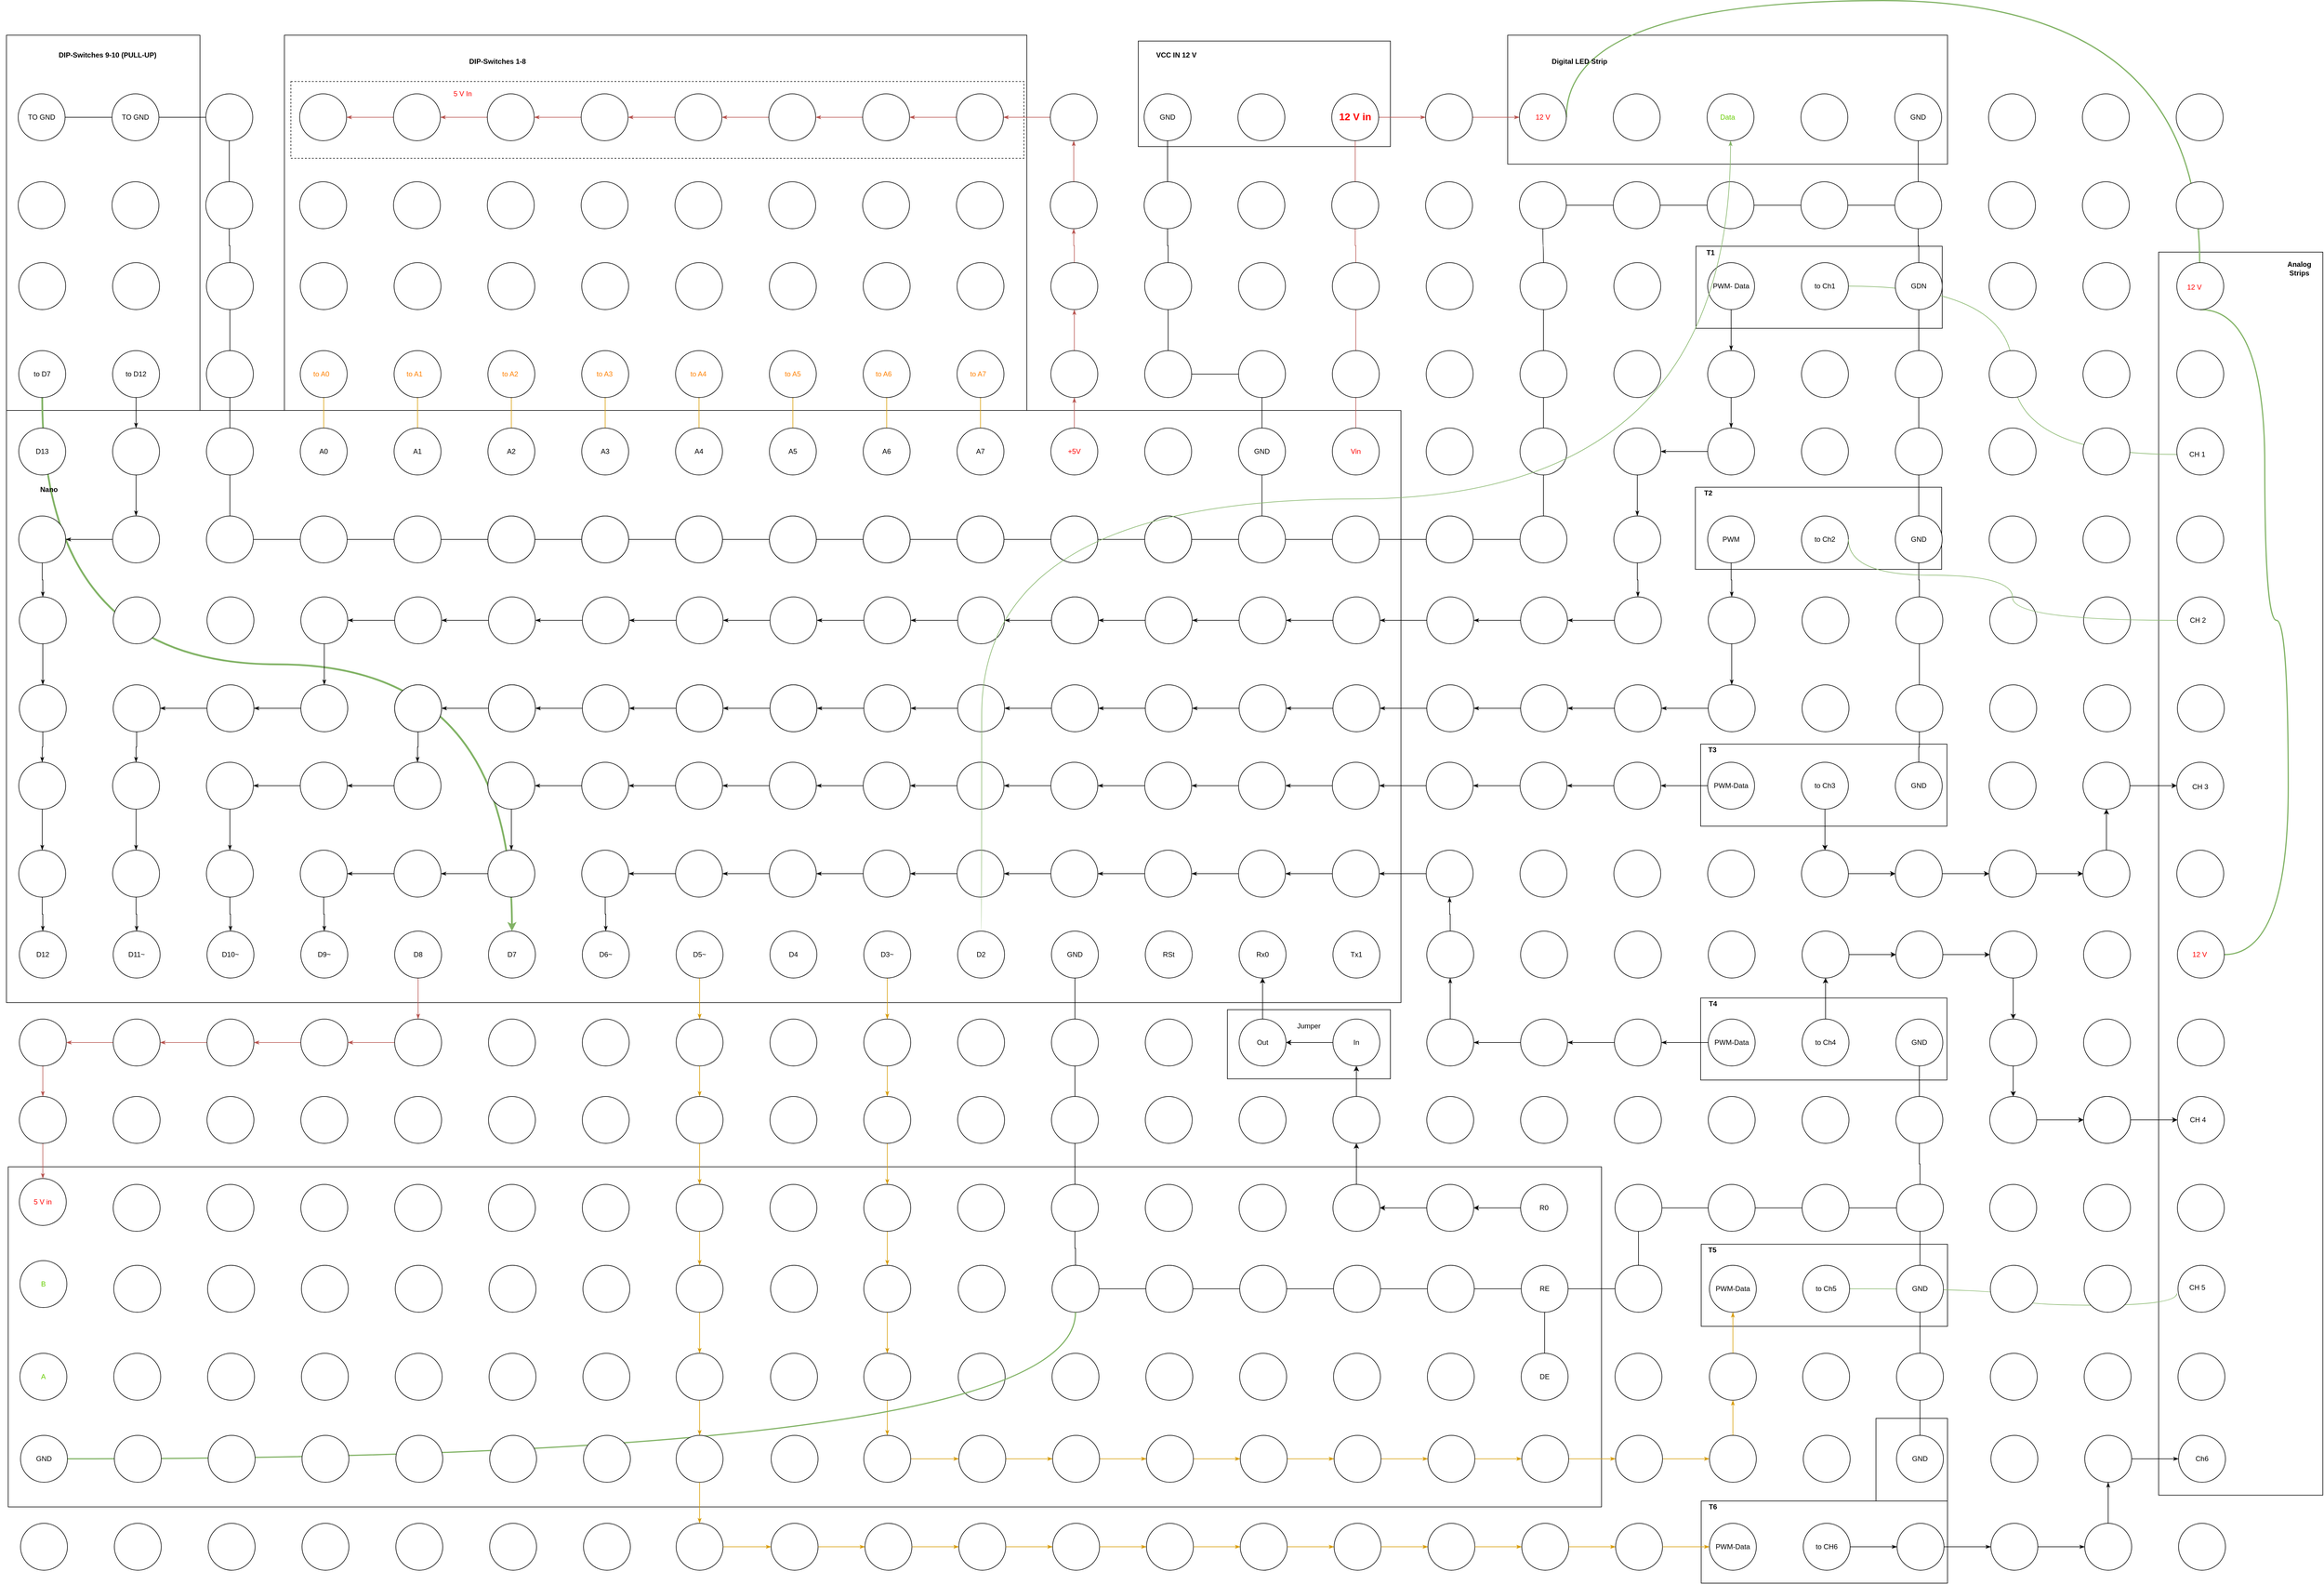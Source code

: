 <mxfile version="13.9.9" type="device"><diagram id="wEb7S2cyVmop5VDcwYgV" name="Page-1"><mxGraphModel dx="1742" dy="1862" grid="1" gridSize="10" guides="1" tooltips="1" connect="1" arrows="1" fold="1" page="1" pageScale="1" pageWidth="827" pageHeight="1169" math="0" shadow="0"><root><mxCell id="0"/><mxCell id="1" parent="0"/><mxCell id="w7mLN5FV9h1qnCq0MQ_n-533" value="" style="rounded=0;whiteSpace=wrap;html=1;fillColor=none;fontSize=12;fontColor=#FF0000;" parent="1" vertex="1"><mxGeometry x="3670" y="290" width="280" height="2120" as="geometry"/></mxCell><mxCell id="w7mLN5FV9h1qnCq0MQ_n-499" value="" style="rounded=0;whiteSpace=wrap;html=1;fillColor=none;fontSize=12;rotation=90;" parent="1" vertex="1"><mxGeometry x="2055" y="-195" width="180" height="430" as="geometry"/></mxCell><mxCell id="WdR2cKqsRUtqTchYvtaZ-94" value="" style="edgeStyle=orthogonalEdgeStyle;rounded=0;orthogonalLoop=1;jettySize=auto;html=1;startArrow=none;startFill=0;endArrow=none;endFill=0;" parent="1" source="w7mLN5FV9h1qnCq0MQ_n-24" target="w7mLN5FV9h1qnCq0MQ_n-87" edge="1"><mxGeometry relative="1" as="geometry"/></mxCell><mxCell id="w7mLN5FV9h1qnCq0MQ_n-24" value="GND" style="ellipse;whiteSpace=wrap;html=1;aspect=fixed;fontSize=12;fillColor=#ffffff;" parent="1" vertex="1"><mxGeometry x="1940" y="20" width="80" height="80" as="geometry"/></mxCell><mxCell id="w7mLN5FV9h1qnCq0MQ_n-504" value="" style="rounded=0;whiteSpace=wrap;html=1;fillColor=none;fontSize=12;fontColor=#FF0000;" parent="1" vertex="1"><mxGeometry x="474" y="-80" width="1266" height="640" as="geometry"/></mxCell><mxCell id="w7mLN5FV9h1qnCq0MQ_n-507" value="" style="rounded=0;whiteSpace=wrap;html=1;fillColor=none;fontSize=12;fontColor=#FF0000;dashed=1;" parent="1" vertex="1"><mxGeometry x="485" y="-1" width="1250" height="131" as="geometry"/></mxCell><mxCell id="WdR2cKqsRUtqTchYvtaZ-58" value="" style="rounded=0;whiteSpace=wrap;html=1;fillColor=none;" parent="1" vertex="1"><mxGeometry x="3188" y="2279" width="122" height="141" as="geometry"/></mxCell><mxCell id="WdR2cKqsRUtqTchYvtaZ-5" value="" style="rounded=0;whiteSpace=wrap;html=1;fillColor=none;" parent="1" vertex="1"><mxGeometry x="2082" y="1582" width="278" height="118" as="geometry"/></mxCell><mxCell id="w7mLN5FV9h1qnCq0MQ_n-556" value="" style="rounded=0;whiteSpace=wrap;html=1;fillColor=none;fontSize=12;fontColor=#FF0000;" parent="1" vertex="1"><mxGeometry x="2889" y="1562" width="420" height="140" as="geometry"/></mxCell><mxCell id="w7mLN5FV9h1qnCq0MQ_n-557" value="" style="rounded=0;whiteSpace=wrap;html=1;fillColor=none;fontSize=12;fontColor=#FF0000;" parent="1" vertex="1"><mxGeometry x="2889" y="1129" width="420" height="140" as="geometry"/></mxCell><mxCell id="w7mLN5FV9h1qnCq0MQ_n-558" value="" style="rounded=0;whiteSpace=wrap;html=1;fillColor=none;fontSize=12;fontColor=#FF0000;" parent="1" vertex="1"><mxGeometry x="2880" y="691" width="420" height="140" as="geometry"/></mxCell><mxCell id="w7mLN5FV9h1qnCq0MQ_n-559" value="" style="rounded=0;whiteSpace=wrap;html=1;fillColor=none;fontSize=12;fontColor=#FF0000;" parent="1" vertex="1"><mxGeometry x="2881" y="280" width="420" height="140" as="geometry"/></mxCell><mxCell id="w7mLN5FV9h1qnCq0MQ_n-553" value="" style="rounded=0;whiteSpace=wrap;html=1;fillColor=none;fontSize=12;fontColor=#FF0000;" parent="1" vertex="1"><mxGeometry x="2890" y="2420" width="420" height="140" as="geometry"/></mxCell><mxCell id="w7mLN5FV9h1qnCq0MQ_n-555" value="" style="rounded=0;whiteSpace=wrap;html=1;fillColor=none;fontSize=12;fontColor=#FF0000;" parent="1" vertex="1"><mxGeometry x="2890" y="1982" width="420" height="140" as="geometry"/></mxCell><mxCell id="w7mLN5FV9h1qnCq0MQ_n-552" value="" style="rounded=0;whiteSpace=wrap;html=1;fillColor=none;fontSize=12;fontColor=#FF0000;" parent="1" vertex="1"><mxGeometry x="3" y="1850" width="2717" height="580" as="geometry"/></mxCell><mxCell id="w7mLN5FV9h1qnCq0MQ_n-550" value="&lt;font color=&quot;#000000&quot; style=&quot;font-size: 12px;&quot;&gt;Arduini&lt;/font&gt;" style="rounded=0;whiteSpace=wrap;html=1;fillColor=none;fontSize=12;fontColor=#FF0000;" parent="1" vertex="1"><mxGeometry y="560" width="2378" height="1010" as="geometry"/></mxCell><mxCell id="w7mLN5FV9h1qnCq0MQ_n-528" value="" style="rounded=0;whiteSpace=wrap;html=1;fillColor=none;fontSize=12;fontColor=#FF0000;" parent="1" vertex="1"><mxGeometry x="2560" y="-80" width="750" height="220" as="geometry"/></mxCell><mxCell id="w7mLN5FV9h1qnCq0MQ_n-522" value="" style="rounded=0;whiteSpace=wrap;html=1;fillColor=none;fontSize=12;fontColor=#FF0000;" parent="1" vertex="1"><mxGeometry y="-80" width="330" height="640" as="geometry"/></mxCell><mxCell id="w7mLN5FV9h1qnCq0MQ_n-1" value="TO GND" style="ellipse;whiteSpace=wrap;html=1;aspect=fixed;fontSize=12;" parent="1" vertex="1"><mxGeometry x="20" y="20" width="80" height="80" as="geometry"/></mxCell><mxCell id="WdR2cKqsRUtqTchYvtaZ-171" value="" style="edgeStyle=orthogonalEdgeStyle;rounded=0;orthogonalLoop=1;jettySize=auto;html=1;startArrow=none;startFill=0;endArrow=none;endFill=0;" parent="1" source="w7mLN5FV9h1qnCq0MQ_n-2" target="w7mLN5FV9h1qnCq0MQ_n-1" edge="1"><mxGeometry relative="1" as="geometry"/></mxCell><mxCell id="w7mLN5FV9h1qnCq0MQ_n-2" value="TO GND" style="ellipse;whiteSpace=wrap;html=1;aspect=fixed;fontSize=12;" parent="1" vertex="1"><mxGeometry x="180" y="20" width="80" height="80" as="geometry"/></mxCell><mxCell id="WdR2cKqsRUtqTchYvtaZ-170" value="" style="edgeStyle=orthogonalEdgeStyle;rounded=0;orthogonalLoop=1;jettySize=auto;html=1;startArrow=none;startFill=0;endArrow=none;endFill=0;" parent="1" source="w7mLN5FV9h1qnCq0MQ_n-4" target="w7mLN5FV9h1qnCq0MQ_n-2" edge="1"><mxGeometry relative="1" as="geometry"/></mxCell><mxCell id="w7mLN5FV9h1qnCq0MQ_n-4" value="" style="ellipse;whiteSpace=wrap;html=1;aspect=fixed;fontSize=12;" parent="1" vertex="1"><mxGeometry x="340" y="20" width="80" height="80" as="geometry"/></mxCell><mxCell id="w7mLN5FV9h1qnCq0MQ_n-6" value="" style="ellipse;whiteSpace=wrap;html=1;aspect=fixed;fontSize=12;" parent="1" vertex="1"><mxGeometry x="500" y="20" width="80" height="80" as="geometry"/></mxCell><mxCell id="WdR2cKqsRUtqTchYvtaZ-90" value="" style="edgeStyle=orthogonalEdgeStyle;rounded=0;orthogonalLoop=1;jettySize=auto;html=1;startArrow=none;startFill=0;endArrow=classicThin;endFill=1;fillColor=#f8cecc;strokeColor=#b85450;" parent="1" source="w7mLN5FV9h1qnCq0MQ_n-8" target="w7mLN5FV9h1qnCq0MQ_n-6" edge="1"><mxGeometry relative="1" as="geometry"/></mxCell><mxCell id="w7mLN5FV9h1qnCq0MQ_n-8" value="" style="ellipse;whiteSpace=wrap;html=1;aspect=fixed;fontSize=12;" parent="1" vertex="1"><mxGeometry x="660" y="20" width="80" height="80" as="geometry"/></mxCell><mxCell id="WdR2cKqsRUtqTchYvtaZ-89" value="" style="edgeStyle=orthogonalEdgeStyle;rounded=0;orthogonalLoop=1;jettySize=auto;html=1;startArrow=none;startFill=0;endArrow=classicThin;endFill=1;fillColor=#f8cecc;strokeColor=#b85450;" parent="1" source="w7mLN5FV9h1qnCq0MQ_n-10" target="w7mLN5FV9h1qnCq0MQ_n-8" edge="1"><mxGeometry relative="1" as="geometry"/></mxCell><mxCell id="w7mLN5FV9h1qnCq0MQ_n-10" value="" style="ellipse;whiteSpace=wrap;html=1;aspect=fixed;fontSize=12;" parent="1" vertex="1"><mxGeometry x="820" y="20" width="80" height="80" as="geometry"/></mxCell><mxCell id="WdR2cKqsRUtqTchYvtaZ-88" value="" style="edgeStyle=orthogonalEdgeStyle;rounded=0;orthogonalLoop=1;jettySize=auto;html=1;startArrow=none;startFill=0;endArrow=classicThin;endFill=1;fillColor=#f8cecc;strokeColor=#b85450;" parent="1" source="w7mLN5FV9h1qnCq0MQ_n-12" target="w7mLN5FV9h1qnCq0MQ_n-10" edge="1"><mxGeometry relative="1" as="geometry"/></mxCell><mxCell id="w7mLN5FV9h1qnCq0MQ_n-12" value="" style="ellipse;whiteSpace=wrap;html=1;aspect=fixed;fontSize=12;" parent="1" vertex="1"><mxGeometry x="980" y="20" width="80" height="80" as="geometry"/></mxCell><mxCell id="WdR2cKqsRUtqTchYvtaZ-87" value="" style="edgeStyle=orthogonalEdgeStyle;rounded=0;orthogonalLoop=1;jettySize=auto;html=1;startArrow=none;startFill=0;endArrow=classicThin;endFill=1;fillColor=#f8cecc;strokeColor=#b85450;" parent="1" source="w7mLN5FV9h1qnCq0MQ_n-14" target="w7mLN5FV9h1qnCq0MQ_n-12" edge="1"><mxGeometry relative="1" as="geometry"/></mxCell><mxCell id="w7mLN5FV9h1qnCq0MQ_n-14" value="" style="ellipse;whiteSpace=wrap;html=1;aspect=fixed;fontSize=12;" parent="1" vertex="1"><mxGeometry x="1140" y="20" width="80" height="80" as="geometry"/></mxCell><mxCell id="WdR2cKqsRUtqTchYvtaZ-86" value="" style="edgeStyle=orthogonalEdgeStyle;rounded=0;orthogonalLoop=1;jettySize=auto;html=1;startArrow=none;startFill=0;endArrow=classicThin;endFill=1;fillColor=#f8cecc;strokeColor=#b85450;" parent="1" source="w7mLN5FV9h1qnCq0MQ_n-16" target="w7mLN5FV9h1qnCq0MQ_n-14" edge="1"><mxGeometry relative="1" as="geometry"/></mxCell><mxCell id="w7mLN5FV9h1qnCq0MQ_n-16" value="" style="ellipse;whiteSpace=wrap;html=1;aspect=fixed;fontSize=12;" parent="1" vertex="1"><mxGeometry x="1300" y="20" width="80" height="80" as="geometry"/></mxCell><mxCell id="WdR2cKqsRUtqTchYvtaZ-85" value="" style="edgeStyle=orthogonalEdgeStyle;rounded=0;orthogonalLoop=1;jettySize=auto;html=1;startArrow=none;startFill=0;endArrow=classicThin;endFill=1;fillColor=#f8cecc;strokeColor=#b85450;" parent="1" source="w7mLN5FV9h1qnCq0MQ_n-18" target="w7mLN5FV9h1qnCq0MQ_n-16" edge="1"><mxGeometry relative="1" as="geometry"/></mxCell><mxCell id="w7mLN5FV9h1qnCq0MQ_n-18" value="" style="ellipse;whiteSpace=wrap;html=1;aspect=fixed;fontSize=12;" parent="1" vertex="1"><mxGeometry x="1460" y="20" width="80" height="80" as="geometry"/></mxCell><mxCell id="WdR2cKqsRUtqTchYvtaZ-84" value="" style="edgeStyle=orthogonalEdgeStyle;rounded=0;orthogonalLoop=1;jettySize=auto;html=1;startArrow=none;startFill=0;endArrow=classicThin;endFill=1;fillColor=#f8cecc;strokeColor=#b85450;" parent="1" source="w7mLN5FV9h1qnCq0MQ_n-20" target="w7mLN5FV9h1qnCq0MQ_n-18" edge="1"><mxGeometry relative="1" as="geometry"/></mxCell><mxCell id="w7mLN5FV9h1qnCq0MQ_n-20" value="" style="ellipse;whiteSpace=wrap;html=1;aspect=fixed;fontSize=12;" parent="1" vertex="1"><mxGeometry x="1620" y="20" width="80" height="80" as="geometry"/></mxCell><mxCell id="WdR2cKqsRUtqTchYvtaZ-83" style="edgeStyle=orthogonalEdgeStyle;rounded=0;orthogonalLoop=1;jettySize=auto;html=1;exitX=0;exitY=0.5;exitDx=0;exitDy=0;startArrow=none;startFill=0;endArrow=classicThin;endFill=1;fillColor=#f8cecc;strokeColor=#b85450;" parent="1" source="w7mLN5FV9h1qnCq0MQ_n-22" target="w7mLN5FV9h1qnCq0MQ_n-20" edge="1"><mxGeometry relative="1" as="geometry"/></mxCell><mxCell id="w7mLN5FV9h1qnCq0MQ_n-22" value="" style="ellipse;whiteSpace=wrap;html=1;aspect=fixed;fontSize=12;" parent="1" vertex="1"><mxGeometry x="1780" y="20" width="80" height="80" as="geometry"/></mxCell><mxCell id="w7mLN5FV9h1qnCq0MQ_n-26" value="" style="ellipse;whiteSpace=wrap;html=1;aspect=fixed;fontSize=12;" parent="1" vertex="1"><mxGeometry x="2100" y="20" width="80" height="80" as="geometry"/></mxCell><mxCell id="WdR2cKqsRUtqTchYvtaZ-101" value="" style="edgeStyle=orthogonalEdgeStyle;rounded=0;orthogonalLoop=1;jettySize=auto;html=1;startArrow=none;startFill=0;endArrow=none;endFill=0;fillColor=#f8cecc;strokeColor=#b85450;" parent="1" source="w7mLN5FV9h1qnCq0MQ_n-28" target="w7mLN5FV9h1qnCq0MQ_n-90" edge="1"><mxGeometry relative="1" as="geometry"/></mxCell><mxCell id="WdR2cKqsRUtqTchYvtaZ-187" value="" style="edgeStyle=orthogonalEdgeStyle;rounded=0;orthogonalLoop=1;jettySize=auto;html=1;startArrow=none;startFill=0;endArrow=classicThin;endFill=1;fillColor=#f8cecc;strokeColor=#b85450;" parent="1" source="w7mLN5FV9h1qnCq0MQ_n-28" target="w7mLN5FV9h1qnCq0MQ_n-30" edge="1"><mxGeometry relative="1" as="geometry"/></mxCell><mxCell id="w7mLN5FV9h1qnCq0MQ_n-28" value="&lt;font color=&quot;#ff0000&quot; style=&quot;font-size: 17px&quot;&gt;&lt;b&gt;12 V in&lt;/b&gt;&lt;/font&gt;" style="ellipse;whiteSpace=wrap;html=1;aspect=fixed;fontSize=12;" parent="1" vertex="1"><mxGeometry x="2260" y="20" width="80" height="80" as="geometry"/></mxCell><mxCell id="WdR2cKqsRUtqTchYvtaZ-188" value="" style="edgeStyle=orthogonalEdgeStyle;rounded=0;orthogonalLoop=1;jettySize=auto;html=1;startArrow=none;startFill=0;endArrow=classicThin;endFill=1;fillColor=#f8cecc;strokeColor=#b85450;" parent="1" source="w7mLN5FV9h1qnCq0MQ_n-30" target="w7mLN5FV9h1qnCq0MQ_n-32" edge="1"><mxGeometry relative="1" as="geometry"/></mxCell><mxCell id="w7mLN5FV9h1qnCq0MQ_n-30" value="" style="ellipse;whiteSpace=wrap;html=1;aspect=fixed;fontSize=12;" parent="1" vertex="1"><mxGeometry x="2420" y="20" width="80" height="80" as="geometry"/></mxCell><mxCell id="WdR2cKqsRUtqTchYvtaZ-292" style="edgeStyle=orthogonalEdgeStyle;curved=1;orthogonalLoop=1;jettySize=auto;html=1;exitX=1;exitY=0.5;exitDx=0;exitDy=0;startArrow=none;startFill=0;endArrow=none;endFill=0;fillColor=#d5e8d4;strokeColor=#82b366;strokeWidth=2;" parent="1" source="w7mLN5FV9h1qnCq0MQ_n-32" target="w7mLN5FV9h1qnCq0MQ_n-124" edge="1"><mxGeometry relative="1" as="geometry"><Array as="points"><mxPoint x="2660" y="-139"/><mxPoint x="3740" y="-139"/></Array></mxGeometry></mxCell><mxCell id="w7mLN5FV9h1qnCq0MQ_n-32" value="" style="ellipse;whiteSpace=wrap;html=1;aspect=fixed;fontSize=12;" parent="1" vertex="1"><mxGeometry x="2580" y="20" width="80" height="80" as="geometry"/></mxCell><mxCell id="w7mLN5FV9h1qnCq0MQ_n-34" value="" style="ellipse;whiteSpace=wrap;html=1;aspect=fixed;fontSize=12;" parent="1" vertex="1"><mxGeometry x="2740" y="20" width="80" height="80" as="geometry"/></mxCell><mxCell id="w7mLN5FV9h1qnCq0MQ_n-36" value="" style="ellipse;whiteSpace=wrap;html=1;aspect=fixed;fontSize=12;" parent="1" vertex="1"><mxGeometry x="2900" y="20" width="80" height="80" as="geometry"/></mxCell><mxCell id="w7mLN5FV9h1qnCq0MQ_n-38" value="" style="ellipse;whiteSpace=wrap;html=1;aspect=fixed;fontSize=12;" parent="1" vertex="1"><mxGeometry x="3060" y="20" width="80" height="80" as="geometry"/></mxCell><mxCell id="WdR2cKqsRUtqTchYvtaZ-116" value="" style="edgeStyle=orthogonalEdgeStyle;rounded=0;orthogonalLoop=1;jettySize=auto;html=1;startArrow=none;startFill=0;endArrow=none;endFill=0;" parent="1" source="w7mLN5FV9h1qnCq0MQ_n-40" target="w7mLN5FV9h1qnCq0MQ_n-96" edge="1"><mxGeometry relative="1" as="geometry"/></mxCell><mxCell id="w7mLN5FV9h1qnCq0MQ_n-40" value="GND" style="ellipse;whiteSpace=wrap;html=1;aspect=fixed;fontSize=12;" parent="1" vertex="1"><mxGeometry x="3220" y="20" width="80" height="80" as="geometry"/></mxCell><mxCell id="w7mLN5FV9h1qnCq0MQ_n-42" value="" style="ellipse;whiteSpace=wrap;html=1;aspect=fixed;fontSize=12;" parent="1" vertex="1"><mxGeometry x="3380" y="20" width="80" height="80" as="geometry"/></mxCell><mxCell id="w7mLN5FV9h1qnCq0MQ_n-44" value="" style="ellipse;whiteSpace=wrap;html=1;aspect=fixed;fontSize=12;" parent="1" vertex="1"><mxGeometry x="3540" y="20" width="80" height="80" as="geometry"/></mxCell><mxCell id="w7mLN5FV9h1qnCq0MQ_n-46" value="" style="ellipse;whiteSpace=wrap;html=1;aspect=fixed;fontSize=12;" parent="1" vertex="1"><mxGeometry x="3700" y="20" width="80" height="80" as="geometry"/></mxCell><mxCell id="w7mLN5FV9h1qnCq0MQ_n-75" value="" style="ellipse;whiteSpace=wrap;html=1;aspect=fixed;fontSize=12;" parent="1" vertex="1"><mxGeometry x="20" y="170" width="80" height="80" as="geometry"/></mxCell><mxCell id="w7mLN5FV9h1qnCq0MQ_n-76" value="" style="ellipse;whiteSpace=wrap;html=1;aspect=fixed;fontSize=12;" parent="1" vertex="1"><mxGeometry x="180" y="170" width="80" height="80" as="geometry"/></mxCell><mxCell id="WdR2cKqsRUtqTchYvtaZ-169" value="" style="edgeStyle=orthogonalEdgeStyle;rounded=0;orthogonalLoop=1;jettySize=auto;html=1;startArrow=none;startFill=0;endArrow=none;endFill=0;" parent="1" source="w7mLN5FV9h1qnCq0MQ_n-77" target="w7mLN5FV9h1qnCq0MQ_n-4" edge="1"><mxGeometry relative="1" as="geometry"/></mxCell><mxCell id="w7mLN5FV9h1qnCq0MQ_n-77" value="" style="ellipse;whiteSpace=wrap;html=1;aspect=fixed;fontSize=12;" parent="1" vertex="1"><mxGeometry x="340" y="170" width="80" height="80" as="geometry"/></mxCell><mxCell id="w7mLN5FV9h1qnCq0MQ_n-78" value="" style="ellipse;whiteSpace=wrap;html=1;aspect=fixed;fontSize=12;" parent="1" vertex="1"><mxGeometry x="500" y="170" width="80" height="80" as="geometry"/></mxCell><mxCell id="w7mLN5FV9h1qnCq0MQ_n-79" value="" style="ellipse;whiteSpace=wrap;html=1;aspect=fixed;fontSize=12;" parent="1" vertex="1"><mxGeometry x="660" y="170" width="80" height="80" as="geometry"/></mxCell><mxCell id="w7mLN5FV9h1qnCq0MQ_n-80" value="" style="ellipse;whiteSpace=wrap;html=1;aspect=fixed;fontSize=12;" parent="1" vertex="1"><mxGeometry x="820" y="170" width="80" height="80" as="geometry"/></mxCell><mxCell id="w7mLN5FV9h1qnCq0MQ_n-81" value="" style="ellipse;whiteSpace=wrap;html=1;aspect=fixed;fontSize=12;" parent="1" vertex="1"><mxGeometry x="980" y="170" width="80" height="80" as="geometry"/></mxCell><mxCell id="w7mLN5FV9h1qnCq0MQ_n-82" value="" style="ellipse;whiteSpace=wrap;html=1;aspect=fixed;fontSize=12;" parent="1" vertex="1"><mxGeometry x="1140" y="170" width="80" height="80" as="geometry"/></mxCell><mxCell id="w7mLN5FV9h1qnCq0MQ_n-83" value="" style="ellipse;whiteSpace=wrap;html=1;aspect=fixed;fontSize=12;" parent="1" vertex="1"><mxGeometry x="1300" y="170" width="80" height="80" as="geometry"/></mxCell><mxCell id="w7mLN5FV9h1qnCq0MQ_n-84" value="" style="ellipse;whiteSpace=wrap;html=1;aspect=fixed;fontSize=12;" parent="1" vertex="1"><mxGeometry x="1460" y="170" width="80" height="80" as="geometry"/></mxCell><mxCell id="w7mLN5FV9h1qnCq0MQ_n-85" value="" style="ellipse;whiteSpace=wrap;html=1;aspect=fixed;fontSize=12;" parent="1" vertex="1"><mxGeometry x="1620" y="170" width="80" height="80" as="geometry"/></mxCell><mxCell id="WdR2cKqsRUtqTchYvtaZ-80" value="" style="edgeStyle=orthogonalEdgeStyle;rounded=0;orthogonalLoop=1;jettySize=auto;html=1;startArrow=none;startFill=0;endArrow=classicThin;endFill=1;fillColor=#f8cecc;strokeColor=#b85450;" parent="1" source="w7mLN5FV9h1qnCq0MQ_n-86" target="w7mLN5FV9h1qnCq0MQ_n-22" edge="1"><mxGeometry relative="1" as="geometry"/></mxCell><mxCell id="w7mLN5FV9h1qnCq0MQ_n-86" value="" style="ellipse;whiteSpace=wrap;html=1;aspect=fixed;fontSize=12;" parent="1" vertex="1"><mxGeometry x="1780" y="170" width="80" height="80" as="geometry"/></mxCell><mxCell id="WdR2cKqsRUtqTchYvtaZ-96" value="" style="edgeStyle=orthogonalEdgeStyle;rounded=0;orthogonalLoop=1;jettySize=auto;html=1;startArrow=none;startFill=0;endArrow=none;endFill=0;" parent="1" source="w7mLN5FV9h1qnCq0MQ_n-87" target="w7mLN5FV9h1qnCq0MQ_n-112" edge="1"><mxGeometry relative="1" as="geometry"/></mxCell><mxCell id="w7mLN5FV9h1qnCq0MQ_n-87" value="" style="ellipse;whiteSpace=wrap;html=1;aspect=fixed;fontSize=12;" parent="1" vertex="1"><mxGeometry x="1940" y="170" width="80" height="80" as="geometry"/></mxCell><mxCell id="w7mLN5FV9h1qnCq0MQ_n-88" value="" style="ellipse;whiteSpace=wrap;html=1;aspect=fixed;fontSize=12;" parent="1" vertex="1"><mxGeometry x="2100" y="170" width="80" height="80" as="geometry"/></mxCell><mxCell id="WdR2cKqsRUtqTchYvtaZ-102" value="" style="edgeStyle=orthogonalEdgeStyle;rounded=0;orthogonalLoop=1;jettySize=auto;html=1;startArrow=none;startFill=0;endArrow=none;endFill=0;fillColor=#f8cecc;strokeColor=#b85450;" parent="1" source="w7mLN5FV9h1qnCq0MQ_n-90" target="w7mLN5FV9h1qnCq0MQ_n-115" edge="1"><mxGeometry relative="1" as="geometry"/></mxCell><mxCell id="w7mLN5FV9h1qnCq0MQ_n-90" value="" style="ellipse;whiteSpace=wrap;html=1;aspect=fixed;fontSize=12;" parent="1" vertex="1"><mxGeometry x="2260" y="170" width="80" height="80" as="geometry"/></mxCell><mxCell id="w7mLN5FV9h1qnCq0MQ_n-91" value="" style="ellipse;whiteSpace=wrap;html=1;aspect=fixed;fontSize=12;" parent="1" vertex="1"><mxGeometry x="2420" y="170" width="80" height="80" as="geometry"/></mxCell><mxCell id="WdR2cKqsRUtqTchYvtaZ-280" value="" style="edgeStyle=orthogonalEdgeStyle;curved=1;orthogonalLoop=1;jettySize=auto;html=1;startArrow=none;startFill=0;endArrow=none;endFill=0;" parent="1" source="w7mLN5FV9h1qnCq0MQ_n-92" target="w7mLN5FV9h1qnCq0MQ_n-117" edge="1"><mxGeometry relative="1" as="geometry"/></mxCell><mxCell id="w7mLN5FV9h1qnCq0MQ_n-92" value="" style="ellipse;whiteSpace=wrap;html=1;aspect=fixed;fontSize=12;" parent="1" vertex="1"><mxGeometry x="2580" y="170" width="80" height="80" as="geometry"/></mxCell><mxCell id="WdR2cKqsRUtqTchYvtaZ-279" value="" style="edgeStyle=orthogonalEdgeStyle;curved=1;orthogonalLoop=1;jettySize=auto;html=1;startArrow=none;startFill=0;endArrow=none;endFill=0;" parent="1" source="w7mLN5FV9h1qnCq0MQ_n-93" target="w7mLN5FV9h1qnCq0MQ_n-92" edge="1"><mxGeometry relative="1" as="geometry"/></mxCell><mxCell id="w7mLN5FV9h1qnCq0MQ_n-93" value="" style="ellipse;whiteSpace=wrap;html=1;aspect=fixed;fontSize=12;" parent="1" vertex="1"><mxGeometry x="2740" y="170" width="80" height="80" as="geometry"/></mxCell><mxCell id="WdR2cKqsRUtqTchYvtaZ-278" value="" style="edgeStyle=orthogonalEdgeStyle;curved=1;orthogonalLoop=1;jettySize=auto;html=1;startArrow=none;startFill=0;endArrow=none;endFill=0;" parent="1" source="w7mLN5FV9h1qnCq0MQ_n-94" target="w7mLN5FV9h1qnCq0MQ_n-93" edge="1"><mxGeometry relative="1" as="geometry"/></mxCell><mxCell id="w7mLN5FV9h1qnCq0MQ_n-94" value="" style="ellipse;whiteSpace=wrap;html=1;aspect=fixed;fontSize=12;" parent="1" vertex="1"><mxGeometry x="2900" y="170" width="80" height="80" as="geometry"/></mxCell><mxCell id="WdR2cKqsRUtqTchYvtaZ-277" value="" style="edgeStyle=orthogonalEdgeStyle;curved=1;orthogonalLoop=1;jettySize=auto;html=1;startArrow=none;startFill=0;endArrow=none;endFill=0;" parent="1" source="w7mLN5FV9h1qnCq0MQ_n-95" target="w7mLN5FV9h1qnCq0MQ_n-94" edge="1"><mxGeometry relative="1" as="geometry"/></mxCell><mxCell id="w7mLN5FV9h1qnCq0MQ_n-95" value="" style="ellipse;whiteSpace=wrap;html=1;aspect=fixed;fontSize=12;" parent="1" vertex="1"><mxGeometry x="3060" y="170" width="80" height="80" as="geometry"/></mxCell><mxCell id="WdR2cKqsRUtqTchYvtaZ-117" value="" style="edgeStyle=orthogonalEdgeStyle;rounded=0;orthogonalLoop=1;jettySize=auto;html=1;startArrow=none;startFill=0;endArrow=none;endFill=0;" parent="1" source="w7mLN5FV9h1qnCq0MQ_n-96" target="w7mLN5FV9h1qnCq0MQ_n-121" edge="1"><mxGeometry relative="1" as="geometry"/></mxCell><mxCell id="WdR2cKqsRUtqTchYvtaZ-276" value="" style="edgeStyle=orthogonalEdgeStyle;curved=1;orthogonalLoop=1;jettySize=auto;html=1;startArrow=none;startFill=0;endArrow=none;endFill=0;" parent="1" source="w7mLN5FV9h1qnCq0MQ_n-96" target="w7mLN5FV9h1qnCq0MQ_n-95" edge="1"><mxGeometry relative="1" as="geometry"/></mxCell><mxCell id="w7mLN5FV9h1qnCq0MQ_n-96" value="" style="ellipse;whiteSpace=wrap;html=1;aspect=fixed;fontSize=12;" parent="1" vertex="1"><mxGeometry x="3220" y="170" width="80" height="80" as="geometry"/></mxCell><mxCell id="w7mLN5FV9h1qnCq0MQ_n-97" value="" style="ellipse;whiteSpace=wrap;html=1;aspect=fixed;fontSize=12;" parent="1" vertex="1"><mxGeometry x="3380" y="170" width="80" height="80" as="geometry"/></mxCell><mxCell id="w7mLN5FV9h1qnCq0MQ_n-98" value="" style="ellipse;whiteSpace=wrap;html=1;aspect=fixed;fontSize=12;" parent="1" vertex="1"><mxGeometry x="3540" y="170" width="80" height="80" as="geometry"/></mxCell><mxCell id="w7mLN5FV9h1qnCq0MQ_n-99" value="" style="ellipse;whiteSpace=wrap;html=1;aspect=fixed;fontSize=12;" parent="1" vertex="1"><mxGeometry x="3700" y="170" width="80" height="80" as="geometry"/></mxCell><mxCell id="w7mLN5FV9h1qnCq0MQ_n-100" value="" style="ellipse;whiteSpace=wrap;html=1;aspect=fixed;fontSize=12;" parent="1" vertex="1"><mxGeometry x="21" y="308" width="80" height="80" as="geometry"/></mxCell><mxCell id="w7mLN5FV9h1qnCq0MQ_n-101" value="" style="ellipse;whiteSpace=wrap;html=1;aspect=fixed;fontSize=12;" parent="1" vertex="1"><mxGeometry x="181" y="308" width="80" height="80" as="geometry"/></mxCell><mxCell id="WdR2cKqsRUtqTchYvtaZ-168" value="" style="edgeStyle=orthogonalEdgeStyle;rounded=0;orthogonalLoop=1;jettySize=auto;html=1;startArrow=none;startFill=0;endArrow=none;endFill=0;" parent="1" source="w7mLN5FV9h1qnCq0MQ_n-102" target="w7mLN5FV9h1qnCq0MQ_n-77" edge="1"><mxGeometry relative="1" as="geometry"/></mxCell><mxCell id="w7mLN5FV9h1qnCq0MQ_n-102" value="" style="ellipse;whiteSpace=wrap;html=1;aspect=fixed;fontSize=12;" parent="1" vertex="1"><mxGeometry x="341" y="308" width="80" height="80" as="geometry"/></mxCell><mxCell id="w7mLN5FV9h1qnCq0MQ_n-103" value="" style="ellipse;whiteSpace=wrap;html=1;aspect=fixed;fontSize=12;" parent="1" vertex="1"><mxGeometry x="501" y="308" width="80" height="80" as="geometry"/></mxCell><mxCell id="w7mLN5FV9h1qnCq0MQ_n-104" value="" style="ellipse;whiteSpace=wrap;html=1;aspect=fixed;fontSize=12;" parent="1" vertex="1"><mxGeometry x="661" y="308" width="80" height="80" as="geometry"/></mxCell><mxCell id="w7mLN5FV9h1qnCq0MQ_n-105" value="" style="ellipse;whiteSpace=wrap;html=1;aspect=fixed;fontSize=12;" parent="1" vertex="1"><mxGeometry x="821" y="308" width="80" height="80" as="geometry"/></mxCell><mxCell id="w7mLN5FV9h1qnCq0MQ_n-106" value="" style="ellipse;whiteSpace=wrap;html=1;aspect=fixed;fontSize=12;" parent="1" vertex="1"><mxGeometry x="981" y="308" width="80" height="80" as="geometry"/></mxCell><mxCell id="w7mLN5FV9h1qnCq0MQ_n-107" value="" style="ellipse;whiteSpace=wrap;html=1;aspect=fixed;fontSize=12;" parent="1" vertex="1"><mxGeometry x="1141" y="308" width="80" height="80" as="geometry"/></mxCell><mxCell id="w7mLN5FV9h1qnCq0MQ_n-108" value="" style="ellipse;whiteSpace=wrap;html=1;aspect=fixed;fontSize=12;" parent="1" vertex="1"><mxGeometry x="1301" y="308" width="80" height="80" as="geometry"/></mxCell><mxCell id="w7mLN5FV9h1qnCq0MQ_n-109" value="" style="ellipse;whiteSpace=wrap;html=1;aspect=fixed;fontSize=12;" parent="1" vertex="1"><mxGeometry x="1461" y="308" width="80" height="80" as="geometry"/></mxCell><mxCell id="w7mLN5FV9h1qnCq0MQ_n-110" value="" style="ellipse;whiteSpace=wrap;html=1;aspect=fixed;fontSize=12;" parent="1" vertex="1"><mxGeometry x="1621" y="308" width="80" height="80" as="geometry"/></mxCell><mxCell id="WdR2cKqsRUtqTchYvtaZ-79" value="" style="edgeStyle=orthogonalEdgeStyle;rounded=0;orthogonalLoop=1;jettySize=auto;html=1;startArrow=none;startFill=0;endArrow=classicThin;endFill=1;fillColor=#f8cecc;strokeColor=#b85450;" parent="1" source="w7mLN5FV9h1qnCq0MQ_n-111" target="w7mLN5FV9h1qnCq0MQ_n-86" edge="1"><mxGeometry relative="1" as="geometry"/></mxCell><mxCell id="w7mLN5FV9h1qnCq0MQ_n-111" value="" style="ellipse;whiteSpace=wrap;html=1;aspect=fixed;fontSize=12;" parent="1" vertex="1"><mxGeometry x="1781" y="308" width="80" height="80" as="geometry"/></mxCell><mxCell id="WdR2cKqsRUtqTchYvtaZ-97" value="" style="edgeStyle=orthogonalEdgeStyle;rounded=0;orthogonalLoop=1;jettySize=auto;html=1;startArrow=none;startFill=0;endArrow=none;endFill=0;" parent="1" source="w7mLN5FV9h1qnCq0MQ_n-112" target="w7mLN5FV9h1qnCq0MQ_n-137" edge="1"><mxGeometry relative="1" as="geometry"/></mxCell><mxCell id="w7mLN5FV9h1qnCq0MQ_n-112" value="" style="ellipse;whiteSpace=wrap;html=1;aspect=fixed;fontSize=12;" parent="1" vertex="1"><mxGeometry x="1941" y="308" width="80" height="80" as="geometry"/></mxCell><mxCell id="w7mLN5FV9h1qnCq0MQ_n-113" value="" style="ellipse;whiteSpace=wrap;html=1;aspect=fixed;fontSize=12;" parent="1" vertex="1"><mxGeometry x="2101" y="308" width="80" height="80" as="geometry"/></mxCell><mxCell id="WdR2cKqsRUtqTchYvtaZ-103" value="" style="edgeStyle=orthogonalEdgeStyle;rounded=0;orthogonalLoop=1;jettySize=auto;html=1;startArrow=none;startFill=0;endArrow=none;endFill=0;fillColor=#f8cecc;strokeColor=#b85450;" parent="1" source="w7mLN5FV9h1qnCq0MQ_n-115" target="w7mLN5FV9h1qnCq0MQ_n-140" edge="1"><mxGeometry relative="1" as="geometry"/></mxCell><mxCell id="w7mLN5FV9h1qnCq0MQ_n-115" value="" style="ellipse;whiteSpace=wrap;html=1;aspect=fixed;fontSize=12;" parent="1" vertex="1"><mxGeometry x="2261" y="308" width="80" height="80" as="geometry"/></mxCell><mxCell id="w7mLN5FV9h1qnCq0MQ_n-116" value="" style="ellipse;whiteSpace=wrap;html=1;aspect=fixed;fontSize=12;" parent="1" vertex="1"><mxGeometry x="2421" y="308" width="80" height="80" as="geometry"/></mxCell><mxCell id="WdR2cKqsRUtqTchYvtaZ-281" value="" style="edgeStyle=orthogonalEdgeStyle;curved=1;orthogonalLoop=1;jettySize=auto;html=1;startArrow=none;startFill=0;endArrow=none;endFill=0;" parent="1" source="w7mLN5FV9h1qnCq0MQ_n-117" target="w7mLN5FV9h1qnCq0MQ_n-142" edge="1"><mxGeometry relative="1" as="geometry"/></mxCell><mxCell id="w7mLN5FV9h1qnCq0MQ_n-117" value="" style="ellipse;whiteSpace=wrap;html=1;aspect=fixed;fontSize=12;" parent="1" vertex="1"><mxGeometry x="2581" y="308" width="80" height="80" as="geometry"/></mxCell><mxCell id="w7mLN5FV9h1qnCq0MQ_n-118" value="" style="ellipse;whiteSpace=wrap;html=1;aspect=fixed;fontSize=12;" parent="1" vertex="1"><mxGeometry x="2741" y="308" width="80" height="80" as="geometry"/></mxCell><mxCell id="WdR2cKqsRUtqTchYvtaZ-249" value="" style="edgeStyle=orthogonalEdgeStyle;rounded=0;orthogonalLoop=1;jettySize=auto;html=1;startArrow=none;startFill=0;endArrow=classicThin;endFill=1;" parent="1" source="w7mLN5FV9h1qnCq0MQ_n-119" target="w7mLN5FV9h1qnCq0MQ_n-144" edge="1"><mxGeometry relative="1" as="geometry"/></mxCell><mxCell id="w7mLN5FV9h1qnCq0MQ_n-119" value="PWM- Data" style="ellipse;whiteSpace=wrap;html=1;aspect=fixed;fontSize=12;" parent="1" vertex="1"><mxGeometry x="2901" y="308" width="80" height="80" as="geometry"/></mxCell><mxCell id="WdR2cKqsRUtqTchYvtaZ-291" style="edgeStyle=orthogonalEdgeStyle;curved=1;orthogonalLoop=1;jettySize=auto;html=1;exitX=1;exitY=0.5;exitDx=0;exitDy=0;entryX=0;entryY=0.5;entryDx=0;entryDy=0;startArrow=none;startFill=0;endArrow=none;endFill=0;fillColor=#d5e8d4;strokeColor=#82b366;" parent="1" source="w7mLN5FV9h1qnCq0MQ_n-120" target="w7mLN5FV9h1qnCq0MQ_n-538" edge="1"><mxGeometry relative="1" as="geometry"/></mxCell><mxCell id="w7mLN5FV9h1qnCq0MQ_n-120" value="to Ch1" style="ellipse;whiteSpace=wrap;html=1;aspect=fixed;fontSize=12;" parent="1" vertex="1"><mxGeometry x="3061" y="308" width="80" height="80" as="geometry"/></mxCell><mxCell id="WdR2cKqsRUtqTchYvtaZ-118" value="" style="edgeStyle=orthogonalEdgeStyle;rounded=0;orthogonalLoop=1;jettySize=auto;html=1;startArrow=none;startFill=0;endArrow=none;endFill=0;" parent="1" source="w7mLN5FV9h1qnCq0MQ_n-121" target="w7mLN5FV9h1qnCq0MQ_n-146" edge="1"><mxGeometry relative="1" as="geometry"/></mxCell><mxCell id="w7mLN5FV9h1qnCq0MQ_n-121" value="GDN" style="ellipse;whiteSpace=wrap;html=1;aspect=fixed;fontSize=12;" parent="1" vertex="1"><mxGeometry x="3221" y="308" width="80" height="80" as="geometry"/></mxCell><mxCell id="w7mLN5FV9h1qnCq0MQ_n-122" value="" style="ellipse;whiteSpace=wrap;html=1;aspect=fixed;fontSize=12;" parent="1" vertex="1"><mxGeometry x="3381" y="308" width="80" height="80" as="geometry"/></mxCell><mxCell id="w7mLN5FV9h1qnCq0MQ_n-123" value="" style="ellipse;whiteSpace=wrap;html=1;aspect=fixed;fontSize=12;" parent="1" vertex="1"><mxGeometry x="3541" y="308" width="80" height="80" as="geometry"/></mxCell><mxCell id="WdR2cKqsRUtqTchYvtaZ-293" style="edgeStyle=orthogonalEdgeStyle;curved=1;orthogonalLoop=1;jettySize=auto;html=1;exitX=0.5;exitY=1;exitDx=0;exitDy=0;entryX=1;entryY=0.5;entryDx=0;entryDy=0;startArrow=none;startFill=0;endArrow=none;endFill=0;strokeWidth=2;fillColor=#d5e8d4;strokeColor=#82b366;" parent="1" source="w7mLN5FV9h1qnCq0MQ_n-124" target="w7mLN5FV9h1qnCq0MQ_n-324" edge="1"><mxGeometry relative="1" as="geometry"><Array as="points"><mxPoint x="3851" y="388"/><mxPoint x="3851" y="918"/><mxPoint x="3891" y="918"/><mxPoint x="3891" y="1488"/></Array></mxGeometry></mxCell><mxCell id="w7mLN5FV9h1qnCq0MQ_n-124" value="" style="ellipse;whiteSpace=wrap;html=1;aspect=fixed;fontSize=12;" parent="1" vertex="1"><mxGeometry x="3701" y="308" width="80" height="80" as="geometry"/></mxCell><mxCell id="QwTsCB2HIfT84vtvdsMh-1" style="edgeStyle=orthogonalEdgeStyle;orthogonalLoop=1;jettySize=auto;html=1;exitX=0.5;exitY=1;exitDx=0;exitDy=0;entryX=0.5;entryY=0;entryDx=0;entryDy=0;fillColor=#d5e8d4;strokeColor=#82b366;curved=1;strokeWidth=3;" parent="1" source="w7mLN5FV9h1qnCq0MQ_n-125" target="w7mLN5FV9h1qnCq0MQ_n-305" edge="1"><mxGeometry relative="1" as="geometry"/></mxCell><mxCell id="w7mLN5FV9h1qnCq0MQ_n-125" value="to D7" style="ellipse;whiteSpace=wrap;html=1;aspect=fixed;fontSize=12;" parent="1" vertex="1"><mxGeometry x="21" y="458" width="80" height="80" as="geometry"/></mxCell><mxCell id="WdR2cKqsRUtqTchYvtaZ-172" value="" style="edgeStyle=orthogonalEdgeStyle;rounded=0;orthogonalLoop=1;jettySize=auto;html=1;startArrow=none;startFill=0;endArrow=classicThin;endFill=1;" parent="1" source="w7mLN5FV9h1qnCq0MQ_n-126" target="w7mLN5FV9h1qnCq0MQ_n-151" edge="1"><mxGeometry relative="1" as="geometry"/></mxCell><mxCell id="w7mLN5FV9h1qnCq0MQ_n-126" value="to D12" style="ellipse;whiteSpace=wrap;html=1;aspect=fixed;fontSize=12;" parent="1" vertex="1"><mxGeometry x="181" y="458" width="80" height="80" as="geometry"/></mxCell><mxCell id="WdR2cKqsRUtqTchYvtaZ-167" value="" style="edgeStyle=orthogonalEdgeStyle;rounded=0;orthogonalLoop=1;jettySize=auto;html=1;startArrow=none;startFill=0;endArrow=none;endFill=0;" parent="1" source="w7mLN5FV9h1qnCq0MQ_n-127" target="w7mLN5FV9h1qnCq0MQ_n-102" edge="1"><mxGeometry relative="1" as="geometry"/></mxCell><mxCell id="w7mLN5FV9h1qnCq0MQ_n-127" value="" style="ellipse;whiteSpace=wrap;html=1;aspect=fixed;fontSize=12;" parent="1" vertex="1"><mxGeometry x="341" y="458" width="80" height="80" as="geometry"/></mxCell><mxCell id="WdR2cKqsRUtqTchYvtaZ-105" value="" style="edgeStyle=orthogonalEdgeStyle;rounded=0;orthogonalLoop=1;jettySize=auto;html=1;startArrow=none;startFill=0;endArrow=none;endFill=0;fillColor=#ffe6cc;strokeColor=#d79b00;" parent="1" source="w7mLN5FV9h1qnCq0MQ_n-128" target="w7mLN5FV9h1qnCq0MQ_n-153" edge="1"><mxGeometry relative="1" as="geometry"/></mxCell><mxCell id="w7mLN5FV9h1qnCq0MQ_n-128" value="" style="ellipse;whiteSpace=wrap;html=1;aspect=fixed;fontSize=12;" parent="1" vertex="1"><mxGeometry x="501" y="458" width="80" height="80" as="geometry"/></mxCell><mxCell id="WdR2cKqsRUtqTchYvtaZ-106" value="" style="edgeStyle=orthogonalEdgeStyle;rounded=0;orthogonalLoop=1;jettySize=auto;html=1;startArrow=none;startFill=0;endArrow=none;endFill=0;fillColor=#ffe6cc;strokeColor=#d79b00;" parent="1" source="w7mLN5FV9h1qnCq0MQ_n-129" target="w7mLN5FV9h1qnCq0MQ_n-154" edge="1"><mxGeometry relative="1" as="geometry"/></mxCell><mxCell id="w7mLN5FV9h1qnCq0MQ_n-129" value="" style="ellipse;whiteSpace=wrap;html=1;aspect=fixed;fontSize=12;" parent="1" vertex="1"><mxGeometry x="661" y="458" width="80" height="80" as="geometry"/></mxCell><mxCell id="WdR2cKqsRUtqTchYvtaZ-107" value="" style="edgeStyle=orthogonalEdgeStyle;rounded=0;orthogonalLoop=1;jettySize=auto;html=1;startArrow=none;startFill=0;endArrow=none;endFill=0;fillColor=#ffe6cc;strokeColor=#d79b00;" parent="1" source="w7mLN5FV9h1qnCq0MQ_n-130" target="w7mLN5FV9h1qnCq0MQ_n-155" edge="1"><mxGeometry relative="1" as="geometry"/></mxCell><mxCell id="w7mLN5FV9h1qnCq0MQ_n-130" value="" style="ellipse;whiteSpace=wrap;html=1;aspect=fixed;fontSize=12;" parent="1" vertex="1"><mxGeometry x="821" y="458" width="80" height="80" as="geometry"/></mxCell><mxCell id="WdR2cKqsRUtqTchYvtaZ-108" value="" style="edgeStyle=orthogonalEdgeStyle;rounded=0;orthogonalLoop=1;jettySize=auto;html=1;startArrow=none;startFill=0;endArrow=none;endFill=0;fillColor=#ffe6cc;strokeColor=#d79b00;" parent="1" source="w7mLN5FV9h1qnCq0MQ_n-131" target="w7mLN5FV9h1qnCq0MQ_n-156" edge="1"><mxGeometry relative="1" as="geometry"/></mxCell><mxCell id="w7mLN5FV9h1qnCq0MQ_n-131" value="" style="ellipse;whiteSpace=wrap;html=1;aspect=fixed;fontSize=12;" parent="1" vertex="1"><mxGeometry x="981" y="458" width="80" height="80" as="geometry"/></mxCell><mxCell id="WdR2cKqsRUtqTchYvtaZ-109" value="" style="edgeStyle=orthogonalEdgeStyle;rounded=0;orthogonalLoop=1;jettySize=auto;html=1;startArrow=none;startFill=0;endArrow=none;endFill=0;fillColor=#ffe6cc;strokeColor=#d79b00;" parent="1" source="w7mLN5FV9h1qnCq0MQ_n-132" target="w7mLN5FV9h1qnCq0MQ_n-157" edge="1"><mxGeometry relative="1" as="geometry"/></mxCell><mxCell id="w7mLN5FV9h1qnCq0MQ_n-132" value="" style="ellipse;whiteSpace=wrap;html=1;aspect=fixed;fontSize=12;" parent="1" vertex="1"><mxGeometry x="1141" y="458" width="80" height="80" as="geometry"/></mxCell><mxCell id="WdR2cKqsRUtqTchYvtaZ-110" value="" style="edgeStyle=orthogonalEdgeStyle;rounded=0;orthogonalLoop=1;jettySize=auto;html=1;startArrow=none;startFill=0;endArrow=none;endFill=0;fillColor=#ffe6cc;strokeColor=#d79b00;" parent="1" source="w7mLN5FV9h1qnCq0MQ_n-133" target="w7mLN5FV9h1qnCq0MQ_n-158" edge="1"><mxGeometry relative="1" as="geometry"/></mxCell><mxCell id="w7mLN5FV9h1qnCq0MQ_n-133" value="" style="ellipse;whiteSpace=wrap;html=1;aspect=fixed;fontSize=12;" parent="1" vertex="1"><mxGeometry x="1301" y="458" width="80" height="80" as="geometry"/></mxCell><mxCell id="WdR2cKqsRUtqTchYvtaZ-111" value="" style="edgeStyle=orthogonalEdgeStyle;rounded=0;orthogonalLoop=1;jettySize=auto;html=1;startArrow=none;startFill=0;endArrow=none;endFill=0;fillColor=#ffe6cc;strokeColor=#d79b00;" parent="1" source="w7mLN5FV9h1qnCq0MQ_n-134" target="w7mLN5FV9h1qnCq0MQ_n-159" edge="1"><mxGeometry relative="1" as="geometry"/></mxCell><mxCell id="w7mLN5FV9h1qnCq0MQ_n-134" value="" style="ellipse;whiteSpace=wrap;html=1;aspect=fixed;fontSize=12;" parent="1" vertex="1"><mxGeometry x="1461" y="458" width="80" height="80" as="geometry"/></mxCell><mxCell id="WdR2cKqsRUtqTchYvtaZ-113" value="" style="edgeStyle=orthogonalEdgeStyle;rounded=0;orthogonalLoop=1;jettySize=auto;html=1;startArrow=none;startFill=0;endArrow=none;endFill=0;fillColor=#ffe6cc;strokeColor=#d79b00;" parent="1" source="w7mLN5FV9h1qnCq0MQ_n-135" target="w7mLN5FV9h1qnCq0MQ_n-160" edge="1"><mxGeometry relative="1" as="geometry"/></mxCell><mxCell id="w7mLN5FV9h1qnCq0MQ_n-135" value="" style="ellipse;whiteSpace=wrap;html=1;aspect=fixed;fontSize=12;" parent="1" vertex="1"><mxGeometry x="1621" y="458" width="80" height="80" as="geometry"/></mxCell><mxCell id="WdR2cKqsRUtqTchYvtaZ-78" value="" style="edgeStyle=orthogonalEdgeStyle;rounded=0;orthogonalLoop=1;jettySize=auto;html=1;startArrow=none;startFill=0;endArrow=classicThin;endFill=1;fillColor=#f8cecc;strokeColor=#b85450;" parent="1" source="w7mLN5FV9h1qnCq0MQ_n-136" target="w7mLN5FV9h1qnCq0MQ_n-111" edge="1"><mxGeometry relative="1" as="geometry"/></mxCell><mxCell id="w7mLN5FV9h1qnCq0MQ_n-136" value="" style="ellipse;whiteSpace=wrap;html=1;aspect=fixed;fontSize=12;" parent="1" vertex="1"><mxGeometry x="1781" y="458" width="80" height="80" as="geometry"/></mxCell><mxCell id="WdR2cKqsRUtqTchYvtaZ-98" value="" style="edgeStyle=orthogonalEdgeStyle;rounded=0;orthogonalLoop=1;jettySize=auto;html=1;startArrow=none;startFill=0;endArrow=none;endFill=0;" parent="1" source="w7mLN5FV9h1qnCq0MQ_n-137" target="w7mLN5FV9h1qnCq0MQ_n-138" edge="1"><mxGeometry relative="1" as="geometry"/></mxCell><mxCell id="w7mLN5FV9h1qnCq0MQ_n-137" value="" style="ellipse;whiteSpace=wrap;html=1;aspect=fixed;fontSize=12;" parent="1" vertex="1"><mxGeometry x="1941" y="458" width="80" height="80" as="geometry"/></mxCell><mxCell id="WdR2cKqsRUtqTchYvtaZ-99" value="" style="edgeStyle=orthogonalEdgeStyle;rounded=0;orthogonalLoop=1;jettySize=auto;html=1;startArrow=none;startFill=0;endArrow=none;endFill=0;" parent="1" source="w7mLN5FV9h1qnCq0MQ_n-138" target="w7mLN5FV9h1qnCq0MQ_n-163" edge="1"><mxGeometry relative="1" as="geometry"/></mxCell><mxCell id="w7mLN5FV9h1qnCq0MQ_n-138" value="" style="ellipse;whiteSpace=wrap;html=1;aspect=fixed;fontSize=12;" parent="1" vertex="1"><mxGeometry x="2101" y="458" width="80" height="80" as="geometry"/></mxCell><mxCell id="WdR2cKqsRUtqTchYvtaZ-104" value="" style="edgeStyle=orthogonalEdgeStyle;rounded=0;orthogonalLoop=1;jettySize=auto;html=1;startArrow=none;startFill=0;endArrow=none;endFill=0;fillColor=#f8cecc;strokeColor=#b85450;" parent="1" source="w7mLN5FV9h1qnCq0MQ_n-140" target="w7mLN5FV9h1qnCq0MQ_n-165" edge="1"><mxGeometry relative="1" as="geometry"/></mxCell><mxCell id="w7mLN5FV9h1qnCq0MQ_n-140" value="" style="ellipse;whiteSpace=wrap;html=1;aspect=fixed;fontSize=12;" parent="1" vertex="1"><mxGeometry x="2261" y="458" width="80" height="80" as="geometry"/></mxCell><mxCell id="w7mLN5FV9h1qnCq0MQ_n-141" value="" style="ellipse;whiteSpace=wrap;html=1;aspect=fixed;fontSize=12;" parent="1" vertex="1"><mxGeometry x="2421" y="458" width="80" height="80" as="geometry"/></mxCell><mxCell id="WdR2cKqsRUtqTchYvtaZ-282" value="" style="edgeStyle=orthogonalEdgeStyle;curved=1;orthogonalLoop=1;jettySize=auto;html=1;startArrow=none;startFill=0;endArrow=none;endFill=0;" parent="1" source="w7mLN5FV9h1qnCq0MQ_n-142" target="w7mLN5FV9h1qnCq0MQ_n-167" edge="1"><mxGeometry relative="1" as="geometry"/></mxCell><mxCell id="w7mLN5FV9h1qnCq0MQ_n-142" value="" style="ellipse;whiteSpace=wrap;html=1;aspect=fixed;fontSize=12;" parent="1" vertex="1"><mxGeometry x="2581" y="458" width="80" height="80" as="geometry"/></mxCell><mxCell id="w7mLN5FV9h1qnCq0MQ_n-143" value="" style="ellipse;whiteSpace=wrap;html=1;aspect=fixed;fontSize=12;" parent="1" vertex="1"><mxGeometry x="2741" y="458" width="80" height="80" as="geometry"/></mxCell><mxCell id="WdR2cKqsRUtqTchYvtaZ-250" value="" style="edgeStyle=orthogonalEdgeStyle;rounded=0;orthogonalLoop=1;jettySize=auto;html=1;startArrow=none;startFill=0;endArrow=classicThin;endFill=1;" parent="1" source="w7mLN5FV9h1qnCq0MQ_n-144" target="w7mLN5FV9h1qnCq0MQ_n-169" edge="1"><mxGeometry relative="1" as="geometry"/></mxCell><mxCell id="w7mLN5FV9h1qnCq0MQ_n-144" value="" style="ellipse;whiteSpace=wrap;html=1;aspect=fixed;fontSize=12;" parent="1" vertex="1"><mxGeometry x="2901" y="458" width="80" height="80" as="geometry"/></mxCell><mxCell id="w7mLN5FV9h1qnCq0MQ_n-145" value="" style="ellipse;whiteSpace=wrap;html=1;aspect=fixed;fontSize=12;" parent="1" vertex="1"><mxGeometry x="3061" y="458" width="80" height="80" as="geometry"/></mxCell><mxCell id="WdR2cKqsRUtqTchYvtaZ-119" value="" style="edgeStyle=orthogonalEdgeStyle;rounded=0;orthogonalLoop=1;jettySize=auto;html=1;startArrow=none;startFill=0;endArrow=none;endFill=0;" parent="1" source="w7mLN5FV9h1qnCq0MQ_n-146" target="w7mLN5FV9h1qnCq0MQ_n-171" edge="1"><mxGeometry relative="1" as="geometry"/></mxCell><mxCell id="w7mLN5FV9h1qnCq0MQ_n-146" value="" style="ellipse;whiteSpace=wrap;html=1;aspect=fixed;fontSize=12;" parent="1" vertex="1"><mxGeometry x="3221" y="458" width="80" height="80" as="geometry"/></mxCell><mxCell id="w7mLN5FV9h1qnCq0MQ_n-147" value="" style="ellipse;whiteSpace=wrap;html=1;aspect=fixed;fontSize=12;" parent="1" vertex="1"><mxGeometry x="3381" y="458" width="80" height="80" as="geometry"/></mxCell><mxCell id="w7mLN5FV9h1qnCq0MQ_n-148" value="" style="ellipse;whiteSpace=wrap;html=1;aspect=fixed;fontSize=12;" parent="1" vertex="1"><mxGeometry x="3541" y="458" width="80" height="80" as="geometry"/></mxCell><mxCell id="w7mLN5FV9h1qnCq0MQ_n-149" value="" style="ellipse;whiteSpace=wrap;html=1;aspect=fixed;fontSize=12;" parent="1" vertex="1"><mxGeometry x="3701" y="458" width="80" height="80" as="geometry"/></mxCell><mxCell id="w7mLN5FV9h1qnCq0MQ_n-150" value="D13" style="ellipse;whiteSpace=wrap;html=1;aspect=fixed;fontSize=12;" parent="1" vertex="1"><mxGeometry x="21" y="590" width="80" height="80" as="geometry"/></mxCell><mxCell id="WdR2cKqsRUtqTchYvtaZ-173" value="" style="edgeStyle=orthogonalEdgeStyle;rounded=0;orthogonalLoop=1;jettySize=auto;html=1;startArrow=none;startFill=0;endArrow=classicThin;endFill=1;" parent="1" source="w7mLN5FV9h1qnCq0MQ_n-151" target="w7mLN5FV9h1qnCq0MQ_n-176" edge="1"><mxGeometry relative="1" as="geometry"/></mxCell><mxCell id="w7mLN5FV9h1qnCq0MQ_n-151" value="" style="ellipse;whiteSpace=wrap;html=1;aspect=fixed;fontSize=12;" parent="1" vertex="1"><mxGeometry x="181" y="590" width="80" height="80" as="geometry"/></mxCell><mxCell id="WdR2cKqsRUtqTchYvtaZ-166" value="" style="edgeStyle=orthogonalEdgeStyle;rounded=0;orthogonalLoop=1;jettySize=auto;html=1;startArrow=none;startFill=0;endArrow=none;endFill=0;" parent="1" source="w7mLN5FV9h1qnCq0MQ_n-152" target="w7mLN5FV9h1qnCq0MQ_n-127" edge="1"><mxGeometry relative="1" as="geometry"/></mxCell><mxCell id="w7mLN5FV9h1qnCq0MQ_n-152" value="" style="ellipse;whiteSpace=wrap;html=1;aspect=fixed;fontSize=12;" parent="1" vertex="1"><mxGeometry x="341" y="590" width="80" height="80" as="geometry"/></mxCell><mxCell id="w7mLN5FV9h1qnCq0MQ_n-153" value="A0" style="ellipse;whiteSpace=wrap;html=1;aspect=fixed;fontSize=12;" parent="1" vertex="1"><mxGeometry x="501" y="590" width="80" height="80" as="geometry"/></mxCell><mxCell id="w7mLN5FV9h1qnCq0MQ_n-154" value="A1" style="ellipse;whiteSpace=wrap;html=1;aspect=fixed;fontSize=12;" parent="1" vertex="1"><mxGeometry x="661" y="590" width="80" height="80" as="geometry"/></mxCell><mxCell id="w7mLN5FV9h1qnCq0MQ_n-155" value="A2" style="ellipse;whiteSpace=wrap;html=1;aspect=fixed;fontSize=12;" parent="1" vertex="1"><mxGeometry x="821" y="590" width="80" height="80" as="geometry"/></mxCell><mxCell id="w7mLN5FV9h1qnCq0MQ_n-156" value="A3" style="ellipse;whiteSpace=wrap;html=1;aspect=fixed;fontSize=12;" parent="1" vertex="1"><mxGeometry x="981" y="590" width="80" height="80" as="geometry"/></mxCell><mxCell id="w7mLN5FV9h1qnCq0MQ_n-157" value="A4" style="ellipse;whiteSpace=wrap;html=1;aspect=fixed;fontSize=12;" parent="1" vertex="1"><mxGeometry x="1141" y="590" width="80" height="80" as="geometry"/></mxCell><mxCell id="w7mLN5FV9h1qnCq0MQ_n-158" value="A5" style="ellipse;whiteSpace=wrap;html=1;aspect=fixed;fontSize=12;" parent="1" vertex="1"><mxGeometry x="1301" y="590" width="80" height="80" as="geometry"/></mxCell><mxCell id="w7mLN5FV9h1qnCq0MQ_n-159" value="A6" style="ellipse;whiteSpace=wrap;html=1;aspect=fixed;fontSize=12;" parent="1" vertex="1"><mxGeometry x="1461" y="590" width="80" height="80" as="geometry"/></mxCell><mxCell id="w7mLN5FV9h1qnCq0MQ_n-160" value="A7" style="ellipse;whiteSpace=wrap;html=1;aspect=fixed;fontSize=12;" parent="1" vertex="1"><mxGeometry x="1621" y="590" width="80" height="80" as="geometry"/></mxCell><mxCell id="WdR2cKqsRUtqTchYvtaZ-77" value="" style="edgeStyle=orthogonalEdgeStyle;rounded=0;orthogonalLoop=1;jettySize=auto;html=1;startArrow=none;startFill=0;endArrow=classicThin;endFill=1;fillColor=#f8cecc;strokeColor=#b85450;" parent="1" source="w7mLN5FV9h1qnCq0MQ_n-161" target="w7mLN5FV9h1qnCq0MQ_n-136" edge="1"><mxGeometry relative="1" as="geometry"/></mxCell><mxCell id="w7mLN5FV9h1qnCq0MQ_n-161" value="&lt;font color=&quot;#ff0000&quot;&gt;+5V&lt;/font&gt;" style="ellipse;whiteSpace=wrap;html=1;aspect=fixed;fontSize=12;" parent="1" vertex="1"><mxGeometry x="1781" y="590" width="80" height="80" as="geometry"/></mxCell><mxCell id="w7mLN5FV9h1qnCq0MQ_n-162" value="" style="ellipse;whiteSpace=wrap;html=1;aspect=fixed;fontSize=12;" parent="1" vertex="1"><mxGeometry x="1941" y="590" width="80" height="80" as="geometry"/></mxCell><mxCell id="WdR2cKqsRUtqTchYvtaZ-145" value="" style="edgeStyle=orthogonalEdgeStyle;rounded=0;orthogonalLoop=1;jettySize=auto;html=1;startArrow=none;startFill=0;endArrow=none;endFill=0;" parent="1" source="w7mLN5FV9h1qnCq0MQ_n-163" target="w7mLN5FV9h1qnCq0MQ_n-188" edge="1"><mxGeometry relative="1" as="geometry"/></mxCell><mxCell id="w7mLN5FV9h1qnCq0MQ_n-163" value="GND" style="ellipse;whiteSpace=wrap;html=1;aspect=fixed;fontSize=12;" parent="1" vertex="1"><mxGeometry x="2101" y="590" width="80" height="80" as="geometry"/></mxCell><mxCell id="w7mLN5FV9h1qnCq0MQ_n-165" value="&lt;font color=&quot;#ff0000&quot;&gt;Vin&lt;/font&gt;" style="ellipse;whiteSpace=wrap;html=1;aspect=fixed;fontSize=12;" parent="1" vertex="1"><mxGeometry x="2261" y="590" width="80" height="80" as="geometry"/></mxCell><mxCell id="w7mLN5FV9h1qnCq0MQ_n-166" value="" style="ellipse;whiteSpace=wrap;html=1;aspect=fixed;fontSize=12;" parent="1" vertex="1"><mxGeometry x="2421" y="590" width="80" height="80" as="geometry"/></mxCell><mxCell id="WdR2cKqsRUtqTchYvtaZ-283" value="" style="edgeStyle=orthogonalEdgeStyle;curved=1;orthogonalLoop=1;jettySize=auto;html=1;startArrow=none;startFill=0;endArrow=none;endFill=0;" parent="1" source="w7mLN5FV9h1qnCq0MQ_n-167" target="w7mLN5FV9h1qnCq0MQ_n-192" edge="1"><mxGeometry relative="1" as="geometry"/></mxCell><mxCell id="w7mLN5FV9h1qnCq0MQ_n-167" value="" style="ellipse;whiteSpace=wrap;html=1;aspect=fixed;fontSize=12;" parent="1" vertex="1"><mxGeometry x="2581" y="590" width="80" height="80" as="geometry"/></mxCell><mxCell id="WdR2cKqsRUtqTchYvtaZ-252" value="" style="edgeStyle=orthogonalEdgeStyle;rounded=0;orthogonalLoop=1;jettySize=auto;html=1;startArrow=none;startFill=0;endArrow=classicThin;endFill=1;" parent="1" source="w7mLN5FV9h1qnCq0MQ_n-168" target="w7mLN5FV9h1qnCq0MQ_n-193" edge="1"><mxGeometry relative="1" as="geometry"/></mxCell><mxCell id="w7mLN5FV9h1qnCq0MQ_n-168" value="" style="ellipse;whiteSpace=wrap;html=1;aspect=fixed;fontSize=12;" parent="1" vertex="1"><mxGeometry x="2741" y="590" width="80" height="80" as="geometry"/></mxCell><mxCell id="WdR2cKqsRUtqTchYvtaZ-251" value="" style="edgeStyle=orthogonalEdgeStyle;rounded=0;orthogonalLoop=1;jettySize=auto;html=1;startArrow=none;startFill=0;endArrow=classicThin;endFill=1;" parent="1" source="w7mLN5FV9h1qnCq0MQ_n-169" target="w7mLN5FV9h1qnCq0MQ_n-168" edge="1"><mxGeometry relative="1" as="geometry"/></mxCell><mxCell id="w7mLN5FV9h1qnCq0MQ_n-169" value="" style="ellipse;whiteSpace=wrap;html=1;aspect=fixed;fontSize=12;" parent="1" vertex="1"><mxGeometry x="2901" y="590" width="80" height="80" as="geometry"/></mxCell><mxCell id="w7mLN5FV9h1qnCq0MQ_n-170" value="" style="ellipse;whiteSpace=wrap;html=1;aspect=fixed;fontSize=12;" parent="1" vertex="1"><mxGeometry x="3061" y="590" width="80" height="80" as="geometry"/></mxCell><mxCell id="WdR2cKqsRUtqTchYvtaZ-120" value="" style="edgeStyle=orthogonalEdgeStyle;rounded=0;orthogonalLoop=1;jettySize=auto;html=1;startArrow=none;startFill=0;endArrow=none;endFill=0;" parent="1" source="w7mLN5FV9h1qnCq0MQ_n-171" target="w7mLN5FV9h1qnCq0MQ_n-196" edge="1"><mxGeometry relative="1" as="geometry"/></mxCell><mxCell id="w7mLN5FV9h1qnCq0MQ_n-171" value="" style="ellipse;whiteSpace=wrap;html=1;aspect=fixed;fontSize=12;" parent="1" vertex="1"><mxGeometry x="3221" y="590" width="80" height="80" as="geometry"/></mxCell><mxCell id="w7mLN5FV9h1qnCq0MQ_n-172" value="" style="ellipse;whiteSpace=wrap;html=1;aspect=fixed;fontSize=12;" parent="1" vertex="1"><mxGeometry x="3381" y="590" width="80" height="80" as="geometry"/></mxCell><mxCell id="w7mLN5FV9h1qnCq0MQ_n-173" value="" style="ellipse;whiteSpace=wrap;html=1;aspect=fixed;fontSize=12;" parent="1" vertex="1"><mxGeometry x="3541" y="590" width="80" height="80" as="geometry"/></mxCell><mxCell id="w7mLN5FV9h1qnCq0MQ_n-174" value="" style="ellipse;whiteSpace=wrap;html=1;aspect=fixed;fontSize=12;" parent="1" vertex="1"><mxGeometry x="3701" y="590" width="80" height="80" as="geometry"/></mxCell><mxCell id="WdR2cKqsRUtqTchYvtaZ-175" value="" style="edgeStyle=orthogonalEdgeStyle;rounded=0;orthogonalLoop=1;jettySize=auto;html=1;startArrow=none;startFill=0;endArrow=classicThin;endFill=1;" parent="1" source="w7mLN5FV9h1qnCq0MQ_n-175" target="w7mLN5FV9h1qnCq0MQ_n-200" edge="1"><mxGeometry relative="1" as="geometry"/></mxCell><mxCell id="w7mLN5FV9h1qnCq0MQ_n-175" value="" style="ellipse;whiteSpace=wrap;html=1;aspect=fixed;fontSize=12;" parent="1" vertex="1"><mxGeometry x="21" y="740" width="80" height="80" as="geometry"/></mxCell><mxCell id="WdR2cKqsRUtqTchYvtaZ-174" value="" style="edgeStyle=orthogonalEdgeStyle;rounded=0;orthogonalLoop=1;jettySize=auto;html=1;startArrow=none;startFill=0;endArrow=classicThin;endFill=1;" parent="1" source="w7mLN5FV9h1qnCq0MQ_n-176" target="w7mLN5FV9h1qnCq0MQ_n-175" edge="1"><mxGeometry relative="1" as="geometry"/></mxCell><mxCell id="w7mLN5FV9h1qnCq0MQ_n-176" value="" style="ellipse;whiteSpace=wrap;html=1;aspect=fixed;fontSize=12;" parent="1" vertex="1"><mxGeometry x="181" y="740" width="80" height="80" as="geometry"/></mxCell><mxCell id="WdR2cKqsRUtqTchYvtaZ-165" value="" style="edgeStyle=orthogonalEdgeStyle;rounded=0;orthogonalLoop=1;jettySize=auto;html=1;startArrow=none;startFill=0;endArrow=none;endFill=0;" parent="1" source="w7mLN5FV9h1qnCq0MQ_n-177" target="w7mLN5FV9h1qnCq0MQ_n-152" edge="1"><mxGeometry relative="1" as="geometry"/></mxCell><mxCell id="w7mLN5FV9h1qnCq0MQ_n-177" value="" style="ellipse;whiteSpace=wrap;html=1;aspect=fixed;fontSize=12;" parent="1" vertex="1"><mxGeometry x="341" y="740" width="80" height="80" as="geometry"/></mxCell><mxCell id="WdR2cKqsRUtqTchYvtaZ-164" value="" style="edgeStyle=orthogonalEdgeStyle;rounded=0;orthogonalLoop=1;jettySize=auto;html=1;startArrow=none;startFill=0;endArrow=none;endFill=0;" parent="1" source="w7mLN5FV9h1qnCq0MQ_n-178" target="w7mLN5FV9h1qnCq0MQ_n-177" edge="1"><mxGeometry relative="1" as="geometry"/></mxCell><mxCell id="w7mLN5FV9h1qnCq0MQ_n-178" value="" style="ellipse;whiteSpace=wrap;html=1;aspect=fixed;fontSize=12;" parent="1" vertex="1"><mxGeometry x="501" y="740" width="80" height="80" as="geometry"/></mxCell><mxCell id="WdR2cKqsRUtqTchYvtaZ-163" value="" style="edgeStyle=orthogonalEdgeStyle;rounded=0;orthogonalLoop=1;jettySize=auto;html=1;startArrow=none;startFill=0;endArrow=none;endFill=0;" parent="1" source="w7mLN5FV9h1qnCq0MQ_n-179" target="w7mLN5FV9h1qnCq0MQ_n-178" edge="1"><mxGeometry relative="1" as="geometry"/></mxCell><mxCell id="w7mLN5FV9h1qnCq0MQ_n-179" value="" style="ellipse;whiteSpace=wrap;html=1;aspect=fixed;fontSize=12;" parent="1" vertex="1"><mxGeometry x="661" y="740" width="80" height="80" as="geometry"/></mxCell><mxCell id="w7mLN5FV9h1qnCq0MQ_n-180" value="" style="ellipse;whiteSpace=wrap;html=1;aspect=fixed;fontSize=12;" parent="1" vertex="1"><mxGeometry x="821" y="740" width="80" height="80" as="geometry"/></mxCell><mxCell id="w7mLN5FV9h1qnCq0MQ_n-181" value="" style="ellipse;whiteSpace=wrap;html=1;aspect=fixed;fontSize=12;" parent="1" vertex="1"><mxGeometry x="981" y="740" width="80" height="80" as="geometry"/></mxCell><mxCell id="w7mLN5FV9h1qnCq0MQ_n-182" value="" style="ellipse;whiteSpace=wrap;html=1;aspect=fixed;fontSize=12;" parent="1" vertex="1"><mxGeometry x="1141" y="740" width="80" height="80" as="geometry"/></mxCell><mxCell id="w7mLN5FV9h1qnCq0MQ_n-183" value="" style="ellipse;whiteSpace=wrap;html=1;aspect=fixed;fontSize=12;" parent="1" vertex="1"><mxGeometry x="1301" y="740" width="80" height="80" as="geometry"/></mxCell><mxCell id="w7mLN5FV9h1qnCq0MQ_n-184" value="" style="ellipse;whiteSpace=wrap;html=1;aspect=fixed;fontSize=12;" parent="1" vertex="1"><mxGeometry x="1461" y="740" width="80" height="80" as="geometry"/></mxCell><mxCell id="w7mLN5FV9h1qnCq0MQ_n-185" value="" style="ellipse;whiteSpace=wrap;html=1;aspect=fixed;fontSize=12;" parent="1" vertex="1"><mxGeometry x="1621" y="740" width="80" height="80" as="geometry"/></mxCell><mxCell id="w7mLN5FV9h1qnCq0MQ_n-186" value="" style="ellipse;whiteSpace=wrap;html=1;aspect=fixed;fontSize=12;" parent="1" vertex="1"><mxGeometry x="1781" y="740" width="80" height="80" as="geometry"/></mxCell><mxCell id="w7mLN5FV9h1qnCq0MQ_n-187" value="" style="ellipse;whiteSpace=wrap;html=1;aspect=fixed;fontSize=12;" parent="1" vertex="1"><mxGeometry x="1941" y="740" width="80" height="80" as="geometry"/></mxCell><mxCell id="WdR2cKqsRUtqTchYvtaZ-147" value="" style="edgeStyle=orthogonalEdgeStyle;rounded=0;orthogonalLoop=1;jettySize=auto;html=1;startArrow=none;startFill=0;endArrow=none;endFill=0;" parent="1" source="w7mLN5FV9h1qnCq0MQ_n-188" target="WdR2cKqsRUtqTchYvtaZ-146" edge="1"><mxGeometry relative="1" as="geometry"/></mxCell><mxCell id="w7mLN5FV9h1qnCq0MQ_n-188" value="" style="ellipse;whiteSpace=wrap;html=1;aspect=fixed;fontSize=12;" parent="1" vertex="1"><mxGeometry x="2101" y="740" width="80" height="80" as="geometry"/></mxCell><mxCell id="WdR2cKqsRUtqTchYvtaZ-149" value="" style="edgeStyle=orthogonalEdgeStyle;rounded=0;orthogonalLoop=1;jettySize=auto;html=1;startArrow=none;startFill=0;endArrow=none;endFill=0;" parent="1" source="WdR2cKqsRUtqTchYvtaZ-146" target="WdR2cKqsRUtqTchYvtaZ-148" edge="1"><mxGeometry relative="1" as="geometry"/></mxCell><mxCell id="WdR2cKqsRUtqTchYvtaZ-146" value="" style="ellipse;whiteSpace=wrap;html=1;aspect=fixed;fontSize=12;" parent="1" vertex="1"><mxGeometry x="1941" y="740" width="80" height="80" as="geometry"/></mxCell><mxCell id="WdR2cKqsRUtqTchYvtaZ-151" value="" style="edgeStyle=orthogonalEdgeStyle;rounded=0;orthogonalLoop=1;jettySize=auto;html=1;startArrow=none;startFill=0;endArrow=none;endFill=0;" parent="1" source="WdR2cKqsRUtqTchYvtaZ-148" target="WdR2cKqsRUtqTchYvtaZ-150" edge="1"><mxGeometry relative="1" as="geometry"/></mxCell><mxCell id="WdR2cKqsRUtqTchYvtaZ-148" value="" style="ellipse;whiteSpace=wrap;html=1;aspect=fixed;fontSize=12;" parent="1" vertex="1"><mxGeometry x="1781" y="740" width="80" height="80" as="geometry"/></mxCell><mxCell id="WdR2cKqsRUtqTchYvtaZ-153" value="" style="edgeStyle=orthogonalEdgeStyle;rounded=0;orthogonalLoop=1;jettySize=auto;html=1;startArrow=none;startFill=0;endArrow=none;endFill=0;" parent="1" source="WdR2cKqsRUtqTchYvtaZ-150" target="WdR2cKqsRUtqTchYvtaZ-152" edge="1"><mxGeometry relative="1" as="geometry"/></mxCell><mxCell id="WdR2cKqsRUtqTchYvtaZ-150" value="" style="ellipse;whiteSpace=wrap;html=1;aspect=fixed;fontSize=12;" parent="1" vertex="1"><mxGeometry x="1621" y="740" width="80" height="80" as="geometry"/></mxCell><mxCell id="WdR2cKqsRUtqTchYvtaZ-155" value="" style="edgeStyle=orthogonalEdgeStyle;rounded=0;orthogonalLoop=1;jettySize=auto;html=1;startArrow=none;startFill=0;endArrow=none;endFill=0;" parent="1" source="WdR2cKqsRUtqTchYvtaZ-152" target="WdR2cKqsRUtqTchYvtaZ-154" edge="1"><mxGeometry relative="1" as="geometry"/></mxCell><mxCell id="WdR2cKqsRUtqTchYvtaZ-152" value="" style="ellipse;whiteSpace=wrap;html=1;aspect=fixed;fontSize=12;" parent="1" vertex="1"><mxGeometry x="1461" y="740" width="80" height="80" as="geometry"/></mxCell><mxCell id="WdR2cKqsRUtqTchYvtaZ-157" value="" style="edgeStyle=orthogonalEdgeStyle;rounded=0;orthogonalLoop=1;jettySize=auto;html=1;startArrow=none;startFill=0;endArrow=none;endFill=0;" parent="1" source="WdR2cKqsRUtqTchYvtaZ-154" target="WdR2cKqsRUtqTchYvtaZ-156" edge="1"><mxGeometry relative="1" as="geometry"/></mxCell><mxCell id="WdR2cKqsRUtqTchYvtaZ-154" value="" style="ellipse;whiteSpace=wrap;html=1;aspect=fixed;fontSize=12;" parent="1" vertex="1"><mxGeometry x="1301" y="740" width="80" height="80" as="geometry"/></mxCell><mxCell id="WdR2cKqsRUtqTchYvtaZ-159" value="" style="edgeStyle=orthogonalEdgeStyle;rounded=0;orthogonalLoop=1;jettySize=auto;html=1;startArrow=none;startFill=0;endArrow=none;endFill=0;" parent="1" source="WdR2cKqsRUtqTchYvtaZ-156" target="WdR2cKqsRUtqTchYvtaZ-158" edge="1"><mxGeometry relative="1" as="geometry"/></mxCell><mxCell id="WdR2cKqsRUtqTchYvtaZ-156" value="" style="ellipse;whiteSpace=wrap;html=1;aspect=fixed;fontSize=12;" parent="1" vertex="1"><mxGeometry x="1141" y="740" width="80" height="80" as="geometry"/></mxCell><mxCell id="WdR2cKqsRUtqTchYvtaZ-161" value="" style="edgeStyle=orthogonalEdgeStyle;rounded=0;orthogonalLoop=1;jettySize=auto;html=1;startArrow=none;startFill=0;endArrow=none;endFill=0;" parent="1" source="WdR2cKqsRUtqTchYvtaZ-158" target="WdR2cKqsRUtqTchYvtaZ-160" edge="1"><mxGeometry relative="1" as="geometry"/></mxCell><mxCell id="WdR2cKqsRUtqTchYvtaZ-158" value="" style="ellipse;whiteSpace=wrap;html=1;aspect=fixed;fontSize=12;" parent="1" vertex="1"><mxGeometry x="981" y="740" width="80" height="80" as="geometry"/></mxCell><mxCell id="WdR2cKqsRUtqTchYvtaZ-162" value="" style="edgeStyle=orthogonalEdgeStyle;rounded=0;orthogonalLoop=1;jettySize=auto;html=1;startArrow=none;startFill=0;endArrow=none;endFill=0;" parent="1" source="WdR2cKqsRUtqTchYvtaZ-160" target="w7mLN5FV9h1qnCq0MQ_n-179" edge="1"><mxGeometry relative="1" as="geometry"/></mxCell><mxCell id="WdR2cKqsRUtqTchYvtaZ-160" value="" style="ellipse;whiteSpace=wrap;html=1;aspect=fixed;fontSize=12;" parent="1" vertex="1"><mxGeometry x="821" y="740" width="80" height="80" as="geometry"/></mxCell><mxCell id="WdR2cKqsRUtqTchYvtaZ-287" value="" style="edgeStyle=orthogonalEdgeStyle;curved=1;orthogonalLoop=1;jettySize=auto;html=1;startArrow=none;startFill=0;endArrow=none;endFill=0;" parent="1" source="w7mLN5FV9h1qnCq0MQ_n-190" edge="1"><mxGeometry relative="1" as="geometry"><mxPoint x="2181" y="780" as="targetPoint"/></mxGeometry></mxCell><mxCell id="w7mLN5FV9h1qnCq0MQ_n-190" value="" style="ellipse;whiteSpace=wrap;html=1;aspect=fixed;fontSize=12;" parent="1" vertex="1"><mxGeometry x="2261" y="740" width="80" height="80" as="geometry"/></mxCell><mxCell id="w7mLN5FV9h1qnCq0MQ_n-191" value="" style="ellipse;whiteSpace=wrap;html=1;aspect=fixed;fontSize=12;" parent="1" vertex="1"><mxGeometry x="2421" y="740" width="80" height="80" as="geometry"/></mxCell><mxCell id="WdR2cKqsRUtqTchYvtaZ-285" value="" style="edgeStyle=orthogonalEdgeStyle;curved=1;orthogonalLoop=1;jettySize=auto;html=1;startArrow=none;startFill=0;endArrow=none;endFill=0;" parent="1" source="w7mLN5FV9h1qnCq0MQ_n-192" target="WdR2cKqsRUtqTchYvtaZ-284" edge="1"><mxGeometry relative="1" as="geometry"/></mxCell><mxCell id="w7mLN5FV9h1qnCq0MQ_n-192" value="" style="ellipse;whiteSpace=wrap;html=1;aspect=fixed;fontSize=12;" parent="1" vertex="1"><mxGeometry x="2581" y="740" width="80" height="80" as="geometry"/></mxCell><mxCell id="WdR2cKqsRUtqTchYvtaZ-286" value="" style="edgeStyle=orthogonalEdgeStyle;curved=1;orthogonalLoop=1;jettySize=auto;html=1;startArrow=none;startFill=0;endArrow=none;endFill=0;" parent="1" source="WdR2cKqsRUtqTchYvtaZ-284" edge="1"><mxGeometry relative="1" as="geometry"><mxPoint x="2341" y="780" as="targetPoint"/></mxGeometry></mxCell><mxCell id="WdR2cKqsRUtqTchYvtaZ-284" value="" style="ellipse;whiteSpace=wrap;html=1;aspect=fixed;fontSize=12;" parent="1" vertex="1"><mxGeometry x="2421" y="740" width="80" height="80" as="geometry"/></mxCell><mxCell id="WdR2cKqsRUtqTchYvtaZ-253" value="" style="edgeStyle=orthogonalEdgeStyle;rounded=0;orthogonalLoop=1;jettySize=auto;html=1;startArrow=none;startFill=0;endArrow=classicThin;endFill=1;" parent="1" source="w7mLN5FV9h1qnCq0MQ_n-193" target="w7mLN5FV9h1qnCq0MQ_n-218" edge="1"><mxGeometry relative="1" as="geometry"/></mxCell><mxCell id="w7mLN5FV9h1qnCq0MQ_n-193" value="" style="ellipse;whiteSpace=wrap;html=1;aspect=fixed;fontSize=12;" parent="1" vertex="1"><mxGeometry x="2741" y="740" width="80" height="80" as="geometry"/></mxCell><mxCell id="WdR2cKqsRUtqTchYvtaZ-224" value="" style="edgeStyle=orthogonalEdgeStyle;rounded=0;orthogonalLoop=1;jettySize=auto;html=1;startArrow=none;startFill=0;endArrow=classicThin;endFill=1;" parent="1" source="w7mLN5FV9h1qnCq0MQ_n-194" target="w7mLN5FV9h1qnCq0MQ_n-219" edge="1"><mxGeometry relative="1" as="geometry"/></mxCell><mxCell id="w7mLN5FV9h1qnCq0MQ_n-194" value="PWM" style="ellipse;whiteSpace=wrap;html=1;aspect=fixed;fontSize=12;" parent="1" vertex="1"><mxGeometry x="2901" y="740" width="80" height="80" as="geometry"/></mxCell><mxCell id="w7mLN5FV9h1qnCq0MQ_n-195" value="to Ch2" style="ellipse;whiteSpace=wrap;html=1;aspect=fixed;fontSize=12;" parent="1" vertex="1"><mxGeometry x="3061" y="740" width="80" height="80" as="geometry"/></mxCell><mxCell id="WdR2cKqsRUtqTchYvtaZ-121" value="" style="edgeStyle=orthogonalEdgeStyle;rounded=0;orthogonalLoop=1;jettySize=auto;html=1;startArrow=none;startFill=0;endArrow=none;endFill=0;" parent="1" source="w7mLN5FV9h1qnCq0MQ_n-196" target="w7mLN5FV9h1qnCq0MQ_n-221" edge="1"><mxGeometry relative="1" as="geometry"/></mxCell><mxCell id="w7mLN5FV9h1qnCq0MQ_n-196" value="GND" style="ellipse;whiteSpace=wrap;html=1;aspect=fixed;fontSize=12;" parent="1" vertex="1"><mxGeometry x="3221" y="740" width="80" height="80" as="geometry"/></mxCell><mxCell id="w7mLN5FV9h1qnCq0MQ_n-197" value="" style="ellipse;whiteSpace=wrap;html=1;aspect=fixed;fontSize=12;" parent="1" vertex="1"><mxGeometry x="3381" y="740" width="80" height="80" as="geometry"/></mxCell><mxCell id="w7mLN5FV9h1qnCq0MQ_n-198" value="" style="ellipse;whiteSpace=wrap;html=1;aspect=fixed;fontSize=12;" parent="1" vertex="1"><mxGeometry x="3541" y="740" width="80" height="80" as="geometry"/></mxCell><mxCell id="w7mLN5FV9h1qnCq0MQ_n-199" value="" style="ellipse;whiteSpace=wrap;html=1;aspect=fixed;fontSize=12;" parent="1" vertex="1"><mxGeometry x="3701" y="740" width="80" height="80" as="geometry"/></mxCell><mxCell id="WdR2cKqsRUtqTchYvtaZ-176" value="" style="edgeStyle=orthogonalEdgeStyle;rounded=0;orthogonalLoop=1;jettySize=auto;html=1;startArrow=none;startFill=0;endArrow=classicThin;endFill=1;" parent="1" source="w7mLN5FV9h1qnCq0MQ_n-200" target="w7mLN5FV9h1qnCq0MQ_n-225" edge="1"><mxGeometry relative="1" as="geometry"/></mxCell><mxCell id="w7mLN5FV9h1qnCq0MQ_n-200" value="" style="ellipse;whiteSpace=wrap;html=1;aspect=fixed;fontSize=12;" parent="1" vertex="1"><mxGeometry x="22" y="878" width="80" height="80" as="geometry"/></mxCell><mxCell id="w7mLN5FV9h1qnCq0MQ_n-201" value="" style="ellipse;whiteSpace=wrap;html=1;aspect=fixed;fontSize=12;" parent="1" vertex="1"><mxGeometry x="182" y="878" width="80" height="80" as="geometry"/></mxCell><mxCell id="w7mLN5FV9h1qnCq0MQ_n-202" value="" style="ellipse;whiteSpace=wrap;html=1;aspect=fixed;fontSize=12;" parent="1" vertex="1"><mxGeometry x="342" y="878" width="80" height="80" as="geometry"/></mxCell><mxCell id="WdR2cKqsRUtqTchYvtaZ-269" value="" style="edgeStyle=orthogonalEdgeStyle;rounded=0;orthogonalLoop=1;jettySize=auto;html=1;startArrow=none;startFill=0;endArrow=classicThin;endFill=1;" parent="1" source="w7mLN5FV9h1qnCq0MQ_n-203" target="w7mLN5FV9h1qnCq0MQ_n-228" edge="1"><mxGeometry relative="1" as="geometry"/></mxCell><mxCell id="w7mLN5FV9h1qnCq0MQ_n-203" value="" style="ellipse;whiteSpace=wrap;html=1;aspect=fixed;fontSize=12;" parent="1" vertex="1"><mxGeometry x="502" y="878" width="80" height="80" as="geometry"/></mxCell><mxCell id="WdR2cKqsRUtqTchYvtaZ-268" value="" style="edgeStyle=orthogonalEdgeStyle;rounded=0;orthogonalLoop=1;jettySize=auto;html=1;startArrow=none;startFill=0;endArrow=classicThin;endFill=1;" parent="1" source="w7mLN5FV9h1qnCq0MQ_n-204" target="w7mLN5FV9h1qnCq0MQ_n-203" edge="1"><mxGeometry relative="1" as="geometry"/></mxCell><mxCell id="w7mLN5FV9h1qnCq0MQ_n-204" value="" style="ellipse;whiteSpace=wrap;html=1;aspect=fixed;fontSize=12;" parent="1" vertex="1"><mxGeometry x="662" y="878" width="80" height="80" as="geometry"/></mxCell><mxCell id="WdR2cKqsRUtqTchYvtaZ-267" value="" style="edgeStyle=orthogonalEdgeStyle;rounded=0;orthogonalLoop=1;jettySize=auto;html=1;startArrow=none;startFill=0;endArrow=classicThin;endFill=1;" parent="1" source="w7mLN5FV9h1qnCq0MQ_n-205" target="w7mLN5FV9h1qnCq0MQ_n-204" edge="1"><mxGeometry relative="1" as="geometry"/></mxCell><mxCell id="w7mLN5FV9h1qnCq0MQ_n-205" value="" style="ellipse;whiteSpace=wrap;html=1;aspect=fixed;fontSize=12;" parent="1" vertex="1"><mxGeometry x="822" y="878" width="80" height="80" as="geometry"/></mxCell><mxCell id="WdR2cKqsRUtqTchYvtaZ-266" value="" style="edgeStyle=orthogonalEdgeStyle;rounded=0;orthogonalLoop=1;jettySize=auto;html=1;startArrow=none;startFill=0;endArrow=classicThin;endFill=1;" parent="1" source="w7mLN5FV9h1qnCq0MQ_n-206" target="w7mLN5FV9h1qnCq0MQ_n-205" edge="1"><mxGeometry relative="1" as="geometry"/></mxCell><mxCell id="w7mLN5FV9h1qnCq0MQ_n-206" value="" style="ellipse;whiteSpace=wrap;html=1;aspect=fixed;fontSize=12;" parent="1" vertex="1"><mxGeometry x="982" y="878" width="80" height="80" as="geometry"/></mxCell><mxCell id="WdR2cKqsRUtqTchYvtaZ-265" value="" style="edgeStyle=orthogonalEdgeStyle;rounded=0;orthogonalLoop=1;jettySize=auto;html=1;startArrow=none;startFill=0;endArrow=classicThin;endFill=1;" parent="1" source="w7mLN5FV9h1qnCq0MQ_n-207" target="w7mLN5FV9h1qnCq0MQ_n-206" edge="1"><mxGeometry relative="1" as="geometry"/></mxCell><mxCell id="w7mLN5FV9h1qnCq0MQ_n-207" value="" style="ellipse;whiteSpace=wrap;html=1;aspect=fixed;fontSize=12;" parent="1" vertex="1"><mxGeometry x="1142" y="878" width="80" height="80" as="geometry"/></mxCell><mxCell id="WdR2cKqsRUtqTchYvtaZ-264" value="" style="edgeStyle=orthogonalEdgeStyle;rounded=0;orthogonalLoop=1;jettySize=auto;html=1;startArrow=none;startFill=0;endArrow=classicThin;endFill=1;" parent="1" source="w7mLN5FV9h1qnCq0MQ_n-208" target="w7mLN5FV9h1qnCq0MQ_n-207" edge="1"><mxGeometry relative="1" as="geometry"/></mxCell><mxCell id="w7mLN5FV9h1qnCq0MQ_n-208" value="" style="ellipse;whiteSpace=wrap;html=1;aspect=fixed;fontSize=12;" parent="1" vertex="1"><mxGeometry x="1302" y="878" width="80" height="80" as="geometry"/></mxCell><mxCell id="WdR2cKqsRUtqTchYvtaZ-263" value="" style="edgeStyle=orthogonalEdgeStyle;rounded=0;orthogonalLoop=1;jettySize=auto;html=1;startArrow=none;startFill=0;endArrow=classicThin;endFill=1;" parent="1" source="w7mLN5FV9h1qnCq0MQ_n-209" target="w7mLN5FV9h1qnCq0MQ_n-208" edge="1"><mxGeometry relative="1" as="geometry"/></mxCell><mxCell id="w7mLN5FV9h1qnCq0MQ_n-209" value="" style="ellipse;whiteSpace=wrap;html=1;aspect=fixed;fontSize=12;" parent="1" vertex="1"><mxGeometry x="1462" y="878" width="80" height="80" as="geometry"/></mxCell><mxCell id="WdR2cKqsRUtqTchYvtaZ-262" value="" style="edgeStyle=orthogonalEdgeStyle;rounded=0;orthogonalLoop=1;jettySize=auto;html=1;startArrow=none;startFill=0;endArrow=classicThin;endFill=1;" parent="1" source="w7mLN5FV9h1qnCq0MQ_n-210" target="w7mLN5FV9h1qnCq0MQ_n-209" edge="1"><mxGeometry relative="1" as="geometry"/></mxCell><mxCell id="w7mLN5FV9h1qnCq0MQ_n-210" value="" style="ellipse;whiteSpace=wrap;html=1;aspect=fixed;fontSize=12;" parent="1" vertex="1"><mxGeometry x="1622" y="878" width="80" height="80" as="geometry"/></mxCell><mxCell id="w7mLN5FV9h1qnCq0MQ_n-211" value="" style="ellipse;whiteSpace=wrap;html=1;aspect=fixed;fontSize=12;" parent="1" vertex="1"><mxGeometry x="1782" y="878" width="80" height="80" as="geometry"/></mxCell><mxCell id="WdR2cKqsRUtqTchYvtaZ-260" value="" style="edgeStyle=orthogonalEdgeStyle;rounded=0;orthogonalLoop=1;jettySize=auto;html=1;startArrow=none;startFill=0;endArrow=classicThin;endFill=1;" parent="1" source="w7mLN5FV9h1qnCq0MQ_n-212" target="WdR2cKqsRUtqTchYvtaZ-259" edge="1"><mxGeometry relative="1" as="geometry"/></mxCell><mxCell id="w7mLN5FV9h1qnCq0MQ_n-212" value="" style="ellipse;whiteSpace=wrap;html=1;aspect=fixed;fontSize=12;" parent="1" vertex="1"><mxGeometry x="1942" y="878" width="80" height="80" as="geometry"/></mxCell><mxCell id="WdR2cKqsRUtqTchYvtaZ-261" value="" style="edgeStyle=orthogonalEdgeStyle;rounded=0;orthogonalLoop=1;jettySize=auto;html=1;startArrow=none;startFill=0;endArrow=classicThin;endFill=1;" parent="1" source="WdR2cKqsRUtqTchYvtaZ-259" target="w7mLN5FV9h1qnCq0MQ_n-210" edge="1"><mxGeometry relative="1" as="geometry"/></mxCell><mxCell id="WdR2cKqsRUtqTchYvtaZ-259" value="" style="ellipse;whiteSpace=wrap;html=1;aspect=fixed;fontSize=12;" parent="1" vertex="1"><mxGeometry x="1782" y="878" width="80" height="80" as="geometry"/></mxCell><mxCell id="WdR2cKqsRUtqTchYvtaZ-258" value="" style="edgeStyle=orthogonalEdgeStyle;rounded=0;orthogonalLoop=1;jettySize=auto;html=1;startArrow=none;startFill=0;endArrow=classicThin;endFill=1;" parent="1" source="w7mLN5FV9h1qnCq0MQ_n-213" target="w7mLN5FV9h1qnCq0MQ_n-212" edge="1"><mxGeometry relative="1" as="geometry"/></mxCell><mxCell id="w7mLN5FV9h1qnCq0MQ_n-213" value="" style="ellipse;whiteSpace=wrap;html=1;aspect=fixed;fontSize=12;" parent="1" vertex="1"><mxGeometry x="2102" y="878" width="80" height="80" as="geometry"/></mxCell><mxCell id="WdR2cKqsRUtqTchYvtaZ-257" value="" style="edgeStyle=orthogonalEdgeStyle;rounded=0;orthogonalLoop=1;jettySize=auto;html=1;startArrow=none;startFill=0;endArrow=classicThin;endFill=1;" parent="1" source="w7mLN5FV9h1qnCq0MQ_n-215" target="w7mLN5FV9h1qnCq0MQ_n-213" edge="1"><mxGeometry relative="1" as="geometry"/></mxCell><mxCell id="w7mLN5FV9h1qnCq0MQ_n-215" value="" style="ellipse;whiteSpace=wrap;html=1;aspect=fixed;fontSize=12;" parent="1" vertex="1"><mxGeometry x="2262" y="878" width="80" height="80" as="geometry"/></mxCell><mxCell id="WdR2cKqsRUtqTchYvtaZ-256" value="" style="edgeStyle=orthogonalEdgeStyle;rounded=0;orthogonalLoop=1;jettySize=auto;html=1;startArrow=none;startFill=0;endArrow=classicThin;endFill=1;" parent="1" source="w7mLN5FV9h1qnCq0MQ_n-216" target="w7mLN5FV9h1qnCq0MQ_n-215" edge="1"><mxGeometry relative="1" as="geometry"/></mxCell><mxCell id="w7mLN5FV9h1qnCq0MQ_n-216" value="" style="ellipse;whiteSpace=wrap;html=1;aspect=fixed;fontSize=12;" parent="1" vertex="1"><mxGeometry x="2422" y="878" width="80" height="80" as="geometry"/></mxCell><mxCell id="WdR2cKqsRUtqTchYvtaZ-255" value="" style="edgeStyle=orthogonalEdgeStyle;rounded=0;orthogonalLoop=1;jettySize=auto;html=1;startArrow=none;startFill=0;endArrow=classicThin;endFill=1;" parent="1" source="w7mLN5FV9h1qnCq0MQ_n-217" target="w7mLN5FV9h1qnCq0MQ_n-216" edge="1"><mxGeometry relative="1" as="geometry"/></mxCell><mxCell id="w7mLN5FV9h1qnCq0MQ_n-217" value="" style="ellipse;whiteSpace=wrap;html=1;aspect=fixed;fontSize=12;" parent="1" vertex="1"><mxGeometry x="2582" y="878" width="80" height="80" as="geometry"/></mxCell><mxCell id="WdR2cKqsRUtqTchYvtaZ-254" value="" style="edgeStyle=orthogonalEdgeStyle;rounded=0;orthogonalLoop=1;jettySize=auto;html=1;startArrow=none;startFill=0;endArrow=classicThin;endFill=1;" parent="1" source="w7mLN5FV9h1qnCq0MQ_n-218" target="w7mLN5FV9h1qnCq0MQ_n-217" edge="1"><mxGeometry relative="1" as="geometry"/></mxCell><mxCell id="w7mLN5FV9h1qnCq0MQ_n-218" value="" style="ellipse;whiteSpace=wrap;html=1;aspect=fixed;fontSize=12;" parent="1" vertex="1"><mxGeometry x="2742" y="878" width="80" height="80" as="geometry"/></mxCell><mxCell id="WdR2cKqsRUtqTchYvtaZ-225" value="" style="edgeStyle=orthogonalEdgeStyle;rounded=0;orthogonalLoop=1;jettySize=auto;html=1;startArrow=none;startFill=0;endArrow=classicThin;endFill=1;" parent="1" source="w7mLN5FV9h1qnCq0MQ_n-219" target="w7mLN5FV9h1qnCq0MQ_n-244" edge="1"><mxGeometry relative="1" as="geometry"/></mxCell><mxCell id="w7mLN5FV9h1qnCq0MQ_n-219" value="" style="ellipse;whiteSpace=wrap;html=1;aspect=fixed;fontSize=12;" parent="1" vertex="1"><mxGeometry x="2902" y="878" width="80" height="80" as="geometry"/></mxCell><mxCell id="w7mLN5FV9h1qnCq0MQ_n-220" value="" style="ellipse;whiteSpace=wrap;html=1;aspect=fixed;fontSize=12;" parent="1" vertex="1"><mxGeometry x="3062" y="878" width="80" height="80" as="geometry"/></mxCell><mxCell id="WdR2cKqsRUtqTchYvtaZ-122" value="" style="edgeStyle=orthogonalEdgeStyle;rounded=0;orthogonalLoop=1;jettySize=auto;html=1;startArrow=none;startFill=0;endArrow=none;endFill=0;" parent="1" source="w7mLN5FV9h1qnCq0MQ_n-221" target="w7mLN5FV9h1qnCq0MQ_n-246" edge="1"><mxGeometry relative="1" as="geometry"/></mxCell><mxCell id="w7mLN5FV9h1qnCq0MQ_n-221" value="" style="ellipse;whiteSpace=wrap;html=1;aspect=fixed;fontSize=12;" parent="1" vertex="1"><mxGeometry x="3222" y="878" width="80" height="80" as="geometry"/></mxCell><mxCell id="w7mLN5FV9h1qnCq0MQ_n-222" value="" style="ellipse;whiteSpace=wrap;html=1;aspect=fixed;fontSize=12;" parent="1" vertex="1"><mxGeometry x="3382" y="878" width="80" height="80" as="geometry"/></mxCell><mxCell id="w7mLN5FV9h1qnCq0MQ_n-223" value="" style="ellipse;whiteSpace=wrap;html=1;aspect=fixed;fontSize=12;" parent="1" vertex="1"><mxGeometry x="3542" y="878" width="80" height="80" as="geometry"/></mxCell><mxCell id="w7mLN5FV9h1qnCq0MQ_n-224" value="" style="ellipse;whiteSpace=wrap;html=1;aspect=fixed;fontSize=12;" parent="1" vertex="1"><mxGeometry x="3702" y="878" width="80" height="80" as="geometry"/></mxCell><mxCell id="WdR2cKqsRUtqTchYvtaZ-177" value="" style="edgeStyle=orthogonalEdgeStyle;rounded=0;orthogonalLoop=1;jettySize=auto;html=1;startArrow=none;startFill=0;endArrow=classicThin;endFill=1;" parent="1" source="w7mLN5FV9h1qnCq0MQ_n-225" target="w7mLN5FV9h1qnCq0MQ_n-250" edge="1"><mxGeometry relative="1" as="geometry"/></mxCell><mxCell id="w7mLN5FV9h1qnCq0MQ_n-225" value="" style="ellipse;whiteSpace=wrap;html=1;aspect=fixed;fontSize=12;" parent="1" vertex="1"><mxGeometry x="22" y="1028" width="80" height="80" as="geometry"/></mxCell><mxCell id="WdR2cKqsRUtqTchYvtaZ-272" value="" style="edgeStyle=orthogonalEdgeStyle;rounded=0;orthogonalLoop=1;jettySize=auto;html=1;startArrow=none;startFill=0;endArrow=classicThin;endFill=1;" parent="1" source="w7mLN5FV9h1qnCq0MQ_n-226" target="w7mLN5FV9h1qnCq0MQ_n-251" edge="1"><mxGeometry relative="1" as="geometry"/></mxCell><mxCell id="w7mLN5FV9h1qnCq0MQ_n-226" value="" style="ellipse;whiteSpace=wrap;html=1;aspect=fixed;fontSize=12;" parent="1" vertex="1"><mxGeometry x="182" y="1028" width="80" height="80" as="geometry"/></mxCell><mxCell id="WdR2cKqsRUtqTchYvtaZ-271" value="" style="edgeStyle=orthogonalEdgeStyle;rounded=0;orthogonalLoop=1;jettySize=auto;html=1;startArrow=none;startFill=0;endArrow=classicThin;endFill=1;" parent="1" source="w7mLN5FV9h1qnCq0MQ_n-227" target="w7mLN5FV9h1qnCq0MQ_n-226" edge="1"><mxGeometry relative="1" as="geometry"/></mxCell><mxCell id="w7mLN5FV9h1qnCq0MQ_n-227" value="" style="ellipse;whiteSpace=wrap;html=1;aspect=fixed;fontSize=12;" parent="1" vertex="1"><mxGeometry x="342" y="1028" width="80" height="80" as="geometry"/></mxCell><mxCell id="WdR2cKqsRUtqTchYvtaZ-270" value="" style="edgeStyle=orthogonalEdgeStyle;rounded=0;orthogonalLoop=1;jettySize=auto;html=1;startArrow=none;startFill=0;endArrow=classicThin;endFill=1;" parent="1" source="w7mLN5FV9h1qnCq0MQ_n-228" target="w7mLN5FV9h1qnCq0MQ_n-227" edge="1"><mxGeometry relative="1" as="geometry"/></mxCell><mxCell id="w7mLN5FV9h1qnCq0MQ_n-228" value="" style="ellipse;whiteSpace=wrap;html=1;aspect=fixed;fontSize=12;" parent="1" vertex="1"><mxGeometry x="502" y="1028" width="80" height="80" as="geometry"/></mxCell><mxCell id="w7mLN5FV9h1qnCq0MQ_n-229" value="" style="ellipse;whiteSpace=wrap;html=1;aspect=fixed;fontSize=12;" parent="1" vertex="1"><mxGeometry x="662" y="1028" width="80" height="80" as="geometry"/></mxCell><mxCell id="w7mLN5FV9h1qnCq0MQ_n-230" value="" style="ellipse;whiteSpace=wrap;html=1;aspect=fixed;fontSize=12;" parent="1" vertex="1"><mxGeometry x="822" y="1028" width="80" height="80" as="geometry"/></mxCell><mxCell id="WdR2cKqsRUtqTchYvtaZ-241" value="" style="edgeStyle=orthogonalEdgeStyle;rounded=0;orthogonalLoop=1;jettySize=auto;html=1;startArrow=none;startFill=0;endArrow=classicThin;endFill=1;" parent="1" source="w7mLN5FV9h1qnCq0MQ_n-231" target="WdR2cKqsRUtqTchYvtaZ-240" edge="1"><mxGeometry relative="1" as="geometry"/></mxCell><mxCell id="w7mLN5FV9h1qnCq0MQ_n-231" value="" style="ellipse;whiteSpace=wrap;html=1;aspect=fixed;fontSize=12;" parent="1" vertex="1"><mxGeometry x="982" y="1028" width="80" height="80" as="geometry"/></mxCell><mxCell id="WdR2cKqsRUtqTchYvtaZ-243" value="" style="edgeStyle=orthogonalEdgeStyle;rounded=0;orthogonalLoop=1;jettySize=auto;html=1;startArrow=none;startFill=0;endArrow=classicThin;endFill=1;" parent="1" source="WdR2cKqsRUtqTchYvtaZ-240" target="WdR2cKqsRUtqTchYvtaZ-242" edge="1"><mxGeometry relative="1" as="geometry"/></mxCell><mxCell id="WdR2cKqsRUtqTchYvtaZ-240" value="" style="ellipse;whiteSpace=wrap;html=1;aspect=fixed;fontSize=12;" parent="1" vertex="1"><mxGeometry x="822" y="1028" width="80" height="80" as="geometry"/></mxCell><mxCell id="WdR2cKqsRUtqTchYvtaZ-244" value="" style="edgeStyle=orthogonalEdgeStyle;rounded=0;orthogonalLoop=1;jettySize=auto;html=1;startArrow=none;startFill=0;endArrow=classicThin;endFill=1;" parent="1" source="WdR2cKqsRUtqTchYvtaZ-242" target="w7mLN5FV9h1qnCq0MQ_n-254" edge="1"><mxGeometry relative="1" as="geometry"/></mxCell><mxCell id="WdR2cKqsRUtqTchYvtaZ-242" value="" style="ellipse;whiteSpace=wrap;html=1;aspect=fixed;fontSize=12;" parent="1" vertex="1"><mxGeometry x="662" y="1028" width="80" height="80" as="geometry"/></mxCell><mxCell id="w7mLN5FV9h1qnCq0MQ_n-232" value="" style="ellipse;whiteSpace=wrap;html=1;aspect=fixed;fontSize=12;" parent="1" vertex="1"><mxGeometry x="1142" y="1028" width="80" height="80" as="geometry"/></mxCell><mxCell id="w7mLN5FV9h1qnCq0MQ_n-233" value="" style="ellipse;whiteSpace=wrap;html=1;aspect=fixed;fontSize=12;" parent="1" vertex="1"><mxGeometry x="1302" y="1028" width="80" height="80" as="geometry"/></mxCell><mxCell id="WdR2cKqsRUtqTchYvtaZ-236" value="" style="edgeStyle=orthogonalEdgeStyle;rounded=0;orthogonalLoop=1;jettySize=auto;html=1;startArrow=none;startFill=0;endArrow=classicThin;endFill=1;" parent="1" source="w7mLN5FV9h1qnCq0MQ_n-234" target="WdR2cKqsRUtqTchYvtaZ-235" edge="1"><mxGeometry relative="1" as="geometry"/></mxCell><mxCell id="w7mLN5FV9h1qnCq0MQ_n-234" value="" style="ellipse;whiteSpace=wrap;html=1;aspect=fixed;fontSize=12;" parent="1" vertex="1"><mxGeometry x="1462" y="1028" width="80" height="80" as="geometry"/></mxCell><mxCell id="WdR2cKqsRUtqTchYvtaZ-238" value="" style="edgeStyle=orthogonalEdgeStyle;rounded=0;orthogonalLoop=1;jettySize=auto;html=1;startArrow=none;startFill=0;endArrow=classicThin;endFill=1;" parent="1" source="WdR2cKqsRUtqTchYvtaZ-235" target="WdR2cKqsRUtqTchYvtaZ-237" edge="1"><mxGeometry relative="1" as="geometry"/></mxCell><mxCell id="WdR2cKqsRUtqTchYvtaZ-235" value="" style="ellipse;whiteSpace=wrap;html=1;aspect=fixed;fontSize=12;" parent="1" vertex="1"><mxGeometry x="1302" y="1028" width="80" height="80" as="geometry"/></mxCell><mxCell id="WdR2cKqsRUtqTchYvtaZ-239" value="" style="edgeStyle=orthogonalEdgeStyle;rounded=0;orthogonalLoop=1;jettySize=auto;html=1;startArrow=none;startFill=0;endArrow=classicThin;endFill=1;" parent="1" source="WdR2cKqsRUtqTchYvtaZ-237" target="w7mLN5FV9h1qnCq0MQ_n-231" edge="1"><mxGeometry relative="1" as="geometry"/></mxCell><mxCell id="WdR2cKqsRUtqTchYvtaZ-237" value="" style="ellipse;whiteSpace=wrap;html=1;aspect=fixed;fontSize=12;" parent="1" vertex="1"><mxGeometry x="1142" y="1028" width="80" height="80" as="geometry"/></mxCell><mxCell id="WdR2cKqsRUtqTchYvtaZ-234" value="" style="edgeStyle=orthogonalEdgeStyle;rounded=0;orthogonalLoop=1;jettySize=auto;html=1;startArrow=none;startFill=0;endArrow=classicThin;endFill=1;" parent="1" source="w7mLN5FV9h1qnCq0MQ_n-235" target="w7mLN5FV9h1qnCq0MQ_n-234" edge="1"><mxGeometry relative="1" as="geometry"/></mxCell><mxCell id="w7mLN5FV9h1qnCq0MQ_n-235" value="" style="ellipse;whiteSpace=wrap;html=1;aspect=fixed;fontSize=12;" parent="1" vertex="1"><mxGeometry x="1622" y="1028" width="80" height="80" as="geometry"/></mxCell><mxCell id="WdR2cKqsRUtqTchYvtaZ-233" value="" style="edgeStyle=orthogonalEdgeStyle;rounded=0;orthogonalLoop=1;jettySize=auto;html=1;startArrow=none;startFill=0;endArrow=classicThin;endFill=1;" parent="1" source="w7mLN5FV9h1qnCq0MQ_n-236" target="w7mLN5FV9h1qnCq0MQ_n-235" edge="1"><mxGeometry relative="1" as="geometry"/></mxCell><mxCell id="w7mLN5FV9h1qnCq0MQ_n-236" value="" style="ellipse;whiteSpace=wrap;html=1;aspect=fixed;fontSize=12;" parent="1" vertex="1"><mxGeometry x="1782" y="1028" width="80" height="80" as="geometry"/></mxCell><mxCell id="WdR2cKqsRUtqTchYvtaZ-232" value="" style="edgeStyle=orthogonalEdgeStyle;rounded=0;orthogonalLoop=1;jettySize=auto;html=1;startArrow=none;startFill=0;endArrow=classicThin;endFill=1;" parent="1" source="w7mLN5FV9h1qnCq0MQ_n-237" target="w7mLN5FV9h1qnCq0MQ_n-236" edge="1"><mxGeometry relative="1" as="geometry"/></mxCell><mxCell id="w7mLN5FV9h1qnCq0MQ_n-237" value="" style="ellipse;whiteSpace=wrap;html=1;aspect=fixed;fontSize=12;" parent="1" vertex="1"><mxGeometry x="1942" y="1028" width="80" height="80" as="geometry"/></mxCell><mxCell id="WdR2cKqsRUtqTchYvtaZ-231" value="" style="edgeStyle=orthogonalEdgeStyle;rounded=0;orthogonalLoop=1;jettySize=auto;html=1;startArrow=none;startFill=0;endArrow=classicThin;endFill=1;" parent="1" source="w7mLN5FV9h1qnCq0MQ_n-238" target="w7mLN5FV9h1qnCq0MQ_n-237" edge="1"><mxGeometry relative="1" as="geometry"/></mxCell><mxCell id="w7mLN5FV9h1qnCq0MQ_n-238" value="" style="ellipse;whiteSpace=wrap;html=1;aspect=fixed;fontSize=12;" parent="1" vertex="1"><mxGeometry x="2102" y="1028" width="80" height="80" as="geometry"/></mxCell><mxCell id="WdR2cKqsRUtqTchYvtaZ-230" value="" style="edgeStyle=orthogonalEdgeStyle;rounded=0;orthogonalLoop=1;jettySize=auto;html=1;startArrow=none;startFill=0;endArrow=classicThin;endFill=1;" parent="1" source="w7mLN5FV9h1qnCq0MQ_n-240" target="w7mLN5FV9h1qnCq0MQ_n-238" edge="1"><mxGeometry relative="1" as="geometry"/></mxCell><mxCell id="w7mLN5FV9h1qnCq0MQ_n-240" value="" style="ellipse;whiteSpace=wrap;html=1;aspect=fixed;fontSize=12;" parent="1" vertex="1"><mxGeometry x="2262" y="1028" width="80" height="80" as="geometry"/></mxCell><mxCell id="WdR2cKqsRUtqTchYvtaZ-229" value="" style="edgeStyle=orthogonalEdgeStyle;rounded=0;orthogonalLoop=1;jettySize=auto;html=1;startArrow=none;startFill=0;endArrow=classicThin;endFill=1;" parent="1" source="w7mLN5FV9h1qnCq0MQ_n-241" target="w7mLN5FV9h1qnCq0MQ_n-240" edge="1"><mxGeometry relative="1" as="geometry"/></mxCell><mxCell id="w7mLN5FV9h1qnCq0MQ_n-241" value="" style="ellipse;whiteSpace=wrap;html=1;aspect=fixed;fontSize=12;" parent="1" vertex="1"><mxGeometry x="2422" y="1028" width="80" height="80" as="geometry"/></mxCell><mxCell id="WdR2cKqsRUtqTchYvtaZ-228" value="" style="edgeStyle=orthogonalEdgeStyle;rounded=0;orthogonalLoop=1;jettySize=auto;html=1;startArrow=none;startFill=0;endArrow=classicThin;endFill=1;" parent="1" source="w7mLN5FV9h1qnCq0MQ_n-242" target="w7mLN5FV9h1qnCq0MQ_n-241" edge="1"><mxGeometry relative="1" as="geometry"/></mxCell><mxCell id="w7mLN5FV9h1qnCq0MQ_n-242" value="" style="ellipse;whiteSpace=wrap;html=1;aspect=fixed;fontSize=12;" parent="1" vertex="1"><mxGeometry x="2582" y="1028" width="80" height="80" as="geometry"/></mxCell><mxCell id="WdR2cKqsRUtqTchYvtaZ-227" value="" style="edgeStyle=orthogonalEdgeStyle;rounded=0;orthogonalLoop=1;jettySize=auto;html=1;startArrow=none;startFill=0;endArrow=classicThin;endFill=1;" parent="1" source="w7mLN5FV9h1qnCq0MQ_n-243" target="w7mLN5FV9h1qnCq0MQ_n-242" edge="1"><mxGeometry relative="1" as="geometry"/></mxCell><mxCell id="w7mLN5FV9h1qnCq0MQ_n-243" value="" style="ellipse;whiteSpace=wrap;html=1;aspect=fixed;fontSize=12;" parent="1" vertex="1"><mxGeometry x="2742" y="1028" width="80" height="80" as="geometry"/></mxCell><mxCell id="WdR2cKqsRUtqTchYvtaZ-226" value="" style="edgeStyle=orthogonalEdgeStyle;rounded=0;orthogonalLoop=1;jettySize=auto;html=1;startArrow=none;startFill=0;endArrow=classicThin;endFill=1;" parent="1" source="w7mLN5FV9h1qnCq0MQ_n-244" target="w7mLN5FV9h1qnCq0MQ_n-243" edge="1"><mxGeometry relative="1" as="geometry"/></mxCell><mxCell id="w7mLN5FV9h1qnCq0MQ_n-244" value="" style="ellipse;whiteSpace=wrap;html=1;aspect=fixed;fontSize=12;" parent="1" vertex="1"><mxGeometry x="2902" y="1028" width="80" height="80" as="geometry"/></mxCell><mxCell id="w7mLN5FV9h1qnCq0MQ_n-245" value="" style="ellipse;whiteSpace=wrap;html=1;aspect=fixed;fontSize=12;" parent="1" vertex="1"><mxGeometry x="3062" y="1028" width="80" height="80" as="geometry"/></mxCell><mxCell id="WdR2cKqsRUtqTchYvtaZ-123" value="" style="edgeStyle=orthogonalEdgeStyle;rounded=0;orthogonalLoop=1;jettySize=auto;html=1;startArrow=none;startFill=0;endArrow=none;endFill=0;" parent="1" source="w7mLN5FV9h1qnCq0MQ_n-246" target="w7mLN5FV9h1qnCq0MQ_n-271" edge="1"><mxGeometry relative="1" as="geometry"/></mxCell><mxCell id="w7mLN5FV9h1qnCq0MQ_n-246" value="" style="ellipse;whiteSpace=wrap;html=1;aspect=fixed;fontSize=12;" parent="1" vertex="1"><mxGeometry x="3222" y="1028" width="80" height="80" as="geometry"/></mxCell><mxCell id="w7mLN5FV9h1qnCq0MQ_n-247" value="" style="ellipse;whiteSpace=wrap;html=1;aspect=fixed;fontSize=12;" parent="1" vertex="1"><mxGeometry x="3382" y="1028" width="80" height="80" as="geometry"/></mxCell><mxCell id="w7mLN5FV9h1qnCq0MQ_n-248" value="" style="ellipse;whiteSpace=wrap;html=1;aspect=fixed;fontSize=12;" parent="1" vertex="1"><mxGeometry x="3542" y="1028" width="80" height="80" as="geometry"/></mxCell><mxCell id="w7mLN5FV9h1qnCq0MQ_n-249" value="" style="ellipse;whiteSpace=wrap;html=1;aspect=fixed;fontSize=12;" parent="1" vertex="1"><mxGeometry x="3702" y="1028" width="80" height="80" as="geometry"/></mxCell><mxCell id="WdR2cKqsRUtqTchYvtaZ-178" value="" style="edgeStyle=orthogonalEdgeStyle;rounded=0;orthogonalLoop=1;jettySize=auto;html=1;startArrow=none;startFill=0;endArrow=classicThin;endFill=1;" parent="1" source="w7mLN5FV9h1qnCq0MQ_n-250" target="w7mLN5FV9h1qnCq0MQ_n-275" edge="1"><mxGeometry relative="1" as="geometry"/></mxCell><mxCell id="w7mLN5FV9h1qnCq0MQ_n-250" value="" style="ellipse;whiteSpace=wrap;html=1;aspect=fixed;fontSize=12;" parent="1" vertex="1"><mxGeometry x="21" y="1160" width="80" height="80" as="geometry"/></mxCell><mxCell id="WdR2cKqsRUtqTchYvtaZ-273" value="" style="edgeStyle=orthogonalEdgeStyle;rounded=0;orthogonalLoop=1;jettySize=auto;html=1;startArrow=none;startFill=0;endArrow=classicThin;endFill=1;" parent="1" source="w7mLN5FV9h1qnCq0MQ_n-251" target="w7mLN5FV9h1qnCq0MQ_n-276" edge="1"><mxGeometry relative="1" as="geometry"/></mxCell><mxCell id="w7mLN5FV9h1qnCq0MQ_n-251" value="" style="ellipse;whiteSpace=wrap;html=1;aspect=fixed;fontSize=12;" parent="1" vertex="1"><mxGeometry x="181" y="1160" width="80" height="80" as="geometry"/></mxCell><mxCell id="WdR2cKqsRUtqTchYvtaZ-247" value="" style="edgeStyle=orthogonalEdgeStyle;rounded=0;orthogonalLoop=1;jettySize=auto;html=1;startArrow=none;startFill=0;endArrow=classicThin;endFill=1;" parent="1" source="w7mLN5FV9h1qnCq0MQ_n-252" target="w7mLN5FV9h1qnCq0MQ_n-277" edge="1"><mxGeometry relative="1" as="geometry"/></mxCell><mxCell id="w7mLN5FV9h1qnCq0MQ_n-252" value="" style="ellipse;whiteSpace=wrap;html=1;aspect=fixed;fontSize=12;" parent="1" vertex="1"><mxGeometry x="341" y="1160" width="80" height="80" as="geometry"/></mxCell><mxCell id="WdR2cKqsRUtqTchYvtaZ-246" value="" style="edgeStyle=orthogonalEdgeStyle;rounded=0;orthogonalLoop=1;jettySize=auto;html=1;startArrow=none;startFill=0;endArrow=classicThin;endFill=1;" parent="1" source="w7mLN5FV9h1qnCq0MQ_n-253" target="w7mLN5FV9h1qnCq0MQ_n-252" edge="1"><mxGeometry relative="1" as="geometry"/></mxCell><mxCell id="w7mLN5FV9h1qnCq0MQ_n-253" value="" style="ellipse;whiteSpace=wrap;html=1;aspect=fixed;fontSize=12;" parent="1" vertex="1"><mxGeometry x="501" y="1160" width="80" height="80" as="geometry"/></mxCell><mxCell id="WdR2cKqsRUtqTchYvtaZ-245" value="" style="edgeStyle=orthogonalEdgeStyle;rounded=0;orthogonalLoop=1;jettySize=auto;html=1;startArrow=none;startFill=0;endArrow=classicThin;endFill=1;" parent="1" source="w7mLN5FV9h1qnCq0MQ_n-254" target="w7mLN5FV9h1qnCq0MQ_n-253" edge="1"><mxGeometry relative="1" as="geometry"/></mxCell><mxCell id="w7mLN5FV9h1qnCq0MQ_n-254" value="" style="ellipse;whiteSpace=wrap;html=1;aspect=fixed;fontSize=12;" parent="1" vertex="1"><mxGeometry x="661" y="1160" width="80" height="80" as="geometry"/></mxCell><mxCell id="WdR2cKqsRUtqTchYvtaZ-221" value="" style="edgeStyle=orthogonalEdgeStyle;rounded=0;orthogonalLoop=1;jettySize=auto;html=1;startArrow=none;startFill=0;endArrow=classicThin;endFill=1;" parent="1" source="w7mLN5FV9h1qnCq0MQ_n-255" target="w7mLN5FV9h1qnCq0MQ_n-280" edge="1"><mxGeometry relative="1" as="geometry"/></mxCell><mxCell id="w7mLN5FV9h1qnCq0MQ_n-255" value="" style="ellipse;whiteSpace=wrap;html=1;aspect=fixed;fontSize=12;" parent="1" vertex="1"><mxGeometry x="821" y="1160" width="80" height="80" as="geometry"/></mxCell><mxCell id="WdR2cKqsRUtqTchYvtaZ-216" value="" style="edgeStyle=orthogonalEdgeStyle;rounded=0;orthogonalLoop=1;jettySize=auto;html=1;startArrow=none;startFill=0;endArrow=classicThin;endFill=1;" parent="1" source="w7mLN5FV9h1qnCq0MQ_n-256" target="w7mLN5FV9h1qnCq0MQ_n-255" edge="1"><mxGeometry relative="1" as="geometry"/></mxCell><mxCell id="w7mLN5FV9h1qnCq0MQ_n-256" value="" style="ellipse;whiteSpace=wrap;html=1;aspect=fixed;fontSize=12;" parent="1" vertex="1"><mxGeometry x="981" y="1160" width="80" height="80" as="geometry"/></mxCell><mxCell id="WdR2cKqsRUtqTchYvtaZ-215" value="" style="edgeStyle=orthogonalEdgeStyle;rounded=0;orthogonalLoop=1;jettySize=auto;html=1;startArrow=none;startFill=0;endArrow=classicThin;endFill=1;" parent="1" source="w7mLN5FV9h1qnCq0MQ_n-257" target="w7mLN5FV9h1qnCq0MQ_n-256" edge="1"><mxGeometry relative="1" as="geometry"/></mxCell><mxCell id="w7mLN5FV9h1qnCq0MQ_n-257" value="" style="ellipse;whiteSpace=wrap;html=1;aspect=fixed;fontSize=12;" parent="1" vertex="1"><mxGeometry x="1141" y="1160" width="80" height="80" as="geometry"/></mxCell><mxCell id="WdR2cKqsRUtqTchYvtaZ-214" value="" style="edgeStyle=orthogonalEdgeStyle;rounded=0;orthogonalLoop=1;jettySize=auto;html=1;startArrow=none;startFill=0;endArrow=classicThin;endFill=1;" parent="1" source="w7mLN5FV9h1qnCq0MQ_n-258" target="w7mLN5FV9h1qnCq0MQ_n-257" edge="1"><mxGeometry relative="1" as="geometry"/></mxCell><mxCell id="w7mLN5FV9h1qnCq0MQ_n-258" value="" style="ellipse;whiteSpace=wrap;html=1;aspect=fixed;fontSize=12;" parent="1" vertex="1"><mxGeometry x="1301" y="1160" width="80" height="80" as="geometry"/></mxCell><mxCell id="WdR2cKqsRUtqTchYvtaZ-213" value="" style="edgeStyle=orthogonalEdgeStyle;rounded=0;orthogonalLoop=1;jettySize=auto;html=1;startArrow=none;startFill=0;endArrow=classicThin;endFill=1;" parent="1" source="w7mLN5FV9h1qnCq0MQ_n-259" target="w7mLN5FV9h1qnCq0MQ_n-258" edge="1"><mxGeometry relative="1" as="geometry"/></mxCell><mxCell id="w7mLN5FV9h1qnCq0MQ_n-259" value="" style="ellipse;whiteSpace=wrap;html=1;aspect=fixed;fontSize=12;" parent="1" vertex="1"><mxGeometry x="1461" y="1160" width="80" height="80" as="geometry"/></mxCell><mxCell id="WdR2cKqsRUtqTchYvtaZ-212" value="" style="edgeStyle=orthogonalEdgeStyle;rounded=0;orthogonalLoop=1;jettySize=auto;html=1;startArrow=none;startFill=0;endArrow=classicThin;endFill=1;" parent="1" source="w7mLN5FV9h1qnCq0MQ_n-260" target="w7mLN5FV9h1qnCq0MQ_n-259" edge="1"><mxGeometry relative="1" as="geometry"/></mxCell><mxCell id="w7mLN5FV9h1qnCq0MQ_n-260" value="" style="ellipse;whiteSpace=wrap;html=1;aspect=fixed;fontSize=12;" parent="1" vertex="1"><mxGeometry x="1621" y="1160" width="80" height="80" as="geometry"/></mxCell><mxCell id="WdR2cKqsRUtqTchYvtaZ-211" value="" style="edgeStyle=orthogonalEdgeStyle;rounded=0;orthogonalLoop=1;jettySize=auto;html=1;startArrow=none;startFill=0;endArrow=classicThin;endFill=1;" parent="1" source="w7mLN5FV9h1qnCq0MQ_n-261" target="w7mLN5FV9h1qnCq0MQ_n-260" edge="1"><mxGeometry relative="1" as="geometry"/></mxCell><mxCell id="w7mLN5FV9h1qnCq0MQ_n-261" value="" style="ellipse;whiteSpace=wrap;html=1;aspect=fixed;fontSize=12;" parent="1" vertex="1"><mxGeometry x="1781" y="1160" width="80" height="80" as="geometry"/></mxCell><mxCell id="WdR2cKqsRUtqTchYvtaZ-210" value="" style="edgeStyle=orthogonalEdgeStyle;rounded=0;orthogonalLoop=1;jettySize=auto;html=1;startArrow=none;startFill=0;endArrow=classicThin;endFill=1;" parent="1" source="w7mLN5FV9h1qnCq0MQ_n-262" target="w7mLN5FV9h1qnCq0MQ_n-261" edge="1"><mxGeometry relative="1" as="geometry"/></mxCell><mxCell id="w7mLN5FV9h1qnCq0MQ_n-262" value="" style="ellipse;whiteSpace=wrap;html=1;aspect=fixed;fontSize=12;" parent="1" vertex="1"><mxGeometry x="1941" y="1160" width="80" height="80" as="geometry"/></mxCell><mxCell id="WdR2cKqsRUtqTchYvtaZ-209" value="" style="edgeStyle=orthogonalEdgeStyle;rounded=0;orthogonalLoop=1;jettySize=auto;html=1;startArrow=none;startFill=0;endArrow=classicThin;endFill=1;" parent="1" source="w7mLN5FV9h1qnCq0MQ_n-263" target="w7mLN5FV9h1qnCq0MQ_n-262" edge="1"><mxGeometry relative="1" as="geometry"/></mxCell><mxCell id="w7mLN5FV9h1qnCq0MQ_n-263" value="" style="ellipse;whiteSpace=wrap;html=1;aspect=fixed;fontSize=12;" parent="1" vertex="1"><mxGeometry x="2101" y="1160" width="80" height="80" as="geometry"/></mxCell><mxCell id="WdR2cKqsRUtqTchYvtaZ-208" value="" style="edgeStyle=orthogonalEdgeStyle;rounded=0;orthogonalLoop=1;jettySize=auto;html=1;startArrow=none;startFill=0;endArrow=classicThin;endFill=1;" parent="1" source="w7mLN5FV9h1qnCq0MQ_n-265" target="w7mLN5FV9h1qnCq0MQ_n-263" edge="1"><mxGeometry relative="1" as="geometry"/></mxCell><mxCell id="w7mLN5FV9h1qnCq0MQ_n-265" value="" style="ellipse;whiteSpace=wrap;html=1;aspect=fixed;fontSize=12;" parent="1" vertex="1"><mxGeometry x="2261" y="1160" width="80" height="80" as="geometry"/></mxCell><mxCell id="WdR2cKqsRUtqTchYvtaZ-207" value="" style="edgeStyle=orthogonalEdgeStyle;rounded=0;orthogonalLoop=1;jettySize=auto;html=1;startArrow=none;startFill=0;endArrow=classicThin;endFill=1;" parent="1" source="w7mLN5FV9h1qnCq0MQ_n-266" target="w7mLN5FV9h1qnCq0MQ_n-265" edge="1"><mxGeometry relative="1" as="geometry"/></mxCell><mxCell id="w7mLN5FV9h1qnCq0MQ_n-266" value="" style="ellipse;whiteSpace=wrap;html=1;aspect=fixed;fontSize=12;" parent="1" vertex="1"><mxGeometry x="2421" y="1160" width="80" height="80" as="geometry"/></mxCell><mxCell id="WdR2cKqsRUtqTchYvtaZ-206" value="" style="edgeStyle=orthogonalEdgeStyle;rounded=0;orthogonalLoop=1;jettySize=auto;html=1;startArrow=none;startFill=0;endArrow=classicThin;endFill=1;" parent="1" source="w7mLN5FV9h1qnCq0MQ_n-267" target="w7mLN5FV9h1qnCq0MQ_n-266" edge="1"><mxGeometry relative="1" as="geometry"/></mxCell><mxCell id="w7mLN5FV9h1qnCq0MQ_n-267" value="" style="ellipse;whiteSpace=wrap;html=1;aspect=fixed;fontSize=12;" parent="1" vertex="1"><mxGeometry x="2581" y="1160" width="80" height="80" as="geometry"/></mxCell><mxCell id="WdR2cKqsRUtqTchYvtaZ-205" value="" style="edgeStyle=orthogonalEdgeStyle;rounded=0;orthogonalLoop=1;jettySize=auto;html=1;startArrow=none;startFill=0;endArrow=classicThin;endFill=1;" parent="1" source="w7mLN5FV9h1qnCq0MQ_n-268" target="w7mLN5FV9h1qnCq0MQ_n-267" edge="1"><mxGeometry relative="1" as="geometry"/></mxCell><mxCell id="w7mLN5FV9h1qnCq0MQ_n-268" value="" style="ellipse;whiteSpace=wrap;html=1;aspect=fixed;fontSize=12;" parent="1" vertex="1"><mxGeometry x="2741" y="1160" width="80" height="80" as="geometry"/></mxCell><mxCell id="WdR2cKqsRUtqTchYvtaZ-204" value="" style="edgeStyle=orthogonalEdgeStyle;rounded=0;orthogonalLoop=1;jettySize=auto;html=1;startArrow=none;startFill=0;endArrow=classicThin;endFill=1;" parent="1" source="w7mLN5FV9h1qnCq0MQ_n-269" target="w7mLN5FV9h1qnCq0MQ_n-268" edge="1"><mxGeometry relative="1" as="geometry"/></mxCell><mxCell id="w7mLN5FV9h1qnCq0MQ_n-269" value="PWM-Data" style="ellipse;whiteSpace=wrap;html=1;aspect=fixed;fontSize=12;" parent="1" vertex="1"><mxGeometry x="2901" y="1160" width="80" height="80" as="geometry"/></mxCell><mxCell id="WdR2cKqsRUtqTchYvtaZ-139" value="" style="edgeStyle=orthogonalEdgeStyle;rounded=0;orthogonalLoop=1;jettySize=auto;html=1;startArrow=none;startFill=0;endArrow=classic;endFill=1;" parent="1" source="w7mLN5FV9h1qnCq0MQ_n-270" target="w7mLN5FV9h1qnCq0MQ_n-295" edge="1"><mxGeometry relative="1" as="geometry"/></mxCell><mxCell id="w7mLN5FV9h1qnCq0MQ_n-270" value="to Ch3" style="ellipse;whiteSpace=wrap;html=1;aspect=fixed;fontSize=12;" parent="1" vertex="1"><mxGeometry x="3061" y="1160" width="80" height="80" as="geometry"/></mxCell><mxCell id="w7mLN5FV9h1qnCq0MQ_n-271" value="GND" style="ellipse;whiteSpace=wrap;html=1;aspect=fixed;fontSize=12;" parent="1" vertex="1"><mxGeometry x="3221" y="1160" width="80" height="80" as="geometry"/></mxCell><mxCell id="w7mLN5FV9h1qnCq0MQ_n-272" value="" style="ellipse;whiteSpace=wrap;html=1;aspect=fixed;fontSize=12;" parent="1" vertex="1"><mxGeometry x="3381" y="1160" width="80" height="80" as="geometry"/></mxCell><mxCell id="WdR2cKqsRUtqTchYvtaZ-144" value="" style="edgeStyle=orthogonalEdgeStyle;rounded=0;orthogonalLoop=1;jettySize=auto;html=1;startArrow=none;startFill=0;endArrow=classic;endFill=1;" parent="1" source="w7mLN5FV9h1qnCq0MQ_n-273" target="w7mLN5FV9h1qnCq0MQ_n-274" edge="1"><mxGeometry relative="1" as="geometry"/></mxCell><mxCell id="w7mLN5FV9h1qnCq0MQ_n-273" value="" style="ellipse;whiteSpace=wrap;html=1;aspect=fixed;fontSize=12;" parent="1" vertex="1"><mxGeometry x="3541" y="1160" width="80" height="80" as="geometry"/></mxCell><mxCell id="w7mLN5FV9h1qnCq0MQ_n-274" value="" style="ellipse;whiteSpace=wrap;html=1;aspect=fixed;fontSize=12;" parent="1" vertex="1"><mxGeometry x="3701" y="1160" width="80" height="80" as="geometry"/></mxCell><mxCell id="WdR2cKqsRUtqTchYvtaZ-179" value="" style="edgeStyle=orthogonalEdgeStyle;rounded=0;orthogonalLoop=1;jettySize=auto;html=1;startArrow=none;startFill=0;endArrow=classicThin;endFill=1;" parent="1" source="w7mLN5FV9h1qnCq0MQ_n-275" target="w7mLN5FV9h1qnCq0MQ_n-300" edge="1"><mxGeometry relative="1" as="geometry"/></mxCell><mxCell id="w7mLN5FV9h1qnCq0MQ_n-275" value="" style="ellipse;whiteSpace=wrap;html=1;aspect=fixed;fontSize=12;" parent="1" vertex="1"><mxGeometry x="21" y="1310" width="80" height="80" as="geometry"/></mxCell><mxCell id="WdR2cKqsRUtqTchYvtaZ-274" value="" style="edgeStyle=orthogonalEdgeStyle;rounded=0;orthogonalLoop=1;jettySize=auto;html=1;startArrow=none;startFill=0;endArrow=classicThin;endFill=1;" parent="1" source="w7mLN5FV9h1qnCq0MQ_n-276" target="w7mLN5FV9h1qnCq0MQ_n-301" edge="1"><mxGeometry relative="1" as="geometry"/></mxCell><mxCell id="w7mLN5FV9h1qnCq0MQ_n-276" value="" style="ellipse;whiteSpace=wrap;html=1;aspect=fixed;fontSize=12;" parent="1" vertex="1"><mxGeometry x="181" y="1310" width="80" height="80" as="geometry"/></mxCell><mxCell id="WdR2cKqsRUtqTchYvtaZ-248" value="" style="edgeStyle=orthogonalEdgeStyle;rounded=0;orthogonalLoop=1;jettySize=auto;html=1;startArrow=none;startFill=0;endArrow=classicThin;endFill=1;" parent="1" source="w7mLN5FV9h1qnCq0MQ_n-277" target="w7mLN5FV9h1qnCq0MQ_n-302" edge="1"><mxGeometry relative="1" as="geometry"/></mxCell><mxCell id="w7mLN5FV9h1qnCq0MQ_n-277" value="" style="ellipse;whiteSpace=wrap;html=1;aspect=fixed;fontSize=12;" parent="1" vertex="1"><mxGeometry x="341" y="1310" width="80" height="80" as="geometry"/></mxCell><mxCell id="WdR2cKqsRUtqTchYvtaZ-220" value="" style="edgeStyle=orthogonalEdgeStyle;rounded=0;orthogonalLoop=1;jettySize=auto;html=1;startArrow=none;startFill=0;endArrow=classicThin;endFill=1;" parent="1" source="w7mLN5FV9h1qnCq0MQ_n-278" target="w7mLN5FV9h1qnCq0MQ_n-303" edge="1"><mxGeometry relative="1" as="geometry"/></mxCell><mxCell id="w7mLN5FV9h1qnCq0MQ_n-278" value="" style="ellipse;whiteSpace=wrap;html=1;aspect=fixed;fontSize=12;" parent="1" vertex="1"><mxGeometry x="501" y="1310" width="80" height="80" as="geometry"/></mxCell><mxCell id="WdR2cKqsRUtqTchYvtaZ-223" value="" style="edgeStyle=orthogonalEdgeStyle;rounded=0;orthogonalLoop=1;jettySize=auto;html=1;startArrow=none;startFill=0;endArrow=classicThin;endFill=1;" parent="1" source="w7mLN5FV9h1qnCq0MQ_n-279" target="w7mLN5FV9h1qnCq0MQ_n-278" edge="1"><mxGeometry relative="1" as="geometry"/></mxCell><mxCell id="w7mLN5FV9h1qnCq0MQ_n-279" value="" style="ellipse;whiteSpace=wrap;html=1;aspect=fixed;fontSize=12;" parent="1" vertex="1"><mxGeometry x="661" y="1310" width="80" height="80" as="geometry"/></mxCell><mxCell id="WdR2cKqsRUtqTchYvtaZ-222" value="" style="edgeStyle=orthogonalEdgeStyle;rounded=0;orthogonalLoop=1;jettySize=auto;html=1;startArrow=none;startFill=0;endArrow=classicThin;endFill=1;" parent="1" source="w7mLN5FV9h1qnCq0MQ_n-280" target="w7mLN5FV9h1qnCq0MQ_n-279" edge="1"><mxGeometry relative="1" as="geometry"/></mxCell><mxCell id="w7mLN5FV9h1qnCq0MQ_n-280" value="" style="ellipse;whiteSpace=wrap;html=1;aspect=fixed;fontSize=12;" parent="1" vertex="1"><mxGeometry x="821" y="1310" width="80" height="80" as="geometry"/></mxCell><mxCell id="WdR2cKqsRUtqTchYvtaZ-203" value="" style="edgeStyle=orthogonalEdgeStyle;rounded=0;orthogonalLoop=1;jettySize=auto;html=1;startArrow=none;startFill=0;endArrow=classicThin;endFill=1;" parent="1" source="w7mLN5FV9h1qnCq0MQ_n-281" target="w7mLN5FV9h1qnCq0MQ_n-306" edge="1"><mxGeometry relative="1" as="geometry"/></mxCell><mxCell id="w7mLN5FV9h1qnCq0MQ_n-281" value="" style="ellipse;whiteSpace=wrap;html=1;aspect=fixed;fontSize=12;" parent="1" vertex="1"><mxGeometry x="981" y="1310" width="80" height="80" as="geometry"/></mxCell><mxCell id="WdR2cKqsRUtqTchYvtaZ-202" value="" style="edgeStyle=orthogonalEdgeStyle;rounded=0;orthogonalLoop=1;jettySize=auto;html=1;startArrow=none;startFill=0;endArrow=classicThin;endFill=1;" parent="1" source="w7mLN5FV9h1qnCq0MQ_n-282" target="w7mLN5FV9h1qnCq0MQ_n-281" edge="1"><mxGeometry relative="1" as="geometry"/></mxCell><mxCell id="w7mLN5FV9h1qnCq0MQ_n-282" value="" style="ellipse;whiteSpace=wrap;html=1;aspect=fixed;fontSize=12;" parent="1" vertex="1"><mxGeometry x="1141" y="1310" width="80" height="80" as="geometry"/></mxCell><mxCell id="WdR2cKqsRUtqTchYvtaZ-201" value="" style="edgeStyle=orthogonalEdgeStyle;rounded=0;orthogonalLoop=1;jettySize=auto;html=1;startArrow=none;startFill=0;endArrow=classicThin;endFill=1;" parent="1" source="w7mLN5FV9h1qnCq0MQ_n-283" target="w7mLN5FV9h1qnCq0MQ_n-282" edge="1"><mxGeometry relative="1" as="geometry"/></mxCell><mxCell id="w7mLN5FV9h1qnCq0MQ_n-283" value="" style="ellipse;whiteSpace=wrap;html=1;aspect=fixed;fontSize=12;" parent="1" vertex="1"><mxGeometry x="1301" y="1310" width="80" height="80" as="geometry"/></mxCell><mxCell id="WdR2cKqsRUtqTchYvtaZ-200" value="" style="edgeStyle=orthogonalEdgeStyle;rounded=0;orthogonalLoop=1;jettySize=auto;html=1;startArrow=none;startFill=0;endArrow=classicThin;endFill=1;" parent="1" source="w7mLN5FV9h1qnCq0MQ_n-284" target="w7mLN5FV9h1qnCq0MQ_n-283" edge="1"><mxGeometry relative="1" as="geometry"/></mxCell><mxCell id="w7mLN5FV9h1qnCq0MQ_n-284" value="" style="ellipse;whiteSpace=wrap;html=1;aspect=fixed;fontSize=12;" parent="1" vertex="1"><mxGeometry x="1461" y="1310" width="80" height="80" as="geometry"/></mxCell><mxCell id="WdR2cKqsRUtqTchYvtaZ-199" value="" style="edgeStyle=orthogonalEdgeStyle;rounded=0;orthogonalLoop=1;jettySize=auto;html=1;startArrow=none;startFill=0;endArrow=classicThin;endFill=1;" parent="1" source="w7mLN5FV9h1qnCq0MQ_n-285" target="w7mLN5FV9h1qnCq0MQ_n-284" edge="1"><mxGeometry relative="1" as="geometry"/></mxCell><mxCell id="w7mLN5FV9h1qnCq0MQ_n-285" value="" style="ellipse;whiteSpace=wrap;html=1;aspect=fixed;fontSize=12;" parent="1" vertex="1"><mxGeometry x="1621" y="1310" width="80" height="80" as="geometry"/></mxCell><mxCell id="WdR2cKqsRUtqTchYvtaZ-198" value="" style="edgeStyle=orthogonalEdgeStyle;rounded=0;orthogonalLoop=1;jettySize=auto;html=1;startArrow=none;startFill=0;endArrow=classicThin;endFill=1;" parent="1" source="w7mLN5FV9h1qnCq0MQ_n-286" target="w7mLN5FV9h1qnCq0MQ_n-285" edge="1"><mxGeometry relative="1" as="geometry"/></mxCell><mxCell id="w7mLN5FV9h1qnCq0MQ_n-286" value="" style="ellipse;whiteSpace=wrap;html=1;aspect=fixed;fontSize=12;" parent="1" vertex="1"><mxGeometry x="1781" y="1310" width="80" height="80" as="geometry"/></mxCell><mxCell id="WdR2cKqsRUtqTchYvtaZ-197" value="" style="edgeStyle=orthogonalEdgeStyle;rounded=0;orthogonalLoop=1;jettySize=auto;html=1;startArrow=none;startFill=0;endArrow=classicThin;endFill=1;" parent="1" source="w7mLN5FV9h1qnCq0MQ_n-287" target="w7mLN5FV9h1qnCq0MQ_n-286" edge="1"><mxGeometry relative="1" as="geometry"/></mxCell><mxCell id="w7mLN5FV9h1qnCq0MQ_n-287" value="" style="ellipse;whiteSpace=wrap;html=1;aspect=fixed;fontSize=12;" parent="1" vertex="1"><mxGeometry x="1941" y="1310" width="80" height="80" as="geometry"/></mxCell><mxCell id="WdR2cKqsRUtqTchYvtaZ-196" value="" style="edgeStyle=orthogonalEdgeStyle;rounded=0;orthogonalLoop=1;jettySize=auto;html=1;startArrow=none;startFill=0;endArrow=classicThin;endFill=1;" parent="1" source="w7mLN5FV9h1qnCq0MQ_n-288" target="w7mLN5FV9h1qnCq0MQ_n-287" edge="1"><mxGeometry relative="1" as="geometry"/></mxCell><mxCell id="w7mLN5FV9h1qnCq0MQ_n-288" value="" style="ellipse;whiteSpace=wrap;html=1;aspect=fixed;fontSize=12;" parent="1" vertex="1"><mxGeometry x="2101" y="1310" width="80" height="80" as="geometry"/></mxCell><mxCell id="WdR2cKqsRUtqTchYvtaZ-195" value="" style="edgeStyle=orthogonalEdgeStyle;rounded=0;orthogonalLoop=1;jettySize=auto;html=1;startArrow=none;startFill=0;endArrow=classicThin;endFill=1;" parent="1" source="w7mLN5FV9h1qnCq0MQ_n-290" target="w7mLN5FV9h1qnCq0MQ_n-288" edge="1"><mxGeometry relative="1" as="geometry"/></mxCell><mxCell id="w7mLN5FV9h1qnCq0MQ_n-290" value="" style="ellipse;whiteSpace=wrap;html=1;aspect=fixed;fontSize=12;" parent="1" vertex="1"><mxGeometry x="2261" y="1310" width="80" height="80" as="geometry"/></mxCell><mxCell id="WdR2cKqsRUtqTchYvtaZ-194" value="" style="edgeStyle=orthogonalEdgeStyle;rounded=0;orthogonalLoop=1;jettySize=auto;html=1;startArrow=none;startFill=0;endArrow=classicThin;endFill=1;" parent="1" source="w7mLN5FV9h1qnCq0MQ_n-291" target="w7mLN5FV9h1qnCq0MQ_n-290" edge="1"><mxGeometry relative="1" as="geometry"/></mxCell><mxCell id="w7mLN5FV9h1qnCq0MQ_n-291" value="" style="ellipse;whiteSpace=wrap;html=1;aspect=fixed;fontSize=12;" parent="1" vertex="1"><mxGeometry x="2421" y="1310" width="80" height="80" as="geometry"/></mxCell><mxCell id="w7mLN5FV9h1qnCq0MQ_n-292" value="" style="ellipse;whiteSpace=wrap;html=1;aspect=fixed;fontSize=12;" parent="1" vertex="1"><mxGeometry x="2581" y="1310" width="80" height="80" as="geometry"/></mxCell><mxCell id="w7mLN5FV9h1qnCq0MQ_n-293" value="" style="ellipse;whiteSpace=wrap;html=1;aspect=fixed;fontSize=12;" parent="1" vertex="1"><mxGeometry x="2741" y="1310" width="80" height="80" as="geometry"/></mxCell><mxCell id="w7mLN5FV9h1qnCq0MQ_n-294" value="" style="ellipse;whiteSpace=wrap;html=1;aspect=fixed;fontSize=12;" parent="1" vertex="1"><mxGeometry x="2901" y="1310" width="80" height="80" as="geometry"/></mxCell><mxCell id="WdR2cKqsRUtqTchYvtaZ-140" value="" style="edgeStyle=orthogonalEdgeStyle;rounded=0;orthogonalLoop=1;jettySize=auto;html=1;startArrow=none;startFill=0;endArrow=classic;endFill=1;" parent="1" source="w7mLN5FV9h1qnCq0MQ_n-295" target="w7mLN5FV9h1qnCq0MQ_n-296" edge="1"><mxGeometry relative="1" as="geometry"/></mxCell><mxCell id="w7mLN5FV9h1qnCq0MQ_n-295" value="" style="ellipse;whiteSpace=wrap;html=1;aspect=fixed;fontSize=12;" parent="1" vertex="1"><mxGeometry x="3061" y="1310" width="80" height="80" as="geometry"/></mxCell><mxCell id="WdR2cKqsRUtqTchYvtaZ-141" value="" style="edgeStyle=orthogonalEdgeStyle;rounded=0;orthogonalLoop=1;jettySize=auto;html=1;startArrow=none;startFill=0;endArrow=classic;endFill=1;" parent="1" source="w7mLN5FV9h1qnCq0MQ_n-296" target="w7mLN5FV9h1qnCq0MQ_n-297" edge="1"><mxGeometry relative="1" as="geometry"/></mxCell><mxCell id="w7mLN5FV9h1qnCq0MQ_n-296" value="" style="ellipse;whiteSpace=wrap;html=1;aspect=fixed;fontSize=12;" parent="1" vertex="1"><mxGeometry x="3221" y="1310" width="80" height="80" as="geometry"/></mxCell><mxCell id="WdR2cKqsRUtqTchYvtaZ-142" value="" style="edgeStyle=orthogonalEdgeStyle;rounded=0;orthogonalLoop=1;jettySize=auto;html=1;startArrow=none;startFill=0;endArrow=classic;endFill=1;" parent="1" source="w7mLN5FV9h1qnCq0MQ_n-297" target="w7mLN5FV9h1qnCq0MQ_n-298" edge="1"><mxGeometry relative="1" as="geometry"/></mxCell><mxCell id="w7mLN5FV9h1qnCq0MQ_n-297" value="" style="ellipse;whiteSpace=wrap;html=1;aspect=fixed;fontSize=12;" parent="1" vertex="1"><mxGeometry x="3381" y="1310" width="80" height="80" as="geometry"/></mxCell><mxCell id="WdR2cKqsRUtqTchYvtaZ-143" value="" style="edgeStyle=orthogonalEdgeStyle;rounded=0;orthogonalLoop=1;jettySize=auto;html=1;startArrow=none;startFill=0;endArrow=classic;endFill=1;" parent="1" source="w7mLN5FV9h1qnCq0MQ_n-298" target="w7mLN5FV9h1qnCq0MQ_n-273" edge="1"><mxGeometry relative="1" as="geometry"/></mxCell><mxCell id="w7mLN5FV9h1qnCq0MQ_n-298" value="" style="ellipse;whiteSpace=wrap;html=1;aspect=fixed;fontSize=12;" parent="1" vertex="1"><mxGeometry x="3541" y="1310" width="80" height="80" as="geometry"/></mxCell><mxCell id="w7mLN5FV9h1qnCq0MQ_n-299" value="" style="ellipse;whiteSpace=wrap;html=1;aspect=fixed;fontSize=12;" parent="1" vertex="1"><mxGeometry x="3701" y="1310" width="80" height="80" as="geometry"/></mxCell><mxCell id="w7mLN5FV9h1qnCq0MQ_n-300" value="D12" style="ellipse;whiteSpace=wrap;html=1;aspect=fixed;fontSize=12;" parent="1" vertex="1"><mxGeometry x="22" y="1448" width="80" height="80" as="geometry"/></mxCell><mxCell id="w7mLN5FV9h1qnCq0MQ_n-301" value="D11~" style="ellipse;whiteSpace=wrap;html=1;aspect=fixed;fontSize=12;" parent="1" vertex="1"><mxGeometry x="182" y="1448" width="80" height="80" as="geometry"/></mxCell><mxCell id="w7mLN5FV9h1qnCq0MQ_n-302" value="&lt;font style=&quot;font-size: 12px&quot;&gt;D10~&lt;/font&gt;" style="ellipse;whiteSpace=wrap;html=1;aspect=fixed;fontSize=12;" parent="1" vertex="1"><mxGeometry x="342" y="1448" width="80" height="80" as="geometry"/></mxCell><mxCell id="w7mLN5FV9h1qnCq0MQ_n-303" value="&lt;font style=&quot;font-size: 12px&quot;&gt;D9~&lt;/font&gt;" style="ellipse;whiteSpace=wrap;html=1;aspect=fixed;fontSize=12;" parent="1" vertex="1"><mxGeometry x="502" y="1448" width="80" height="80" as="geometry"/></mxCell><mxCell id="WdR2cKqsRUtqTchYvtaZ-180" value="" style="edgeStyle=orthogonalEdgeStyle;rounded=0;orthogonalLoop=1;jettySize=auto;html=1;startArrow=none;startFill=0;endArrow=classicThin;endFill=1;fillColor=#f8cecc;strokeColor=#b85450;" parent="1" source="w7mLN5FV9h1qnCq0MQ_n-304" target="w7mLN5FV9h1qnCq0MQ_n-329" edge="1"><mxGeometry relative="1" as="geometry"/></mxCell><mxCell id="w7mLN5FV9h1qnCq0MQ_n-304" value="D8" style="ellipse;whiteSpace=wrap;html=1;aspect=fixed;fontSize=12;" parent="1" vertex="1"><mxGeometry x="662" y="1448" width="80" height="80" as="geometry"/></mxCell><mxCell id="w7mLN5FV9h1qnCq0MQ_n-305" value="D7" style="ellipse;whiteSpace=wrap;html=1;aspect=fixed;fontSize=12;" parent="1" vertex="1"><mxGeometry x="822" y="1448" width="80" height="80" as="geometry"/></mxCell><mxCell id="w7mLN5FV9h1qnCq0MQ_n-306" value="D6~" style="ellipse;whiteSpace=wrap;html=1;aspect=fixed;fontSize=12;" parent="1" vertex="1"><mxGeometry x="982" y="1448" width="80" height="80" as="geometry"/></mxCell><mxCell id="w7mLN5FV9h1qnCq0MQ_n-307" value="D5~" style="ellipse;whiteSpace=wrap;html=1;aspect=fixed;fontSize=12;" parent="1" vertex="1"><mxGeometry x="1142" y="1448" width="80" height="80" as="geometry"/></mxCell><mxCell id="w7mLN5FV9h1qnCq0MQ_n-308" value="D4" style="ellipse;whiteSpace=wrap;html=1;aspect=fixed;fontSize=12;" parent="1" vertex="1"><mxGeometry x="1302" y="1448" width="80" height="80" as="geometry"/></mxCell><mxCell id="WdR2cKqsRUtqTchYvtaZ-41" value="" style="edgeStyle=orthogonalEdgeStyle;rounded=0;orthogonalLoop=1;jettySize=auto;html=1;startArrow=none;startFill=0;endArrow=classicThin;endFill=1;fillColor=#ffe6cc;strokeColor=#d79b00;" parent="1" source="w7mLN5FV9h1qnCq0MQ_n-309" target="w7mLN5FV9h1qnCq0MQ_n-334" edge="1"><mxGeometry relative="1" as="geometry"/></mxCell><mxCell id="w7mLN5FV9h1qnCq0MQ_n-309" value="D3~" style="ellipse;whiteSpace=wrap;html=1;aspect=fixed;fontSize=12;" parent="1" vertex="1"><mxGeometry x="1462" y="1448" width="80" height="80" as="geometry"/></mxCell><mxCell id="w7mLN5FV9h1qnCq0MQ_n-310" value="D2" style="ellipse;whiteSpace=wrap;html=1;aspect=fixed;fontSize=12;" parent="1" vertex="1"><mxGeometry x="1622" y="1448" width="80" height="80" as="geometry"/></mxCell><mxCell id="w7mLN5FV9h1qnCq0MQ_n-311" value="GND" style="ellipse;whiteSpace=wrap;html=1;aspect=fixed;fontSize=12;" parent="1" vertex="1"><mxGeometry x="1782" y="1448" width="80" height="80" as="geometry"/></mxCell><mxCell id="w7mLN5FV9h1qnCq0MQ_n-312" value="RSt" style="ellipse;whiteSpace=wrap;html=1;aspect=fixed;fontSize=12;" parent="1" vertex="1"><mxGeometry x="1942" y="1448" width="80" height="80" as="geometry"/></mxCell><mxCell id="w7mLN5FV9h1qnCq0MQ_n-313" value="Rx0" style="ellipse;whiteSpace=wrap;html=1;aspect=fixed;fontSize=12;" parent="1" vertex="1"><mxGeometry x="2102" y="1448" width="80" height="80" as="geometry"/></mxCell><mxCell id="w7mLN5FV9h1qnCq0MQ_n-315" value="Tx1" style="ellipse;whiteSpace=wrap;html=1;aspect=fixed;fontSize=12;" parent="1" vertex="1"><mxGeometry x="2262" y="1448" width="80" height="80" as="geometry"/></mxCell><mxCell id="WdR2cKqsRUtqTchYvtaZ-193" value="" style="edgeStyle=orthogonalEdgeStyle;rounded=0;orthogonalLoop=1;jettySize=auto;html=1;startArrow=none;startFill=0;endArrow=classicThin;endFill=1;" parent="1" source="w7mLN5FV9h1qnCq0MQ_n-316" target="w7mLN5FV9h1qnCq0MQ_n-291" edge="1"><mxGeometry relative="1" as="geometry"/></mxCell><mxCell id="w7mLN5FV9h1qnCq0MQ_n-316" value="" style="ellipse;whiteSpace=wrap;html=1;aspect=fixed;fontSize=12;" parent="1" vertex="1"><mxGeometry x="2422" y="1448" width="80" height="80" as="geometry"/></mxCell><mxCell id="w7mLN5FV9h1qnCq0MQ_n-317" value="" style="ellipse;whiteSpace=wrap;html=1;aspect=fixed;fontSize=12;" parent="1" vertex="1"><mxGeometry x="2582" y="1448" width="80" height="80" as="geometry"/></mxCell><mxCell id="w7mLN5FV9h1qnCq0MQ_n-318" value="" style="ellipse;whiteSpace=wrap;html=1;aspect=fixed;fontSize=12;" parent="1" vertex="1"><mxGeometry x="2742" y="1448" width="80" height="80" as="geometry"/></mxCell><mxCell id="w7mLN5FV9h1qnCq0MQ_n-319" value="" style="ellipse;whiteSpace=wrap;html=1;aspect=fixed;fontSize=12;" parent="1" vertex="1"><mxGeometry x="2902" y="1448" width="80" height="80" as="geometry"/></mxCell><mxCell id="WdR2cKqsRUtqTchYvtaZ-130" value="" style="edgeStyle=orthogonalEdgeStyle;rounded=0;orthogonalLoop=1;jettySize=auto;html=1;startArrow=none;startFill=0;endArrow=classic;endFill=1;" parent="1" source="w7mLN5FV9h1qnCq0MQ_n-320" edge="1"><mxGeometry relative="1" as="geometry"><mxPoint x="3222" y="1488" as="targetPoint"/></mxGeometry></mxCell><mxCell id="w7mLN5FV9h1qnCq0MQ_n-320" value="" style="ellipse;whiteSpace=wrap;html=1;aspect=fixed;fontSize=12;" parent="1" vertex="1"><mxGeometry x="3062" y="1448" width="80" height="80" as="geometry"/></mxCell><mxCell id="WdR2cKqsRUtqTchYvtaZ-131" value="" style="edgeStyle=orthogonalEdgeStyle;rounded=0;orthogonalLoop=1;jettySize=auto;html=1;startArrow=none;startFill=0;endArrow=classic;endFill=1;" parent="1" source="w7mLN5FV9h1qnCq0MQ_n-321" edge="1"><mxGeometry relative="1" as="geometry"><mxPoint x="3382" y="1488" as="targetPoint"/></mxGeometry></mxCell><mxCell id="w7mLN5FV9h1qnCq0MQ_n-321" value="" style="ellipse;whiteSpace=wrap;html=1;aspect=fixed;fontSize=12;" parent="1" vertex="1"><mxGeometry x="3222" y="1448" width="80" height="80" as="geometry"/></mxCell><mxCell id="WdR2cKqsRUtqTchYvtaZ-132" value="" style="edgeStyle=orthogonalEdgeStyle;rounded=0;orthogonalLoop=1;jettySize=auto;html=1;startArrow=none;startFill=0;endArrow=classic;endFill=1;" parent="1" source="w7mLN5FV9h1qnCq0MQ_n-322" target="w7mLN5FV9h1qnCq0MQ_n-347" edge="1"><mxGeometry relative="1" as="geometry"/></mxCell><mxCell id="w7mLN5FV9h1qnCq0MQ_n-322" value="" style="ellipse;whiteSpace=wrap;html=1;aspect=fixed;fontSize=12;" parent="1" vertex="1"><mxGeometry x="3382" y="1448" width="80" height="80" as="geometry"/></mxCell><mxCell id="w7mLN5FV9h1qnCq0MQ_n-323" value="" style="ellipse;whiteSpace=wrap;html=1;aspect=fixed;fontSize=12;" parent="1" vertex="1"><mxGeometry x="3542" y="1448" width="80" height="80" as="geometry"/></mxCell><mxCell id="w7mLN5FV9h1qnCq0MQ_n-324" value="" style="ellipse;whiteSpace=wrap;html=1;aspect=fixed;fontSize=12;" parent="1" vertex="1"><mxGeometry x="3702" y="1448" width="80" height="80" as="geometry"/></mxCell><mxCell id="WdR2cKqsRUtqTchYvtaZ-185" value="" style="edgeStyle=orthogonalEdgeStyle;rounded=0;orthogonalLoop=1;jettySize=auto;html=1;startArrow=none;startFill=0;endArrow=classicThin;endFill=1;fillColor=#f8cecc;strokeColor=#b85450;" parent="1" source="w7mLN5FV9h1qnCq0MQ_n-325" target="w7mLN5FV9h1qnCq0MQ_n-425" edge="1"><mxGeometry relative="1" as="geometry"/></mxCell><mxCell id="w7mLN5FV9h1qnCq0MQ_n-325" value="" style="ellipse;whiteSpace=wrap;html=1;aspect=fixed;fontSize=12;" parent="1" vertex="1"><mxGeometry x="22" y="1598" width="80" height="80" as="geometry"/></mxCell><mxCell id="WdR2cKqsRUtqTchYvtaZ-184" value="" style="edgeStyle=orthogonalEdgeStyle;rounded=0;orthogonalLoop=1;jettySize=auto;html=1;startArrow=none;startFill=0;endArrow=classicThin;endFill=1;fillColor=#f8cecc;strokeColor=#b85450;" parent="1" source="w7mLN5FV9h1qnCq0MQ_n-326" target="w7mLN5FV9h1qnCq0MQ_n-325" edge="1"><mxGeometry relative="1" as="geometry"/></mxCell><mxCell id="w7mLN5FV9h1qnCq0MQ_n-326" value="" style="ellipse;whiteSpace=wrap;html=1;aspect=fixed;fontSize=12;" parent="1" vertex="1"><mxGeometry x="182" y="1598" width="80" height="80" as="geometry"/></mxCell><mxCell id="WdR2cKqsRUtqTchYvtaZ-183" value="" style="edgeStyle=orthogonalEdgeStyle;rounded=0;orthogonalLoop=1;jettySize=auto;html=1;startArrow=none;startFill=0;endArrow=classicThin;endFill=1;fillColor=#f8cecc;strokeColor=#b85450;" parent="1" source="w7mLN5FV9h1qnCq0MQ_n-327" target="w7mLN5FV9h1qnCq0MQ_n-326" edge="1"><mxGeometry relative="1" as="geometry"/></mxCell><mxCell id="w7mLN5FV9h1qnCq0MQ_n-327" value="" style="ellipse;whiteSpace=wrap;html=1;aspect=fixed;fontSize=12;" parent="1" vertex="1"><mxGeometry x="342" y="1598" width="80" height="80" as="geometry"/></mxCell><mxCell id="WdR2cKqsRUtqTchYvtaZ-182" value="" style="edgeStyle=orthogonalEdgeStyle;rounded=0;orthogonalLoop=1;jettySize=auto;html=1;startArrow=none;startFill=0;endArrow=classicThin;endFill=1;fillColor=#f8cecc;strokeColor=#b85450;" parent="1" source="w7mLN5FV9h1qnCq0MQ_n-328" target="w7mLN5FV9h1qnCq0MQ_n-327" edge="1"><mxGeometry relative="1" as="geometry"/></mxCell><mxCell id="w7mLN5FV9h1qnCq0MQ_n-328" value="" style="ellipse;whiteSpace=wrap;html=1;aspect=fixed;fontSize=12;" parent="1" vertex="1"><mxGeometry x="502" y="1598" width="80" height="80" as="geometry"/></mxCell><mxCell id="WdR2cKqsRUtqTchYvtaZ-181" value="" style="edgeStyle=orthogonalEdgeStyle;rounded=0;orthogonalLoop=1;jettySize=auto;html=1;startArrow=none;startFill=0;endArrow=classicThin;endFill=1;fillColor=#f8cecc;strokeColor=#b85450;" parent="1" source="w7mLN5FV9h1qnCq0MQ_n-329" target="w7mLN5FV9h1qnCq0MQ_n-328" edge="1"><mxGeometry relative="1" as="geometry"/></mxCell><mxCell id="w7mLN5FV9h1qnCq0MQ_n-329" value="" style="ellipse;whiteSpace=wrap;html=1;aspect=fixed;fontSize=12;" parent="1" vertex="1"><mxGeometry x="662" y="1598" width="80" height="80" as="geometry"/></mxCell><mxCell id="w7mLN5FV9h1qnCq0MQ_n-330" value="" style="ellipse;whiteSpace=wrap;html=1;aspect=fixed;fontSize=12;" parent="1" vertex="1"><mxGeometry x="822" y="1598" width="80" height="80" as="geometry"/></mxCell><mxCell id="w7mLN5FV9h1qnCq0MQ_n-331" value="" style="ellipse;whiteSpace=wrap;html=1;aspect=fixed;fontSize=12;" parent="1" vertex="1"><mxGeometry x="982" y="1598" width="80" height="80" as="geometry"/></mxCell><mxCell id="WdR2cKqsRUtqTchYvtaZ-40" value="" style="edgeStyle=orthogonalEdgeStyle;rounded=0;orthogonalLoop=1;jettySize=auto;html=1;startArrow=classicThin;startFill=1;endArrow=none;endFill=0;fillColor=#ffe6cc;strokeColor=#d79b00;" parent="1" source="w7mLN5FV9h1qnCq0MQ_n-332" target="w7mLN5FV9h1qnCq0MQ_n-307" edge="1"><mxGeometry relative="1" as="geometry"/></mxCell><mxCell id="w7mLN5FV9h1qnCq0MQ_n-332" value="" style="ellipse;whiteSpace=wrap;html=1;aspect=fixed;fontSize=12;" parent="1" vertex="1"><mxGeometry x="1142" y="1598" width="80" height="80" as="geometry"/></mxCell><mxCell id="w7mLN5FV9h1qnCq0MQ_n-333" value="" style="ellipse;whiteSpace=wrap;html=1;aspect=fixed;fontSize=12;" parent="1" vertex="1"><mxGeometry x="1302" y="1598" width="80" height="80" as="geometry"/></mxCell><mxCell id="WdR2cKqsRUtqTchYvtaZ-42" value="" style="edgeStyle=orthogonalEdgeStyle;rounded=0;orthogonalLoop=1;jettySize=auto;html=1;startArrow=none;startFill=0;endArrow=classicThin;endFill=1;fillColor=#ffe6cc;strokeColor=#d79b00;" parent="1" source="w7mLN5FV9h1qnCq0MQ_n-334" target="w7mLN5FV9h1qnCq0MQ_n-359" edge="1"><mxGeometry relative="1" as="geometry"/></mxCell><mxCell id="w7mLN5FV9h1qnCq0MQ_n-334" value="" style="ellipse;whiteSpace=wrap;html=1;aspect=fixed;fontSize=12;" parent="1" vertex="1"><mxGeometry x="1462" y="1598" width="80" height="80" as="geometry"/></mxCell><mxCell id="w7mLN5FV9h1qnCq0MQ_n-335" value="" style="ellipse;whiteSpace=wrap;html=1;aspect=fixed;fontSize=12;" parent="1" vertex="1"><mxGeometry x="1622" y="1598" width="80" height="80" as="geometry"/></mxCell><mxCell id="WdR2cKqsRUtqTchYvtaZ-22" value="" style="edgeStyle=orthogonalEdgeStyle;rounded=0;orthogonalLoop=1;jettySize=auto;html=1;endArrow=none;endFill=0;" parent="1" source="w7mLN5FV9h1qnCq0MQ_n-336" target="w7mLN5FV9h1qnCq0MQ_n-311" edge="1"><mxGeometry relative="1" as="geometry"/></mxCell><mxCell id="w7mLN5FV9h1qnCq0MQ_n-336" value="" style="ellipse;whiteSpace=wrap;html=1;aspect=fixed;fontSize=12;" parent="1" vertex="1"><mxGeometry x="1782" y="1598" width="80" height="80" as="geometry"/></mxCell><mxCell id="w7mLN5FV9h1qnCq0MQ_n-337" value="" style="ellipse;whiteSpace=wrap;html=1;aspect=fixed;fontSize=12;" parent="1" vertex="1"><mxGeometry x="1942" y="1598" width="80" height="80" as="geometry"/></mxCell><mxCell id="WdR2cKqsRUtqTchYvtaZ-12" value="" style="edgeStyle=orthogonalEdgeStyle;rounded=0;orthogonalLoop=1;jettySize=auto;html=1;" parent="1" source="w7mLN5FV9h1qnCq0MQ_n-338" target="w7mLN5FV9h1qnCq0MQ_n-313" edge="1"><mxGeometry relative="1" as="geometry"/></mxCell><mxCell id="w7mLN5FV9h1qnCq0MQ_n-338" value="Out" style="ellipse;whiteSpace=wrap;html=1;aspect=fixed;fontSize=12;" parent="1" vertex="1"><mxGeometry x="2102" y="1598" width="80" height="80" as="geometry"/></mxCell><mxCell id="WdR2cKqsRUtqTchYvtaZ-11" value="" style="edgeStyle=orthogonalEdgeStyle;rounded=0;orthogonalLoop=1;jettySize=auto;html=1;" parent="1" source="w7mLN5FV9h1qnCq0MQ_n-340" target="w7mLN5FV9h1qnCq0MQ_n-338" edge="1"><mxGeometry relative="1" as="geometry"/></mxCell><mxCell id="w7mLN5FV9h1qnCq0MQ_n-340" value="In" style="ellipse;whiteSpace=wrap;html=1;aspect=fixed;fontSize=12;" parent="1" vertex="1"><mxGeometry x="2262" y="1598" width="80" height="80" as="geometry"/></mxCell><mxCell id="WdR2cKqsRUtqTchYvtaZ-192" value="" style="edgeStyle=orthogonalEdgeStyle;rounded=0;orthogonalLoop=1;jettySize=auto;html=1;startArrow=none;startFill=0;endArrow=classicThin;endFill=1;" parent="1" source="w7mLN5FV9h1qnCq0MQ_n-341" target="w7mLN5FV9h1qnCq0MQ_n-316" edge="1"><mxGeometry relative="1" as="geometry"/></mxCell><mxCell id="w7mLN5FV9h1qnCq0MQ_n-341" value="" style="ellipse;whiteSpace=wrap;html=1;aspect=fixed;fontSize=12;" parent="1" vertex="1"><mxGeometry x="2422" y="1598" width="80" height="80" as="geometry"/></mxCell><mxCell id="WdR2cKqsRUtqTchYvtaZ-191" value="" style="edgeStyle=orthogonalEdgeStyle;rounded=0;orthogonalLoop=1;jettySize=auto;html=1;startArrow=none;startFill=0;endArrow=classicThin;endFill=1;" parent="1" source="w7mLN5FV9h1qnCq0MQ_n-342" target="w7mLN5FV9h1qnCq0MQ_n-341" edge="1"><mxGeometry relative="1" as="geometry"/></mxCell><mxCell id="w7mLN5FV9h1qnCq0MQ_n-342" value="" style="ellipse;whiteSpace=wrap;html=1;aspect=fixed;fontSize=12;" parent="1" vertex="1"><mxGeometry x="2582" y="1598" width="80" height="80" as="geometry"/></mxCell><mxCell id="WdR2cKqsRUtqTchYvtaZ-190" value="" style="edgeStyle=orthogonalEdgeStyle;rounded=0;orthogonalLoop=1;jettySize=auto;html=1;startArrow=none;startFill=0;endArrow=classicThin;endFill=1;" parent="1" source="w7mLN5FV9h1qnCq0MQ_n-343" target="w7mLN5FV9h1qnCq0MQ_n-342" edge="1"><mxGeometry relative="1" as="geometry"/></mxCell><mxCell id="w7mLN5FV9h1qnCq0MQ_n-343" value="" style="ellipse;whiteSpace=wrap;html=1;aspect=fixed;fontSize=12;" parent="1" vertex="1"><mxGeometry x="2742" y="1598" width="80" height="80" as="geometry"/></mxCell><mxCell id="WdR2cKqsRUtqTchYvtaZ-189" value="" style="edgeStyle=orthogonalEdgeStyle;rounded=0;orthogonalLoop=1;jettySize=auto;html=1;startArrow=none;startFill=0;endArrow=classicThin;endFill=1;" parent="1" source="w7mLN5FV9h1qnCq0MQ_n-344" target="w7mLN5FV9h1qnCq0MQ_n-343" edge="1"><mxGeometry relative="1" as="geometry"/></mxCell><mxCell id="w7mLN5FV9h1qnCq0MQ_n-344" value="PWM-Data" style="ellipse;whiteSpace=wrap;html=1;aspect=fixed;fontSize=12;" parent="1" vertex="1"><mxGeometry x="2902" y="1598" width="80" height="80" as="geometry"/></mxCell><mxCell id="WdR2cKqsRUtqTchYvtaZ-129" value="" style="edgeStyle=orthogonalEdgeStyle;rounded=0;orthogonalLoop=1;jettySize=auto;html=1;startArrow=none;startFill=0;endArrow=classic;endFill=1;" parent="1" source="w7mLN5FV9h1qnCq0MQ_n-345" target="w7mLN5FV9h1qnCq0MQ_n-320" edge="1"><mxGeometry relative="1" as="geometry"/></mxCell><mxCell id="w7mLN5FV9h1qnCq0MQ_n-345" value="to Ch4" style="ellipse;whiteSpace=wrap;html=1;aspect=fixed;fontSize=12;" parent="1" vertex="1"><mxGeometry x="3062" y="1598" width="80" height="80" as="geometry"/></mxCell><mxCell id="WdR2cKqsRUtqTchYvtaZ-127" value="" style="edgeStyle=orthogonalEdgeStyle;rounded=0;orthogonalLoop=1;jettySize=auto;html=1;startArrow=none;startFill=0;endArrow=none;endFill=0;" parent="1" source="w7mLN5FV9h1qnCq0MQ_n-346" target="w7mLN5FV9h1qnCq0MQ_n-371" edge="1"><mxGeometry relative="1" as="geometry"/></mxCell><mxCell id="w7mLN5FV9h1qnCq0MQ_n-346" value="GND" style="ellipse;whiteSpace=wrap;html=1;aspect=fixed;fontSize=12;" parent="1" vertex="1"><mxGeometry x="3222" y="1598" width="80" height="80" as="geometry"/></mxCell><mxCell id="WdR2cKqsRUtqTchYvtaZ-133" value="" style="edgeStyle=orthogonalEdgeStyle;rounded=0;orthogonalLoop=1;jettySize=auto;html=1;startArrow=none;startFill=0;endArrow=classic;endFill=1;" parent="1" source="w7mLN5FV9h1qnCq0MQ_n-347" target="w7mLN5FV9h1qnCq0MQ_n-372" edge="1"><mxGeometry relative="1" as="geometry"/></mxCell><mxCell id="w7mLN5FV9h1qnCq0MQ_n-347" value="" style="ellipse;whiteSpace=wrap;html=1;aspect=fixed;fontSize=12;" parent="1" vertex="1"><mxGeometry x="3382" y="1598" width="80" height="80" as="geometry"/></mxCell><mxCell id="w7mLN5FV9h1qnCq0MQ_n-348" value="" style="ellipse;whiteSpace=wrap;html=1;aspect=fixed;fontSize=12;" parent="1" vertex="1"><mxGeometry x="3542" y="1598" width="80" height="80" as="geometry"/></mxCell><mxCell id="w7mLN5FV9h1qnCq0MQ_n-349" value="" style="ellipse;whiteSpace=wrap;html=1;aspect=fixed;fontSize=12;" parent="1" vertex="1"><mxGeometry x="3702" y="1598" width="80" height="80" as="geometry"/></mxCell><mxCell id="w7mLN5FV9h1qnCq0MQ_n-350" value="&lt;font style=&quot;font-size: 12px&quot; color=&quot;#66cc00&quot;&gt;A&lt;/font&gt;" style="ellipse;whiteSpace=wrap;html=1;aspect=fixed;fontSize=12;" parent="1" vertex="1"><mxGeometry x="23" y="2168" width="80" height="80" as="geometry"/></mxCell><mxCell id="w7mLN5FV9h1qnCq0MQ_n-351" value="" style="ellipse;whiteSpace=wrap;html=1;aspect=fixed;fontSize=12;" parent="1" vertex="1"><mxGeometry x="182" y="1730" width="80" height="80" as="geometry"/></mxCell><mxCell id="w7mLN5FV9h1qnCq0MQ_n-352" value="" style="ellipse;whiteSpace=wrap;html=1;aspect=fixed;fontSize=12;" parent="1" vertex="1"><mxGeometry x="342" y="1730" width="80" height="80" as="geometry"/></mxCell><mxCell id="w7mLN5FV9h1qnCq0MQ_n-353" value="" style="ellipse;whiteSpace=wrap;html=1;aspect=fixed;fontSize=12;" parent="1" vertex="1"><mxGeometry x="502" y="1730" width="80" height="80" as="geometry"/></mxCell><mxCell id="w7mLN5FV9h1qnCq0MQ_n-354" value="" style="ellipse;whiteSpace=wrap;html=1;aspect=fixed;fontSize=12;" parent="1" vertex="1"><mxGeometry x="662" y="1730" width="80" height="80" as="geometry"/></mxCell><mxCell id="w7mLN5FV9h1qnCq0MQ_n-355" value="" style="ellipse;whiteSpace=wrap;html=1;aspect=fixed;fontSize=12;" parent="1" vertex="1"><mxGeometry x="822" y="1730" width="80" height="80" as="geometry"/></mxCell><mxCell id="w7mLN5FV9h1qnCq0MQ_n-356" value="" style="ellipse;whiteSpace=wrap;html=1;aspect=fixed;fontSize=12;" parent="1" vertex="1"><mxGeometry x="982" y="1730" width="80" height="80" as="geometry"/></mxCell><mxCell id="WdR2cKqsRUtqTchYvtaZ-39" value="" style="edgeStyle=orthogonalEdgeStyle;rounded=0;orthogonalLoop=1;jettySize=auto;html=1;startArrow=classicThin;startFill=1;endArrow=none;endFill=0;fillColor=#ffe6cc;strokeColor=#d79b00;" parent="1" source="w7mLN5FV9h1qnCq0MQ_n-357" target="w7mLN5FV9h1qnCq0MQ_n-332" edge="1"><mxGeometry relative="1" as="geometry"/></mxCell><mxCell id="w7mLN5FV9h1qnCq0MQ_n-357" value="" style="ellipse;whiteSpace=wrap;html=1;aspect=fixed;fontSize=12;" parent="1" vertex="1"><mxGeometry x="1142" y="1730" width="80" height="80" as="geometry"/></mxCell><mxCell id="w7mLN5FV9h1qnCq0MQ_n-358" value="" style="ellipse;whiteSpace=wrap;html=1;aspect=fixed;fontSize=12;" parent="1" vertex="1"><mxGeometry x="1302" y="1730" width="80" height="80" as="geometry"/></mxCell><mxCell id="WdR2cKqsRUtqTchYvtaZ-43" value="" style="edgeStyle=orthogonalEdgeStyle;rounded=0;orthogonalLoop=1;jettySize=auto;html=1;startArrow=none;startFill=0;endArrow=classicThin;endFill=1;fillColor=#ffe6cc;strokeColor=#d79b00;" parent="1" source="w7mLN5FV9h1qnCq0MQ_n-359" target="w7mLN5FV9h1qnCq0MQ_n-384" edge="1"><mxGeometry relative="1" as="geometry"/></mxCell><mxCell id="w7mLN5FV9h1qnCq0MQ_n-359" value="" style="ellipse;whiteSpace=wrap;html=1;aspect=fixed;fontSize=12;" parent="1" vertex="1"><mxGeometry x="1462" y="1730" width="80" height="80" as="geometry"/></mxCell><mxCell id="w7mLN5FV9h1qnCq0MQ_n-360" value="" style="ellipse;whiteSpace=wrap;html=1;aspect=fixed;fontSize=12;" parent="1" vertex="1"><mxGeometry x="1622" y="1730" width="80" height="80" as="geometry"/></mxCell><mxCell id="WdR2cKqsRUtqTchYvtaZ-21" value="" style="edgeStyle=orthogonalEdgeStyle;rounded=0;orthogonalLoop=1;jettySize=auto;html=1;endArrow=none;endFill=0;" parent="1" source="w7mLN5FV9h1qnCq0MQ_n-361" target="w7mLN5FV9h1qnCq0MQ_n-336" edge="1"><mxGeometry relative="1" as="geometry"/></mxCell><mxCell id="w7mLN5FV9h1qnCq0MQ_n-361" value="" style="ellipse;whiteSpace=wrap;html=1;aspect=fixed;fontSize=12;" parent="1" vertex="1"><mxGeometry x="1782" y="1730" width="80" height="80" as="geometry"/></mxCell><mxCell id="w7mLN5FV9h1qnCq0MQ_n-362" value="" style="ellipse;whiteSpace=wrap;html=1;aspect=fixed;fontSize=12;" parent="1" vertex="1"><mxGeometry x="1942" y="1730" width="80" height="80" as="geometry"/></mxCell><mxCell id="w7mLN5FV9h1qnCq0MQ_n-363" value="" style="ellipse;whiteSpace=wrap;html=1;aspect=fixed;fontSize=12;" parent="1" vertex="1"><mxGeometry x="2102" y="1730" width="80" height="80" as="geometry"/></mxCell><mxCell id="WdR2cKqsRUtqTchYvtaZ-10" value="" style="edgeStyle=orthogonalEdgeStyle;rounded=0;orthogonalLoop=1;jettySize=auto;html=1;" parent="1" source="w7mLN5FV9h1qnCq0MQ_n-365" target="w7mLN5FV9h1qnCq0MQ_n-340" edge="1"><mxGeometry relative="1" as="geometry"/></mxCell><mxCell id="w7mLN5FV9h1qnCq0MQ_n-365" value="" style="ellipse;whiteSpace=wrap;html=1;aspect=fixed;fontSize=12;" parent="1" vertex="1"><mxGeometry x="2262" y="1730" width="80" height="80" as="geometry"/></mxCell><mxCell id="w7mLN5FV9h1qnCq0MQ_n-366" value="" style="ellipse;whiteSpace=wrap;html=1;aspect=fixed;fontSize=12;" parent="1" vertex="1"><mxGeometry x="2422" y="1730" width="80" height="80" as="geometry"/></mxCell><mxCell id="w7mLN5FV9h1qnCq0MQ_n-367" value="" style="ellipse;whiteSpace=wrap;html=1;aspect=fixed;fontSize=12;" parent="1" vertex="1"><mxGeometry x="2582" y="1730" width="80" height="80" as="geometry"/></mxCell><mxCell id="w7mLN5FV9h1qnCq0MQ_n-368" value="" style="ellipse;whiteSpace=wrap;html=1;aspect=fixed;fontSize=12;" parent="1" vertex="1"><mxGeometry x="2742" y="1730" width="80" height="80" as="geometry"/></mxCell><mxCell id="w7mLN5FV9h1qnCq0MQ_n-369" value="" style="ellipse;whiteSpace=wrap;html=1;aspect=fixed;fontSize=12;" parent="1" vertex="1"><mxGeometry x="2902" y="1730" width="80" height="80" as="geometry"/></mxCell><mxCell id="w7mLN5FV9h1qnCq0MQ_n-370" value="" style="ellipse;whiteSpace=wrap;html=1;aspect=fixed;fontSize=12;" parent="1" vertex="1"><mxGeometry x="3062" y="1730" width="80" height="80" as="geometry"/></mxCell><mxCell id="WdR2cKqsRUtqTchYvtaZ-128" value="" style="edgeStyle=orthogonalEdgeStyle;rounded=0;orthogonalLoop=1;jettySize=auto;html=1;startArrow=none;startFill=0;endArrow=none;endFill=0;" parent="1" source="w7mLN5FV9h1qnCq0MQ_n-371" target="w7mLN5FV9h1qnCq0MQ_n-396" edge="1"><mxGeometry relative="1" as="geometry"/></mxCell><mxCell id="w7mLN5FV9h1qnCq0MQ_n-371" value="" style="ellipse;whiteSpace=wrap;html=1;aspect=fixed;fontSize=12;" parent="1" vertex="1"><mxGeometry x="3222" y="1730" width="80" height="80" as="geometry"/></mxCell><mxCell id="WdR2cKqsRUtqTchYvtaZ-135" value="" style="edgeStyle=orthogonalEdgeStyle;rounded=0;orthogonalLoop=1;jettySize=auto;html=1;startArrow=none;startFill=0;endArrow=classic;endFill=1;" parent="1" source="w7mLN5FV9h1qnCq0MQ_n-372" target="WdR2cKqsRUtqTchYvtaZ-134" edge="1"><mxGeometry relative="1" as="geometry"/></mxCell><mxCell id="w7mLN5FV9h1qnCq0MQ_n-372" value="" style="ellipse;whiteSpace=wrap;html=1;aspect=fixed;fontSize=12;" parent="1" vertex="1"><mxGeometry x="3382" y="1730" width="80" height="80" as="geometry"/></mxCell><mxCell id="WdR2cKqsRUtqTchYvtaZ-134" value="" style="ellipse;whiteSpace=wrap;html=1;aspect=fixed;fontSize=12;" parent="1" vertex="1"><mxGeometry x="3542" y="1730" width="80" height="80" as="geometry"/></mxCell><mxCell id="WdR2cKqsRUtqTchYvtaZ-138" style="edgeStyle=orthogonalEdgeStyle;rounded=0;orthogonalLoop=1;jettySize=auto;html=1;exitX=1;exitY=0.5;exitDx=0;exitDy=0;entryX=0;entryY=0.5;entryDx=0;entryDy=0;startArrow=none;startFill=0;endArrow=classic;endFill=1;" parent="1" source="w7mLN5FV9h1qnCq0MQ_n-373" target="w7mLN5FV9h1qnCq0MQ_n-542" edge="1"><mxGeometry relative="1" as="geometry"/></mxCell><mxCell id="w7mLN5FV9h1qnCq0MQ_n-373" value="" style="ellipse;whiteSpace=wrap;html=1;aspect=fixed;fontSize=12;" parent="1" vertex="1"><mxGeometry x="3542" y="1730" width="80" height="80" as="geometry"/></mxCell><mxCell id="w7mLN5FV9h1qnCq0MQ_n-374" value="" style="ellipse;whiteSpace=wrap;html=1;aspect=fixed;fontSize=12;" parent="1" vertex="1"><mxGeometry x="3702" y="1730" width="80" height="80" as="geometry"/></mxCell><mxCell id="w7mLN5FV9h1qnCq0MQ_n-375" value="&lt;font color=&quot;#66cc00&quot; style=&quot;font-size: 12px&quot;&gt;B&lt;/font&gt;" style="ellipse;whiteSpace=wrap;html=1;aspect=fixed;fontSize=12;" parent="1" vertex="1"><mxGeometry x="23" y="2010" width="80" height="80" as="geometry"/></mxCell><mxCell id="w7mLN5FV9h1qnCq0MQ_n-376" value="" style="ellipse;whiteSpace=wrap;html=1;aspect=fixed;fontSize=12;" parent="1" vertex="1"><mxGeometry x="182" y="1880" width="80" height="80" as="geometry"/></mxCell><mxCell id="w7mLN5FV9h1qnCq0MQ_n-377" value="" style="ellipse;whiteSpace=wrap;html=1;aspect=fixed;fontSize=12;" parent="1" vertex="1"><mxGeometry x="342" y="1880" width="80" height="80" as="geometry"/></mxCell><mxCell id="w7mLN5FV9h1qnCq0MQ_n-378" value="" style="ellipse;whiteSpace=wrap;html=1;aspect=fixed;fontSize=12;" parent="1" vertex="1"><mxGeometry x="502" y="1880" width="80" height="80" as="geometry"/></mxCell><mxCell id="w7mLN5FV9h1qnCq0MQ_n-379" value="" style="ellipse;whiteSpace=wrap;html=1;aspect=fixed;fontSize=12;" parent="1" vertex="1"><mxGeometry x="662" y="1880" width="80" height="80" as="geometry"/></mxCell><mxCell id="w7mLN5FV9h1qnCq0MQ_n-380" value="" style="ellipse;whiteSpace=wrap;html=1;aspect=fixed;fontSize=12;" parent="1" vertex="1"><mxGeometry x="822" y="1880" width="80" height="80" as="geometry"/></mxCell><mxCell id="w7mLN5FV9h1qnCq0MQ_n-381" value="" style="ellipse;whiteSpace=wrap;html=1;aspect=fixed;fontSize=12;" parent="1" vertex="1"><mxGeometry x="982" y="1880" width="80" height="80" as="geometry"/></mxCell><mxCell id="WdR2cKqsRUtqTchYvtaZ-38" value="" style="edgeStyle=orthogonalEdgeStyle;rounded=0;orthogonalLoop=1;jettySize=auto;html=1;startArrow=classicThin;startFill=1;endArrow=none;endFill=0;fillColor=#ffe6cc;strokeColor=#d79b00;" parent="1" source="w7mLN5FV9h1qnCq0MQ_n-382" target="w7mLN5FV9h1qnCq0MQ_n-357" edge="1"><mxGeometry relative="1" as="geometry"/></mxCell><mxCell id="w7mLN5FV9h1qnCq0MQ_n-382" value="" style="ellipse;whiteSpace=wrap;html=1;aspect=fixed;fontSize=12;" parent="1" vertex="1"><mxGeometry x="1142" y="1880" width="80" height="80" as="geometry"/></mxCell><mxCell id="w7mLN5FV9h1qnCq0MQ_n-383" value="" style="ellipse;whiteSpace=wrap;html=1;aspect=fixed;fontSize=12;" parent="1" vertex="1"><mxGeometry x="1302" y="1880" width="80" height="80" as="geometry"/></mxCell><mxCell id="WdR2cKqsRUtqTchYvtaZ-44" value="" style="edgeStyle=orthogonalEdgeStyle;rounded=0;orthogonalLoop=1;jettySize=auto;html=1;startArrow=none;startFill=0;endArrow=classicThin;endFill=1;fillColor=#ffe6cc;strokeColor=#d79b00;" parent="1" source="w7mLN5FV9h1qnCq0MQ_n-384" target="w7mLN5FV9h1qnCq0MQ_n-409" edge="1"><mxGeometry relative="1" as="geometry"/></mxCell><mxCell id="w7mLN5FV9h1qnCq0MQ_n-384" value="" style="ellipse;whiteSpace=wrap;html=1;aspect=fixed;fontSize=12;" parent="1" vertex="1"><mxGeometry x="1462" y="1880" width="80" height="80" as="geometry"/></mxCell><mxCell id="w7mLN5FV9h1qnCq0MQ_n-385" value="" style="ellipse;whiteSpace=wrap;html=1;aspect=fixed;fontSize=12;" parent="1" vertex="1"><mxGeometry x="1622" y="1880" width="80" height="80" as="geometry"/></mxCell><mxCell id="WdR2cKqsRUtqTchYvtaZ-20" value="" style="edgeStyle=orthogonalEdgeStyle;rounded=0;orthogonalLoop=1;jettySize=auto;html=1;endArrow=none;endFill=0;" parent="1" source="w7mLN5FV9h1qnCq0MQ_n-386" target="w7mLN5FV9h1qnCq0MQ_n-361" edge="1"><mxGeometry relative="1" as="geometry"/></mxCell><mxCell id="w7mLN5FV9h1qnCq0MQ_n-386" value="" style="ellipse;whiteSpace=wrap;html=1;aspect=fixed;fontSize=12;" parent="1" vertex="1"><mxGeometry x="1782" y="1880" width="80" height="80" as="geometry"/></mxCell><mxCell id="w7mLN5FV9h1qnCq0MQ_n-387" value="" style="ellipse;whiteSpace=wrap;html=1;aspect=fixed;fontSize=12;" parent="1" vertex="1"><mxGeometry x="1942" y="1880" width="80" height="80" as="geometry"/></mxCell><mxCell id="w7mLN5FV9h1qnCq0MQ_n-388" value="" style="ellipse;whiteSpace=wrap;html=1;aspect=fixed;fontSize=12;" parent="1" vertex="1"><mxGeometry x="2102" y="1880" width="80" height="80" as="geometry"/></mxCell><mxCell id="WdR2cKqsRUtqTchYvtaZ-9" value="" style="edgeStyle=orthogonalEdgeStyle;rounded=0;orthogonalLoop=1;jettySize=auto;html=1;" parent="1" source="w7mLN5FV9h1qnCq0MQ_n-390" target="w7mLN5FV9h1qnCq0MQ_n-365" edge="1"><mxGeometry relative="1" as="geometry"/></mxCell><mxCell id="w7mLN5FV9h1qnCq0MQ_n-390" value="" style="ellipse;whiteSpace=wrap;html=1;aspect=fixed;fontSize=12;" parent="1" vertex="1"><mxGeometry x="2262" y="1880" width="80" height="80" as="geometry"/></mxCell><mxCell id="WdR2cKqsRUtqTchYvtaZ-8" value="" style="edgeStyle=orthogonalEdgeStyle;rounded=0;orthogonalLoop=1;jettySize=auto;html=1;" parent="1" source="w7mLN5FV9h1qnCq0MQ_n-391" target="w7mLN5FV9h1qnCq0MQ_n-390" edge="1"><mxGeometry relative="1" as="geometry"/></mxCell><mxCell id="w7mLN5FV9h1qnCq0MQ_n-391" value="" style="ellipse;whiteSpace=wrap;html=1;aspect=fixed;fontSize=12;" parent="1" vertex="1"><mxGeometry x="2422" y="1880" width="80" height="80" as="geometry"/></mxCell><mxCell id="WdR2cKqsRUtqTchYvtaZ-7" value="" style="edgeStyle=orthogonalEdgeStyle;rounded=0;orthogonalLoop=1;jettySize=auto;html=1;" parent="1" source="w7mLN5FV9h1qnCq0MQ_n-392" target="w7mLN5FV9h1qnCq0MQ_n-391" edge="1"><mxGeometry relative="1" as="geometry"/></mxCell><mxCell id="w7mLN5FV9h1qnCq0MQ_n-392" value="R0" style="ellipse;whiteSpace=wrap;html=1;aspect=fixed;fontSize=12;" parent="1" vertex="1"><mxGeometry x="2582" y="1880" width="80" height="80" as="geometry"/></mxCell><mxCell id="WdR2cKqsRUtqTchYvtaZ-73" value="" style="edgeStyle=orthogonalEdgeStyle;rounded=0;orthogonalLoop=1;jettySize=auto;html=1;startArrow=none;startFill=0;endArrow=none;endFill=0;" parent="1" source="w7mLN5FV9h1qnCq0MQ_n-393" target="w7mLN5FV9h1qnCq0MQ_n-418" edge="1"><mxGeometry relative="1" as="geometry"/></mxCell><mxCell id="w7mLN5FV9h1qnCq0MQ_n-393" value="" style="ellipse;whiteSpace=wrap;html=1;aspect=fixed;fontSize=12;" parent="1" vertex="1"><mxGeometry x="2743" y="1880" width="80" height="80" as="geometry"/></mxCell><mxCell id="WdR2cKqsRUtqTchYvtaZ-72" value="" style="edgeStyle=orthogonalEdgeStyle;rounded=0;orthogonalLoop=1;jettySize=auto;html=1;startArrow=none;startFill=0;endArrow=none;endFill=0;" parent="1" source="w7mLN5FV9h1qnCq0MQ_n-394" target="w7mLN5FV9h1qnCq0MQ_n-393" edge="1"><mxGeometry relative="1" as="geometry"/></mxCell><mxCell id="w7mLN5FV9h1qnCq0MQ_n-394" value="" style="ellipse;whiteSpace=wrap;html=1;aspect=fixed;fontSize=12;" parent="1" vertex="1"><mxGeometry x="2902" y="1880" width="80" height="80" as="geometry"/></mxCell><mxCell id="WdR2cKqsRUtqTchYvtaZ-71" value="" style="edgeStyle=orthogonalEdgeStyle;rounded=0;orthogonalLoop=1;jettySize=auto;html=1;startArrow=none;startFill=0;endArrow=none;endFill=0;" parent="1" source="w7mLN5FV9h1qnCq0MQ_n-395" target="w7mLN5FV9h1qnCq0MQ_n-394" edge="1"><mxGeometry relative="1" as="geometry"/></mxCell><mxCell id="w7mLN5FV9h1qnCq0MQ_n-395" value="" style="ellipse;whiteSpace=wrap;html=1;aspect=fixed;fontSize=12;" parent="1" vertex="1"><mxGeometry x="3062" y="1880" width="80" height="80" as="geometry"/></mxCell><mxCell id="WdR2cKqsRUtqTchYvtaZ-70" value="" style="edgeStyle=orthogonalEdgeStyle;rounded=0;orthogonalLoop=1;jettySize=auto;html=1;startArrow=none;startFill=0;endArrow=none;endFill=0;" parent="1" source="w7mLN5FV9h1qnCq0MQ_n-396" target="w7mLN5FV9h1qnCq0MQ_n-395" edge="1"><mxGeometry relative="1" as="geometry"/></mxCell><mxCell id="w7mLN5FV9h1qnCq0MQ_n-396" value="" style="ellipse;whiteSpace=wrap;html=1;aspect=fixed;fontSize=12;" parent="1" vertex="1"><mxGeometry x="3223" y="1880" width="80" height="80" as="geometry"/></mxCell><mxCell id="w7mLN5FV9h1qnCq0MQ_n-397" value="" style="ellipse;whiteSpace=wrap;html=1;aspect=fixed;fontSize=12;" parent="1" vertex="1"><mxGeometry x="3382" y="1880" width="80" height="80" as="geometry"/></mxCell><mxCell id="w7mLN5FV9h1qnCq0MQ_n-398" value="" style="ellipse;whiteSpace=wrap;html=1;aspect=fixed;fontSize=12;" parent="1" vertex="1"><mxGeometry x="3542" y="1880" width="80" height="80" as="geometry"/></mxCell><mxCell id="w7mLN5FV9h1qnCq0MQ_n-399" value="" style="ellipse;whiteSpace=wrap;html=1;aspect=fixed;fontSize=12;" parent="1" vertex="1"><mxGeometry x="3702" y="1880" width="80" height="80" as="geometry"/></mxCell><mxCell id="w7mLN5FV9h1qnCq0MQ_n-400" value="&lt;font color=&quot;#ff0000&quot;&gt;5 V in&lt;/font&gt;" style="ellipse;whiteSpace=wrap;html=1;aspect=fixed;fontSize=12;" parent="1" vertex="1"><mxGeometry x="22" y="1870" width="80" height="80" as="geometry"/></mxCell><mxCell id="w7mLN5FV9h1qnCq0MQ_n-401" value="" style="ellipse;whiteSpace=wrap;html=1;aspect=fixed;fontSize=12;" parent="1" vertex="1"><mxGeometry x="183" y="2018" width="80" height="80" as="geometry"/></mxCell><mxCell id="w7mLN5FV9h1qnCq0MQ_n-402" value="" style="ellipse;whiteSpace=wrap;html=1;aspect=fixed;fontSize=12;" parent="1" vertex="1"><mxGeometry x="343" y="2018" width="80" height="80" as="geometry"/></mxCell><mxCell id="w7mLN5FV9h1qnCq0MQ_n-403" value="" style="ellipse;whiteSpace=wrap;html=1;aspect=fixed;fontSize=12;" parent="1" vertex="1"><mxGeometry x="503" y="2018" width="80" height="80" as="geometry"/></mxCell><mxCell id="w7mLN5FV9h1qnCq0MQ_n-404" value="" style="ellipse;whiteSpace=wrap;html=1;aspect=fixed;fontSize=12;" parent="1" vertex="1"><mxGeometry x="663" y="2018" width="80" height="80" as="geometry"/></mxCell><mxCell id="w7mLN5FV9h1qnCq0MQ_n-405" value="" style="ellipse;whiteSpace=wrap;html=1;aspect=fixed;fontSize=12;" parent="1" vertex="1"><mxGeometry x="823" y="2018" width="80" height="80" as="geometry"/></mxCell><mxCell id="w7mLN5FV9h1qnCq0MQ_n-406" value="" style="ellipse;whiteSpace=wrap;html=1;aspect=fixed;fontSize=12;" parent="1" vertex="1"><mxGeometry x="983" y="2018" width="80" height="80" as="geometry"/></mxCell><mxCell id="WdR2cKqsRUtqTchYvtaZ-37" value="" style="edgeStyle=orthogonalEdgeStyle;rounded=0;orthogonalLoop=1;jettySize=auto;html=1;startArrow=classicThin;startFill=1;endArrow=none;endFill=0;fillColor=#ffe6cc;strokeColor=#d79b00;" parent="1" source="w7mLN5FV9h1qnCq0MQ_n-407" target="w7mLN5FV9h1qnCq0MQ_n-382" edge="1"><mxGeometry relative="1" as="geometry"/></mxCell><mxCell id="w7mLN5FV9h1qnCq0MQ_n-407" value="" style="ellipse;whiteSpace=wrap;html=1;aspect=fixed;fontSize=12;" parent="1" vertex="1"><mxGeometry x="1142" y="2018" width="80" height="80" as="geometry"/></mxCell><mxCell id="w7mLN5FV9h1qnCq0MQ_n-408" value="" style="ellipse;whiteSpace=wrap;html=1;aspect=fixed;fontSize=12;" parent="1" vertex="1"><mxGeometry x="1303" y="2018" width="80" height="80" as="geometry"/></mxCell><mxCell id="WdR2cKqsRUtqTchYvtaZ-45" value="" style="edgeStyle=orthogonalEdgeStyle;rounded=0;orthogonalLoop=1;jettySize=auto;html=1;startArrow=none;startFill=0;endArrow=classicThin;endFill=1;fillColor=#ffe6cc;strokeColor=#d79b00;" parent="1" source="w7mLN5FV9h1qnCq0MQ_n-409" target="w7mLN5FV9h1qnCq0MQ_n-434" edge="1"><mxGeometry relative="1" as="geometry"/></mxCell><mxCell id="w7mLN5FV9h1qnCq0MQ_n-409" value="" style="ellipse;whiteSpace=wrap;html=1;aspect=fixed;fontSize=12;" parent="1" vertex="1"><mxGeometry x="1462" y="2018" width="80" height="80" as="geometry"/></mxCell><mxCell id="w7mLN5FV9h1qnCq0MQ_n-410" value="" style="ellipse;whiteSpace=wrap;html=1;aspect=fixed;fontSize=12;" parent="1" vertex="1"><mxGeometry x="1623" y="2018" width="80" height="80" as="geometry"/></mxCell><mxCell id="WdR2cKqsRUtqTchYvtaZ-19" value="" style="edgeStyle=orthogonalEdgeStyle;rounded=0;orthogonalLoop=1;jettySize=auto;html=1;endArrow=none;endFill=0;" parent="1" source="w7mLN5FV9h1qnCq0MQ_n-411" target="w7mLN5FV9h1qnCq0MQ_n-386" edge="1"><mxGeometry relative="1" as="geometry"/></mxCell><mxCell id="w7mLN5FV9h1qnCq0MQ_n-411" value="" style="ellipse;whiteSpace=wrap;html=1;aspect=fixed;fontSize=12;" parent="1" vertex="1"><mxGeometry x="1783" y="2018" width="80" height="80" as="geometry"/></mxCell><mxCell id="WdR2cKqsRUtqTchYvtaZ-18" value="" style="edgeStyle=orthogonalEdgeStyle;rounded=0;orthogonalLoop=1;jettySize=auto;html=1;endArrow=none;endFill=0;" parent="1" source="w7mLN5FV9h1qnCq0MQ_n-412" target="w7mLN5FV9h1qnCq0MQ_n-411" edge="1"><mxGeometry relative="1" as="geometry"/></mxCell><mxCell id="w7mLN5FV9h1qnCq0MQ_n-412" value="" style="ellipse;whiteSpace=wrap;html=1;aspect=fixed;fontSize=12;" parent="1" vertex="1"><mxGeometry x="1943" y="2018" width="80" height="80" as="geometry"/></mxCell><mxCell id="WdR2cKqsRUtqTchYvtaZ-17" value="" style="edgeStyle=orthogonalEdgeStyle;rounded=0;orthogonalLoop=1;jettySize=auto;html=1;endArrow=none;endFill=0;" parent="1" source="w7mLN5FV9h1qnCq0MQ_n-413" target="w7mLN5FV9h1qnCq0MQ_n-412" edge="1"><mxGeometry relative="1" as="geometry"/></mxCell><mxCell id="w7mLN5FV9h1qnCq0MQ_n-413" value="" style="ellipse;whiteSpace=wrap;html=1;aspect=fixed;fontSize=12;" parent="1" vertex="1"><mxGeometry x="2103" y="2018" width="80" height="80" as="geometry"/></mxCell><mxCell id="WdR2cKqsRUtqTchYvtaZ-16" value="" style="edgeStyle=orthogonalEdgeStyle;rounded=0;orthogonalLoop=1;jettySize=auto;html=1;endArrow=none;endFill=0;" parent="1" source="w7mLN5FV9h1qnCq0MQ_n-415" target="w7mLN5FV9h1qnCq0MQ_n-413" edge="1"><mxGeometry relative="1" as="geometry"/></mxCell><mxCell id="w7mLN5FV9h1qnCq0MQ_n-415" value="" style="ellipse;whiteSpace=wrap;html=1;aspect=fixed;fontSize=12;" parent="1" vertex="1"><mxGeometry x="2263" y="2018" width="80" height="80" as="geometry"/></mxCell><mxCell id="WdR2cKqsRUtqTchYvtaZ-15" value="" style="edgeStyle=orthogonalEdgeStyle;rounded=0;orthogonalLoop=1;jettySize=auto;html=1;endArrow=none;endFill=0;" parent="1" source="w7mLN5FV9h1qnCq0MQ_n-416" target="w7mLN5FV9h1qnCq0MQ_n-415" edge="1"><mxGeometry relative="1" as="geometry"/></mxCell><mxCell id="w7mLN5FV9h1qnCq0MQ_n-416" value="" style="ellipse;whiteSpace=wrap;html=1;aspect=fixed;fontSize=12;" parent="1" vertex="1"><mxGeometry x="2423" y="2018" width="80" height="80" as="geometry"/></mxCell><mxCell id="WdR2cKqsRUtqTchYvtaZ-14" value="" style="edgeStyle=orthogonalEdgeStyle;rounded=0;orthogonalLoop=1;jettySize=auto;html=1;endArrow=none;endFill=0;" parent="1" source="w7mLN5FV9h1qnCq0MQ_n-417" target="w7mLN5FV9h1qnCq0MQ_n-416" edge="1"><mxGeometry relative="1" as="geometry"/></mxCell><mxCell id="w7mLN5FV9h1qnCq0MQ_n-417" value="RE" style="ellipse;whiteSpace=wrap;html=1;aspect=fixed;fontSize=12;" parent="1" vertex="1"><mxGeometry x="2583" y="2018" width="80" height="80" as="geometry"/></mxCell><mxCell id="WdR2cKqsRUtqTchYvtaZ-74" value="" style="edgeStyle=orthogonalEdgeStyle;rounded=0;orthogonalLoop=1;jettySize=auto;html=1;startArrow=none;startFill=0;endArrow=none;endFill=0;" parent="1" source="w7mLN5FV9h1qnCq0MQ_n-418" target="w7mLN5FV9h1qnCq0MQ_n-417" edge="1"><mxGeometry relative="1" as="geometry"/></mxCell><mxCell id="w7mLN5FV9h1qnCq0MQ_n-418" value="" style="ellipse;whiteSpace=wrap;html=1;aspect=fixed;fontSize=12;" parent="1" vertex="1"><mxGeometry x="2743" y="2018" width="80" height="80" as="geometry"/></mxCell><mxCell id="w7mLN5FV9h1qnCq0MQ_n-419" value="PWM-Data" style="ellipse;whiteSpace=wrap;html=1;aspect=fixed;fontSize=12;" parent="1" vertex="1"><mxGeometry x="2904" y="2018" width="80" height="80" as="geometry"/></mxCell><mxCell id="WdR2cKqsRUtqTchYvtaZ-288" style="edgeStyle=orthogonalEdgeStyle;curved=1;orthogonalLoop=1;jettySize=auto;html=1;exitX=1;exitY=0.5;exitDx=0;exitDy=0;entryX=0;entryY=1;entryDx=0;entryDy=0;startArrow=none;startFill=0;endArrow=none;endFill=0;fillColor=#d5e8d4;strokeColor=#82b366;" parent="1" source="w7mLN5FV9h1qnCq0MQ_n-420" target="w7mLN5FV9h1qnCq0MQ_n-543" edge="1"><mxGeometry relative="1" as="geometry"/></mxCell><mxCell id="w7mLN5FV9h1qnCq0MQ_n-420" value="to Ch5" style="ellipse;whiteSpace=wrap;html=1;aspect=fixed;fontSize=12;" parent="1" vertex="1"><mxGeometry x="3063" y="2018" width="80" height="80" as="geometry"/></mxCell><mxCell id="WdR2cKqsRUtqTchYvtaZ-69" value="" style="edgeStyle=orthogonalEdgeStyle;rounded=0;orthogonalLoop=1;jettySize=auto;html=1;startArrow=none;startFill=0;endArrow=none;endFill=0;" parent="1" source="w7mLN5FV9h1qnCq0MQ_n-421" target="w7mLN5FV9h1qnCq0MQ_n-396" edge="1"><mxGeometry relative="1" as="geometry"/></mxCell><mxCell id="w7mLN5FV9h1qnCq0MQ_n-421" value="GND" style="ellipse;whiteSpace=wrap;html=1;aspect=fixed;fontSize=12;" parent="1" vertex="1"><mxGeometry x="3223" y="2018" width="80" height="80" as="geometry"/></mxCell><mxCell id="w7mLN5FV9h1qnCq0MQ_n-422" value="" style="ellipse;whiteSpace=wrap;html=1;aspect=fixed;fontSize=12;" parent="1" vertex="1"><mxGeometry x="3383" y="2018" width="80" height="80" as="geometry"/></mxCell><mxCell id="w7mLN5FV9h1qnCq0MQ_n-423" value="" style="ellipse;whiteSpace=wrap;html=1;aspect=fixed;fontSize=12;" parent="1" vertex="1"><mxGeometry x="3543" y="2018" width="80" height="80" as="geometry"/></mxCell><mxCell id="w7mLN5FV9h1qnCq0MQ_n-424" value="" style="ellipse;whiteSpace=wrap;html=1;aspect=fixed;fontSize=12;" parent="1" vertex="1"><mxGeometry x="3703" y="2018" width="80" height="80" as="geometry"/></mxCell><mxCell id="WdR2cKqsRUtqTchYvtaZ-186" value="" style="edgeStyle=orthogonalEdgeStyle;rounded=0;orthogonalLoop=1;jettySize=auto;html=1;startArrow=none;startFill=0;endArrow=classicThin;endFill=1;fillColor=#f8cecc;strokeColor=#b85450;" parent="1" source="w7mLN5FV9h1qnCq0MQ_n-425" target="w7mLN5FV9h1qnCq0MQ_n-400" edge="1"><mxGeometry relative="1" as="geometry"/></mxCell><mxCell id="w7mLN5FV9h1qnCq0MQ_n-425" value="" style="ellipse;whiteSpace=wrap;html=1;aspect=fixed;fontSize=12;" parent="1" vertex="1"><mxGeometry x="22" y="1730" width="80" height="80" as="geometry"/></mxCell><mxCell id="w7mLN5FV9h1qnCq0MQ_n-426" value="" style="ellipse;whiteSpace=wrap;html=1;aspect=fixed;fontSize=12;" parent="1" vertex="1"><mxGeometry x="183" y="2168" width="80" height="80" as="geometry"/></mxCell><mxCell id="w7mLN5FV9h1qnCq0MQ_n-427" value="" style="ellipse;whiteSpace=wrap;html=1;aspect=fixed;fontSize=12;" parent="1" vertex="1"><mxGeometry x="343" y="2168" width="80" height="80" as="geometry"/></mxCell><mxCell id="w7mLN5FV9h1qnCq0MQ_n-428" value="" style="ellipse;whiteSpace=wrap;html=1;aspect=fixed;fontSize=12;" parent="1" vertex="1"><mxGeometry x="503" y="2168" width="80" height="80" as="geometry"/></mxCell><mxCell id="w7mLN5FV9h1qnCq0MQ_n-429" value="" style="ellipse;whiteSpace=wrap;html=1;aspect=fixed;fontSize=12;" parent="1" vertex="1"><mxGeometry x="663" y="2168" width="80" height="80" as="geometry"/></mxCell><mxCell id="w7mLN5FV9h1qnCq0MQ_n-430" value="" style="ellipse;whiteSpace=wrap;html=1;aspect=fixed;fontSize=12;" parent="1" vertex="1"><mxGeometry x="823" y="2168" width="80" height="80" as="geometry"/></mxCell><mxCell id="w7mLN5FV9h1qnCq0MQ_n-431" value="" style="ellipse;whiteSpace=wrap;html=1;aspect=fixed;fontSize=12;" parent="1" vertex="1"><mxGeometry x="983" y="2168" width="80" height="80" as="geometry"/></mxCell><mxCell id="WdR2cKqsRUtqTchYvtaZ-36" value="" style="edgeStyle=orthogonalEdgeStyle;rounded=0;orthogonalLoop=1;jettySize=auto;html=1;startArrow=classicThin;startFill=1;endArrow=none;endFill=0;fillColor=#ffe6cc;strokeColor=#d79b00;" parent="1" source="w7mLN5FV9h1qnCq0MQ_n-432" target="w7mLN5FV9h1qnCq0MQ_n-407" edge="1"><mxGeometry relative="1" as="geometry"/></mxCell><mxCell id="w7mLN5FV9h1qnCq0MQ_n-432" value="" style="ellipse;whiteSpace=wrap;html=1;aspect=fixed;fontSize=12;" parent="1" vertex="1"><mxGeometry x="1142" y="2168" width="80" height="80" as="geometry"/></mxCell><mxCell id="w7mLN5FV9h1qnCq0MQ_n-433" value="" style="ellipse;whiteSpace=wrap;html=1;aspect=fixed;fontSize=12;" parent="1" vertex="1"><mxGeometry x="1303" y="2168" width="80" height="80" as="geometry"/></mxCell><mxCell id="WdR2cKqsRUtqTchYvtaZ-46" value="" style="edgeStyle=orthogonalEdgeStyle;rounded=0;orthogonalLoop=1;jettySize=auto;html=1;startArrow=none;startFill=0;endArrow=classicThin;endFill=1;fillColor=#ffe6cc;strokeColor=#d79b00;" parent="1" source="w7mLN5FV9h1qnCq0MQ_n-434" target="w7mLN5FV9h1qnCq0MQ_n-459" edge="1"><mxGeometry relative="1" as="geometry"/></mxCell><mxCell id="w7mLN5FV9h1qnCq0MQ_n-434" value="" style="ellipse;whiteSpace=wrap;html=1;aspect=fixed;fontSize=12;" parent="1" vertex="1"><mxGeometry x="1462" y="2168" width="80" height="80" as="geometry"/></mxCell><mxCell id="w7mLN5FV9h1qnCq0MQ_n-435" value="" style="ellipse;whiteSpace=wrap;html=1;aspect=fixed;fontSize=12;" parent="1" vertex="1"><mxGeometry x="1623" y="2168" width="80" height="80" as="geometry"/></mxCell><mxCell id="w7mLN5FV9h1qnCq0MQ_n-436" value="" style="ellipse;whiteSpace=wrap;html=1;aspect=fixed;fontSize=12;" parent="1" vertex="1"><mxGeometry x="1783" y="2168" width="80" height="80" as="geometry"/></mxCell><mxCell id="w7mLN5FV9h1qnCq0MQ_n-437" value="" style="ellipse;whiteSpace=wrap;html=1;aspect=fixed;fontSize=12;" parent="1" vertex="1"><mxGeometry x="1943" y="2168" width="80" height="80" as="geometry"/></mxCell><mxCell id="w7mLN5FV9h1qnCq0MQ_n-438" value="" style="ellipse;whiteSpace=wrap;html=1;aspect=fixed;fontSize=12;" parent="1" vertex="1"><mxGeometry x="2103" y="2168" width="80" height="80" as="geometry"/></mxCell><mxCell id="w7mLN5FV9h1qnCq0MQ_n-440" value="" style="ellipse;whiteSpace=wrap;html=1;aspect=fixed;fontSize=12;" parent="1" vertex="1"><mxGeometry x="2263" y="2168" width="80" height="80" as="geometry"/></mxCell><mxCell id="w7mLN5FV9h1qnCq0MQ_n-441" value="" style="ellipse;whiteSpace=wrap;html=1;aspect=fixed;fontSize=12;" parent="1" vertex="1"><mxGeometry x="2423" y="2168" width="80" height="80" as="geometry"/></mxCell><mxCell id="WdR2cKqsRUtqTchYvtaZ-13" value="" style="edgeStyle=orthogonalEdgeStyle;rounded=0;orthogonalLoop=1;jettySize=auto;html=1;endArrow=none;endFill=0;" parent="1" source="w7mLN5FV9h1qnCq0MQ_n-442" target="w7mLN5FV9h1qnCq0MQ_n-417" edge="1"><mxGeometry relative="1" as="geometry"/></mxCell><mxCell id="w7mLN5FV9h1qnCq0MQ_n-442" value="DE" style="ellipse;whiteSpace=wrap;html=1;aspect=fixed;fontSize=12;" parent="1" vertex="1"><mxGeometry x="2583" y="2168" width="80" height="80" as="geometry"/></mxCell><mxCell id="w7mLN5FV9h1qnCq0MQ_n-443" value="" style="ellipse;whiteSpace=wrap;html=1;aspect=fixed;fontSize=12;" parent="1" vertex="1"><mxGeometry x="2743" y="2168" width="80" height="80" as="geometry"/></mxCell><mxCell id="WdR2cKqsRUtqTchYvtaZ-57" value="" style="edgeStyle=orthogonalEdgeStyle;rounded=0;orthogonalLoop=1;jettySize=auto;html=1;startArrow=none;startFill=0;endArrow=classicThin;endFill=1;fillColor=#ffe6cc;strokeColor=#d79b00;" parent="1" source="w7mLN5FV9h1qnCq0MQ_n-444" target="w7mLN5FV9h1qnCq0MQ_n-419" edge="1"><mxGeometry relative="1" as="geometry"/></mxCell><mxCell id="w7mLN5FV9h1qnCq0MQ_n-444" value="" style="ellipse;whiteSpace=wrap;html=1;aspect=fixed;fontSize=12;" parent="1" vertex="1"><mxGeometry x="2904" y="2168" width="80" height="80" as="geometry"/></mxCell><mxCell id="w7mLN5FV9h1qnCq0MQ_n-445" value="" style="ellipse;whiteSpace=wrap;html=1;aspect=fixed;fontSize=12;" parent="1" vertex="1"><mxGeometry x="3063" y="2168" width="80" height="80" as="geometry"/></mxCell><mxCell id="WdR2cKqsRUtqTchYvtaZ-68" value="" style="edgeStyle=orthogonalEdgeStyle;rounded=0;orthogonalLoop=1;jettySize=auto;html=1;startArrow=none;startFill=0;endArrow=none;endFill=0;" parent="1" source="w7mLN5FV9h1qnCq0MQ_n-446" target="w7mLN5FV9h1qnCq0MQ_n-421" edge="1"><mxGeometry relative="1" as="geometry"/></mxCell><mxCell id="w7mLN5FV9h1qnCq0MQ_n-446" value="" style="ellipse;whiteSpace=wrap;html=1;aspect=fixed;fontSize=12;" parent="1" vertex="1"><mxGeometry x="3223" y="2168" width="80" height="80" as="geometry"/></mxCell><mxCell id="w7mLN5FV9h1qnCq0MQ_n-447" value="" style="ellipse;whiteSpace=wrap;html=1;aspect=fixed;fontSize=12;" parent="1" vertex="1"><mxGeometry x="3383" y="2168" width="80" height="80" as="geometry"/></mxCell><mxCell id="w7mLN5FV9h1qnCq0MQ_n-448" value="" style="ellipse;whiteSpace=wrap;html=1;aspect=fixed;fontSize=12;" parent="1" vertex="1"><mxGeometry x="3543" y="2168" width="80" height="80" as="geometry"/></mxCell><mxCell id="w7mLN5FV9h1qnCq0MQ_n-449" value="" style="ellipse;whiteSpace=wrap;html=1;aspect=fixed;fontSize=12;" parent="1" vertex="1"><mxGeometry x="3703" y="2168" width="80" height="80" as="geometry"/></mxCell><mxCell id="WdR2cKqsRUtqTchYvtaZ-294" style="edgeStyle=orthogonalEdgeStyle;curved=1;orthogonalLoop=1;jettySize=auto;html=1;exitX=1;exitY=0.5;exitDx=0;exitDy=0;entryX=0.5;entryY=1;entryDx=0;entryDy=0;startArrow=none;startFill=0;endArrow=none;endFill=0;strokeWidth=2;fillColor=#d5e8d4;strokeColor=#82b366;" parent="1" source="w7mLN5FV9h1qnCq0MQ_n-450" target="w7mLN5FV9h1qnCq0MQ_n-411" edge="1"><mxGeometry relative="1" as="geometry"/></mxCell><mxCell id="w7mLN5FV9h1qnCq0MQ_n-450" value="GND" style="ellipse;whiteSpace=wrap;html=1;aspect=fixed;fontSize=12;" parent="1" vertex="1"><mxGeometry x="24" y="2308" width="80" height="80" as="geometry"/></mxCell><mxCell id="w7mLN5FV9h1qnCq0MQ_n-451" value="" style="ellipse;whiteSpace=wrap;html=1;aspect=fixed;fontSize=12;" parent="1" vertex="1"><mxGeometry x="184" y="2308" width="80" height="80" as="geometry"/></mxCell><mxCell id="w7mLN5FV9h1qnCq0MQ_n-452" value="" style="ellipse;whiteSpace=wrap;html=1;aspect=fixed;fontSize=12;" parent="1" vertex="1"><mxGeometry x="344" y="2308" width="80" height="80" as="geometry"/></mxCell><mxCell id="w7mLN5FV9h1qnCq0MQ_n-453" value="" style="ellipse;whiteSpace=wrap;html=1;aspect=fixed;fontSize=12;" parent="1" vertex="1"><mxGeometry x="504" y="2308" width="80" height="80" as="geometry"/></mxCell><mxCell id="w7mLN5FV9h1qnCq0MQ_n-454" value="" style="ellipse;whiteSpace=wrap;html=1;aspect=fixed;fontSize=12;" parent="1" vertex="1"><mxGeometry x="664" y="2308" width="80" height="80" as="geometry"/></mxCell><mxCell id="w7mLN5FV9h1qnCq0MQ_n-455" value="" style="ellipse;whiteSpace=wrap;html=1;aspect=fixed;fontSize=12;" parent="1" vertex="1"><mxGeometry x="824" y="2308" width="80" height="80" as="geometry"/></mxCell><mxCell id="w7mLN5FV9h1qnCq0MQ_n-456" value="" style="ellipse;whiteSpace=wrap;html=1;aspect=fixed;fontSize=12;" parent="1" vertex="1"><mxGeometry x="984" y="2308" width="80" height="80" as="geometry"/></mxCell><mxCell id="WdR2cKqsRUtqTchYvtaZ-35" value="" style="edgeStyle=orthogonalEdgeStyle;rounded=0;orthogonalLoop=1;jettySize=auto;html=1;startArrow=classicThin;startFill=1;endArrow=none;endFill=0;fillColor=#ffe6cc;strokeColor=#d79b00;" parent="1" source="w7mLN5FV9h1qnCq0MQ_n-457" target="w7mLN5FV9h1qnCq0MQ_n-432" edge="1"><mxGeometry relative="1" as="geometry"/></mxCell><mxCell id="w7mLN5FV9h1qnCq0MQ_n-457" value="" style="ellipse;whiteSpace=wrap;html=1;aspect=fixed;fontSize=12;" parent="1" vertex="1"><mxGeometry x="1142" y="2308" width="80" height="80" as="geometry"/></mxCell><mxCell id="w7mLN5FV9h1qnCq0MQ_n-458" value="" style="ellipse;whiteSpace=wrap;html=1;aspect=fixed;fontSize=12;" parent="1" vertex="1"><mxGeometry x="1304" y="2308" width="80" height="80" as="geometry"/></mxCell><mxCell id="WdR2cKqsRUtqTchYvtaZ-47" value="" style="edgeStyle=orthogonalEdgeStyle;rounded=0;orthogonalLoop=1;jettySize=auto;html=1;startArrow=none;startFill=0;endArrow=classicThin;endFill=1;fillColor=#ffe6cc;strokeColor=#d79b00;" parent="1" source="w7mLN5FV9h1qnCq0MQ_n-459" target="w7mLN5FV9h1qnCq0MQ_n-460" edge="1"><mxGeometry relative="1" as="geometry"/></mxCell><mxCell id="w7mLN5FV9h1qnCq0MQ_n-459" value="" style="ellipse;whiteSpace=wrap;html=1;aspect=fixed;fontSize=12;" parent="1" vertex="1"><mxGeometry x="1462" y="2308" width="80" height="80" as="geometry"/></mxCell><mxCell id="WdR2cKqsRUtqTchYvtaZ-48" value="" style="edgeStyle=orthogonalEdgeStyle;rounded=0;orthogonalLoop=1;jettySize=auto;html=1;startArrow=none;startFill=0;endArrow=classicThin;endFill=1;fillColor=#ffe6cc;strokeColor=#d79b00;" parent="1" source="w7mLN5FV9h1qnCq0MQ_n-460" target="w7mLN5FV9h1qnCq0MQ_n-461" edge="1"><mxGeometry relative="1" as="geometry"/></mxCell><mxCell id="w7mLN5FV9h1qnCq0MQ_n-460" value="" style="ellipse;whiteSpace=wrap;html=1;aspect=fixed;fontSize=12;" parent="1" vertex="1"><mxGeometry x="1624" y="2308" width="80" height="80" as="geometry"/></mxCell><mxCell id="WdR2cKqsRUtqTchYvtaZ-49" value="" style="edgeStyle=orthogonalEdgeStyle;rounded=0;orthogonalLoop=1;jettySize=auto;html=1;startArrow=none;startFill=0;endArrow=classicThin;endFill=1;fillColor=#ffe6cc;strokeColor=#d79b00;" parent="1" source="w7mLN5FV9h1qnCq0MQ_n-461" target="w7mLN5FV9h1qnCq0MQ_n-462" edge="1"><mxGeometry relative="1" as="geometry"/></mxCell><mxCell id="w7mLN5FV9h1qnCq0MQ_n-461" value="" style="ellipse;whiteSpace=wrap;html=1;aspect=fixed;fontSize=12;" parent="1" vertex="1"><mxGeometry x="1784" y="2308" width="80" height="80" as="geometry"/></mxCell><mxCell id="WdR2cKqsRUtqTchYvtaZ-50" value="" style="edgeStyle=orthogonalEdgeStyle;rounded=0;orthogonalLoop=1;jettySize=auto;html=1;startArrow=none;startFill=0;endArrow=classicThin;endFill=1;fillColor=#ffe6cc;strokeColor=#d79b00;" parent="1" source="w7mLN5FV9h1qnCq0MQ_n-462" target="w7mLN5FV9h1qnCq0MQ_n-463" edge="1"><mxGeometry relative="1" as="geometry"/></mxCell><mxCell id="w7mLN5FV9h1qnCq0MQ_n-462" value="" style="ellipse;whiteSpace=wrap;html=1;aspect=fixed;fontSize=12;" parent="1" vertex="1"><mxGeometry x="1944" y="2308" width="80" height="80" as="geometry"/></mxCell><mxCell id="WdR2cKqsRUtqTchYvtaZ-51" value="" style="edgeStyle=orthogonalEdgeStyle;rounded=0;orthogonalLoop=1;jettySize=auto;html=1;startArrow=none;startFill=0;endArrow=classicThin;endFill=1;fillColor=#ffe6cc;strokeColor=#d79b00;" parent="1" source="w7mLN5FV9h1qnCq0MQ_n-463" target="w7mLN5FV9h1qnCq0MQ_n-465" edge="1"><mxGeometry relative="1" as="geometry"/></mxCell><mxCell id="w7mLN5FV9h1qnCq0MQ_n-463" value="" style="ellipse;whiteSpace=wrap;html=1;aspect=fixed;fontSize=12;" parent="1" vertex="1"><mxGeometry x="2104" y="2308" width="80" height="80" as="geometry"/></mxCell><mxCell id="WdR2cKqsRUtqTchYvtaZ-52" value="" style="edgeStyle=orthogonalEdgeStyle;rounded=0;orthogonalLoop=1;jettySize=auto;html=1;startArrow=none;startFill=0;endArrow=classicThin;endFill=1;fillColor=#ffe6cc;strokeColor=#d79b00;" parent="1" source="w7mLN5FV9h1qnCq0MQ_n-465" target="w7mLN5FV9h1qnCq0MQ_n-466" edge="1"><mxGeometry relative="1" as="geometry"/></mxCell><mxCell id="w7mLN5FV9h1qnCq0MQ_n-465" value="" style="ellipse;whiteSpace=wrap;html=1;aspect=fixed;fontSize=12;" parent="1" vertex="1"><mxGeometry x="2264" y="2308" width="80" height="80" as="geometry"/></mxCell><mxCell id="WdR2cKqsRUtqTchYvtaZ-53" value="" style="edgeStyle=orthogonalEdgeStyle;rounded=0;orthogonalLoop=1;jettySize=auto;html=1;startArrow=none;startFill=0;endArrow=classicThin;endFill=1;fillColor=#ffe6cc;strokeColor=#d79b00;" parent="1" source="w7mLN5FV9h1qnCq0MQ_n-466" target="w7mLN5FV9h1qnCq0MQ_n-467" edge="1"><mxGeometry relative="1" as="geometry"/></mxCell><mxCell id="w7mLN5FV9h1qnCq0MQ_n-466" value="" style="ellipse;whiteSpace=wrap;html=1;aspect=fixed;fontSize=12;" parent="1" vertex="1"><mxGeometry x="2424" y="2308" width="80" height="80" as="geometry"/></mxCell><mxCell id="WdR2cKqsRUtqTchYvtaZ-54" value="" style="edgeStyle=orthogonalEdgeStyle;rounded=0;orthogonalLoop=1;jettySize=auto;html=1;startArrow=none;startFill=0;endArrow=classicThin;endFill=1;fillColor=#ffe6cc;strokeColor=#d79b00;" parent="1" source="w7mLN5FV9h1qnCq0MQ_n-467" target="w7mLN5FV9h1qnCq0MQ_n-468" edge="1"><mxGeometry relative="1" as="geometry"/></mxCell><mxCell id="w7mLN5FV9h1qnCq0MQ_n-467" value="" style="ellipse;whiteSpace=wrap;html=1;aspect=fixed;fontSize=12;" parent="1" vertex="1"><mxGeometry x="2584" y="2308" width="80" height="80" as="geometry"/></mxCell><mxCell id="WdR2cKqsRUtqTchYvtaZ-55" value="" style="edgeStyle=orthogonalEdgeStyle;rounded=0;orthogonalLoop=1;jettySize=auto;html=1;startArrow=none;startFill=0;endArrow=classicThin;endFill=1;fillColor=#ffe6cc;strokeColor=#d79b00;" parent="1" source="w7mLN5FV9h1qnCq0MQ_n-468" target="w7mLN5FV9h1qnCq0MQ_n-469" edge="1"><mxGeometry relative="1" as="geometry"/></mxCell><mxCell id="w7mLN5FV9h1qnCq0MQ_n-468" value="" style="ellipse;whiteSpace=wrap;html=1;aspect=fixed;fontSize=12;" parent="1" vertex="1"><mxGeometry x="2744" y="2308" width="80" height="80" as="geometry"/></mxCell><mxCell id="WdR2cKqsRUtqTchYvtaZ-56" value="" style="edgeStyle=orthogonalEdgeStyle;rounded=0;orthogonalLoop=1;jettySize=auto;html=1;startArrow=none;startFill=0;endArrow=classicThin;endFill=1;fillColor=#ffe6cc;strokeColor=#d79b00;" parent="1" source="w7mLN5FV9h1qnCq0MQ_n-469" target="w7mLN5FV9h1qnCq0MQ_n-444" edge="1"><mxGeometry relative="1" as="geometry"/></mxCell><mxCell id="w7mLN5FV9h1qnCq0MQ_n-469" value="" style="ellipse;whiteSpace=wrap;html=1;aspect=fixed;fontSize=12;" parent="1" vertex="1"><mxGeometry x="2904" y="2308" width="80" height="80" as="geometry"/></mxCell><mxCell id="w7mLN5FV9h1qnCq0MQ_n-470" value="" style="ellipse;whiteSpace=wrap;html=1;aspect=fixed;fontSize=12;" parent="1" vertex="1"><mxGeometry x="3064" y="2308" width="80" height="80" as="geometry"/></mxCell><mxCell id="WdR2cKqsRUtqTchYvtaZ-67" value="" style="edgeStyle=orthogonalEdgeStyle;rounded=0;orthogonalLoop=1;jettySize=auto;html=1;startArrow=none;startFill=0;endArrow=none;endFill=0;" parent="1" source="w7mLN5FV9h1qnCq0MQ_n-471" target="w7mLN5FV9h1qnCq0MQ_n-446" edge="1"><mxGeometry relative="1" as="geometry"/></mxCell><mxCell id="w7mLN5FV9h1qnCq0MQ_n-471" value="GND" style="ellipse;whiteSpace=wrap;html=1;aspect=fixed;fontSize=12;" parent="1" vertex="1"><mxGeometry x="3223" y="2308" width="80" height="80" as="geometry"/></mxCell><mxCell id="w7mLN5FV9h1qnCq0MQ_n-472" value="" style="ellipse;whiteSpace=wrap;html=1;aspect=fixed;fontSize=12;" parent="1" vertex="1"><mxGeometry x="3384" y="2308" width="80" height="80" as="geometry"/></mxCell><mxCell id="WdR2cKqsRUtqTchYvtaZ-76" value="" style="edgeStyle=orthogonalEdgeStyle;rounded=0;orthogonalLoop=1;jettySize=auto;html=1;startArrow=none;startFill=0;endArrow=classicThin;endFill=1;" parent="1" source="w7mLN5FV9h1qnCq0MQ_n-473" target="w7mLN5FV9h1qnCq0MQ_n-474" edge="1"><mxGeometry relative="1" as="geometry"/></mxCell><mxCell id="w7mLN5FV9h1qnCq0MQ_n-473" value="" style="ellipse;whiteSpace=wrap;html=1;aspect=fixed;fontSize=12;" parent="1" vertex="1"><mxGeometry x="3544" y="2308" width="80" height="80" as="geometry"/></mxCell><mxCell id="w7mLN5FV9h1qnCq0MQ_n-474" value="Ch6" style="ellipse;whiteSpace=wrap;html=1;aspect=fixed;fontSize=12;" parent="1" vertex="1"><mxGeometry x="3704" y="2308" width="80" height="80" as="geometry"/></mxCell><mxCell id="w7mLN5FV9h1qnCq0MQ_n-475" value="" style="ellipse;whiteSpace=wrap;html=1;aspect=fixed;fontSize=12;" parent="1" vertex="1"><mxGeometry x="24" y="2458" width="80" height="80" as="geometry"/></mxCell><mxCell id="w7mLN5FV9h1qnCq0MQ_n-476" value="" style="ellipse;whiteSpace=wrap;html=1;aspect=fixed;fontSize=12;" parent="1" vertex="1"><mxGeometry x="184" y="2458" width="80" height="80" as="geometry"/></mxCell><mxCell id="w7mLN5FV9h1qnCq0MQ_n-477" value="" style="ellipse;whiteSpace=wrap;html=1;aspect=fixed;fontSize=12;" parent="1" vertex="1"><mxGeometry x="344" y="2458" width="80" height="80" as="geometry"/></mxCell><mxCell id="w7mLN5FV9h1qnCq0MQ_n-478" value="" style="ellipse;whiteSpace=wrap;html=1;aspect=fixed;fontSize=12;" parent="1" vertex="1"><mxGeometry x="504" y="2458" width="80" height="80" as="geometry"/></mxCell><mxCell id="w7mLN5FV9h1qnCq0MQ_n-479" value="" style="ellipse;whiteSpace=wrap;html=1;aspect=fixed;fontSize=12;" parent="1" vertex="1"><mxGeometry x="664" y="2458" width="80" height="80" as="geometry"/></mxCell><mxCell id="w7mLN5FV9h1qnCq0MQ_n-480" value="" style="ellipse;whiteSpace=wrap;html=1;aspect=fixed;fontSize=12;" parent="1" vertex="1"><mxGeometry x="824" y="2458" width="80" height="80" as="geometry"/></mxCell><mxCell id="w7mLN5FV9h1qnCq0MQ_n-481" value="" style="ellipse;whiteSpace=wrap;html=1;aspect=fixed;fontSize=12;" parent="1" vertex="1"><mxGeometry x="984" y="2458" width="80" height="80" as="geometry"/></mxCell><mxCell id="WdR2cKqsRUtqTchYvtaZ-34" value="" style="edgeStyle=orthogonalEdgeStyle;rounded=0;orthogonalLoop=1;jettySize=auto;html=1;startArrow=classicThin;startFill=1;endArrow=none;endFill=0;fillColor=#ffe6cc;strokeColor=#d79b00;" parent="1" source="w7mLN5FV9h1qnCq0MQ_n-482" target="w7mLN5FV9h1qnCq0MQ_n-457" edge="1"><mxGeometry relative="1" as="geometry"/></mxCell><mxCell id="w7mLN5FV9h1qnCq0MQ_n-482" value="" style="ellipse;whiteSpace=wrap;html=1;aspect=fixed;fontSize=12;" parent="1" vertex="1"><mxGeometry x="1142" y="2458" width="80" height="80" as="geometry"/></mxCell><mxCell id="WdR2cKqsRUtqTchYvtaZ-33" value="" style="edgeStyle=orthogonalEdgeStyle;rounded=0;orthogonalLoop=1;jettySize=auto;html=1;startArrow=classicThin;startFill=1;endArrow=none;endFill=0;fillColor=#ffe6cc;strokeColor=#d79b00;" parent="1" source="w7mLN5FV9h1qnCq0MQ_n-483" target="w7mLN5FV9h1qnCq0MQ_n-482" edge="1"><mxGeometry relative="1" as="geometry"/></mxCell><mxCell id="w7mLN5FV9h1qnCq0MQ_n-483" value="" style="ellipse;whiteSpace=wrap;html=1;aspect=fixed;fontSize=12;" parent="1" vertex="1"><mxGeometry x="1304" y="2458" width="80" height="80" as="geometry"/></mxCell><mxCell id="WdR2cKqsRUtqTchYvtaZ-32" value="" style="edgeStyle=orthogonalEdgeStyle;rounded=0;orthogonalLoop=1;jettySize=auto;html=1;startArrow=classicThin;startFill=1;endArrow=none;endFill=0;fillColor=#ffe6cc;strokeColor=#d79b00;" parent="1" source="w7mLN5FV9h1qnCq0MQ_n-484" target="w7mLN5FV9h1qnCq0MQ_n-483" edge="1"><mxGeometry relative="1" as="geometry"/></mxCell><mxCell id="w7mLN5FV9h1qnCq0MQ_n-484" value="" style="ellipse;whiteSpace=wrap;html=1;aspect=fixed;fontSize=12;" parent="1" vertex="1"><mxGeometry x="1464" y="2458" width="80" height="80" as="geometry"/></mxCell><mxCell id="WdR2cKqsRUtqTchYvtaZ-31" value="" style="edgeStyle=orthogonalEdgeStyle;rounded=0;orthogonalLoop=1;jettySize=auto;html=1;startArrow=classicThin;startFill=1;endArrow=none;endFill=0;fillColor=#ffe6cc;strokeColor=#d79b00;" parent="1" source="w7mLN5FV9h1qnCq0MQ_n-485" target="w7mLN5FV9h1qnCq0MQ_n-484" edge="1"><mxGeometry relative="1" as="geometry"/></mxCell><mxCell id="w7mLN5FV9h1qnCq0MQ_n-485" value="" style="ellipse;whiteSpace=wrap;html=1;aspect=fixed;fontSize=12;" parent="1" vertex="1"><mxGeometry x="1624" y="2458" width="80" height="80" as="geometry"/></mxCell><mxCell id="WdR2cKqsRUtqTchYvtaZ-30" value="" style="edgeStyle=orthogonalEdgeStyle;rounded=0;orthogonalLoop=1;jettySize=auto;html=1;startArrow=classicThin;startFill=1;endArrow=none;endFill=0;fillColor=#ffe6cc;strokeColor=#d79b00;" parent="1" source="w7mLN5FV9h1qnCq0MQ_n-486" target="w7mLN5FV9h1qnCq0MQ_n-485" edge="1"><mxGeometry relative="1" as="geometry"/></mxCell><mxCell id="w7mLN5FV9h1qnCq0MQ_n-486" value="" style="ellipse;whiteSpace=wrap;html=1;aspect=fixed;fontSize=12;" parent="1" vertex="1"><mxGeometry x="1784" y="2458" width="80" height="80" as="geometry"/></mxCell><mxCell id="WdR2cKqsRUtqTchYvtaZ-29" value="" style="edgeStyle=orthogonalEdgeStyle;rounded=0;orthogonalLoop=1;jettySize=auto;html=1;startArrow=classicThin;startFill=1;endArrow=none;endFill=0;fillColor=#ffe6cc;strokeColor=#d79b00;" parent="1" source="w7mLN5FV9h1qnCq0MQ_n-487" target="w7mLN5FV9h1qnCq0MQ_n-486" edge="1"><mxGeometry relative="1" as="geometry"/></mxCell><mxCell id="w7mLN5FV9h1qnCq0MQ_n-487" value="" style="ellipse;whiteSpace=wrap;html=1;aspect=fixed;fontSize=12;" parent="1" vertex="1"><mxGeometry x="1944" y="2458" width="80" height="80" as="geometry"/></mxCell><mxCell id="WdR2cKqsRUtqTchYvtaZ-28" value="" style="edgeStyle=orthogonalEdgeStyle;rounded=0;orthogonalLoop=1;jettySize=auto;html=1;startArrow=classicThin;startFill=1;endArrow=none;endFill=0;fillColor=#ffe6cc;strokeColor=#d79b00;" parent="1" source="w7mLN5FV9h1qnCq0MQ_n-488" target="w7mLN5FV9h1qnCq0MQ_n-487" edge="1"><mxGeometry relative="1" as="geometry"/></mxCell><mxCell id="w7mLN5FV9h1qnCq0MQ_n-488" value="" style="ellipse;whiteSpace=wrap;html=1;aspect=fixed;fontSize=12;" parent="1" vertex="1"><mxGeometry x="2104" y="2458" width="80" height="80" as="geometry"/></mxCell><mxCell id="WdR2cKqsRUtqTchYvtaZ-27" value="" style="edgeStyle=orthogonalEdgeStyle;rounded=0;orthogonalLoop=1;jettySize=auto;html=1;startArrow=classicThin;startFill=1;endArrow=none;endFill=0;fillColor=#ffe6cc;strokeColor=#d79b00;" parent="1" source="w7mLN5FV9h1qnCq0MQ_n-489" target="w7mLN5FV9h1qnCq0MQ_n-488" edge="1"><mxGeometry relative="1" as="geometry"/></mxCell><mxCell id="w7mLN5FV9h1qnCq0MQ_n-489" value="" style="ellipse;whiteSpace=wrap;html=1;aspect=fixed;fontSize=12;" parent="1" vertex="1"><mxGeometry x="2264" y="2458" width="80" height="80" as="geometry"/></mxCell><mxCell id="WdR2cKqsRUtqTchYvtaZ-26" value="" style="edgeStyle=orthogonalEdgeStyle;rounded=0;orthogonalLoop=1;jettySize=auto;html=1;startArrow=classicThin;startFill=1;endArrow=none;endFill=0;fillColor=#ffe6cc;strokeColor=#d79b00;" parent="1" source="w7mLN5FV9h1qnCq0MQ_n-490" target="w7mLN5FV9h1qnCq0MQ_n-489" edge="1"><mxGeometry relative="1" as="geometry"/></mxCell><mxCell id="w7mLN5FV9h1qnCq0MQ_n-490" value="" style="ellipse;whiteSpace=wrap;html=1;aspect=fixed;fontSize=12;" parent="1" vertex="1"><mxGeometry x="2424" y="2458" width="80" height="80" as="geometry"/></mxCell><mxCell id="WdR2cKqsRUtqTchYvtaZ-25" value="" style="edgeStyle=orthogonalEdgeStyle;rounded=0;orthogonalLoop=1;jettySize=auto;html=1;startArrow=classicThin;startFill=1;endArrow=none;endFill=0;fillColor=#ffe6cc;strokeColor=#d79b00;" parent="1" source="w7mLN5FV9h1qnCq0MQ_n-491" target="w7mLN5FV9h1qnCq0MQ_n-490" edge="1"><mxGeometry relative="1" as="geometry"/></mxCell><mxCell id="w7mLN5FV9h1qnCq0MQ_n-491" value="" style="ellipse;whiteSpace=wrap;html=1;aspect=fixed;fontSize=12;" parent="1" vertex="1"><mxGeometry x="2584" y="2458" width="80" height="80" as="geometry"/></mxCell><mxCell id="WdR2cKqsRUtqTchYvtaZ-24" value="" style="edgeStyle=orthogonalEdgeStyle;rounded=0;orthogonalLoop=1;jettySize=auto;html=1;startArrow=classicThin;startFill=1;endArrow=none;endFill=0;fillColor=#ffe6cc;strokeColor=#d79b00;" parent="1" source="w7mLN5FV9h1qnCq0MQ_n-492" target="w7mLN5FV9h1qnCq0MQ_n-491" edge="1"><mxGeometry relative="1" as="geometry"/></mxCell><mxCell id="w7mLN5FV9h1qnCq0MQ_n-492" value="" style="ellipse;whiteSpace=wrap;html=1;aspect=fixed;fontSize=12;" parent="1" vertex="1"><mxGeometry x="2744" y="2458" width="80" height="80" as="geometry"/></mxCell><mxCell id="WdR2cKqsRUtqTchYvtaZ-23" value="" style="edgeStyle=orthogonalEdgeStyle;rounded=0;orthogonalLoop=1;jettySize=auto;html=1;endArrow=none;endFill=0;startArrow=classicThin;startFill=1;fillColor=#ffe6cc;strokeColor=#d79b00;" parent="1" source="w7mLN5FV9h1qnCq0MQ_n-493" target="w7mLN5FV9h1qnCq0MQ_n-492" edge="1"><mxGeometry relative="1" as="geometry"/></mxCell><mxCell id="w7mLN5FV9h1qnCq0MQ_n-493" value="PWM-Data" style="ellipse;whiteSpace=wrap;html=1;aspect=fixed;fontSize=12;" parent="1" vertex="1"><mxGeometry x="2904" y="2458" width="80" height="80" as="geometry"/></mxCell><mxCell id="WdR2cKqsRUtqTchYvtaZ-59" value="" style="edgeStyle=orthogonalEdgeStyle;rounded=0;orthogonalLoop=1;jettySize=auto;html=1;startArrow=none;startFill=0;endArrow=classicThin;endFill=1;" parent="1" source="w7mLN5FV9h1qnCq0MQ_n-494" target="w7mLN5FV9h1qnCq0MQ_n-495" edge="1"><mxGeometry relative="1" as="geometry"/></mxCell><mxCell id="w7mLN5FV9h1qnCq0MQ_n-494" value="to CH6" style="ellipse;whiteSpace=wrap;html=1;aspect=fixed;fontSize=12;" parent="1" vertex="1"><mxGeometry x="3064" y="2458" width="80" height="80" as="geometry"/></mxCell><mxCell id="WdR2cKqsRUtqTchYvtaZ-75" value="" style="edgeStyle=orthogonalEdgeStyle;rounded=0;orthogonalLoop=1;jettySize=auto;html=1;startArrow=none;startFill=0;endArrow=classicThin;endFill=1;" parent="1" source="w7mLN5FV9h1qnCq0MQ_n-495" target="w7mLN5FV9h1qnCq0MQ_n-496" edge="1"><mxGeometry relative="1" as="geometry"/></mxCell><mxCell id="w7mLN5FV9h1qnCq0MQ_n-495" value="" style="ellipse;whiteSpace=wrap;html=1;aspect=fixed;fontSize=12;" parent="1" vertex="1"><mxGeometry x="3224" y="2458" width="80" height="80" as="geometry"/></mxCell><mxCell id="WdR2cKqsRUtqTchYvtaZ-61" value="" style="edgeStyle=orthogonalEdgeStyle;rounded=0;orthogonalLoop=1;jettySize=auto;html=1;startArrow=none;startFill=0;endArrow=classicThin;endFill=1;" parent="1" source="w7mLN5FV9h1qnCq0MQ_n-496" target="w7mLN5FV9h1qnCq0MQ_n-497" edge="1"><mxGeometry relative="1" as="geometry"/></mxCell><mxCell id="w7mLN5FV9h1qnCq0MQ_n-496" value="" style="ellipse;whiteSpace=wrap;html=1;aspect=fixed;fontSize=12;" parent="1" vertex="1"><mxGeometry x="3384" y="2458" width="80" height="80" as="geometry"/></mxCell><mxCell id="WdR2cKqsRUtqTchYvtaZ-62" value="" style="edgeStyle=orthogonalEdgeStyle;rounded=0;orthogonalLoop=1;jettySize=auto;html=1;startArrow=none;startFill=0;endArrow=classicThin;endFill=1;" parent="1" source="w7mLN5FV9h1qnCq0MQ_n-497" target="w7mLN5FV9h1qnCq0MQ_n-473" edge="1"><mxGeometry relative="1" as="geometry"/></mxCell><mxCell id="w7mLN5FV9h1qnCq0MQ_n-497" value="" style="ellipse;whiteSpace=wrap;html=1;aspect=fixed;fontSize=12;" parent="1" vertex="1"><mxGeometry x="3544" y="2458" width="80" height="80" as="geometry"/></mxCell><mxCell id="w7mLN5FV9h1qnCq0MQ_n-498" value="" style="ellipse;whiteSpace=wrap;html=1;aspect=fixed;fontSize=12;" parent="1" vertex="1"><mxGeometry x="3704" y="2458" width="80" height="80" as="geometry"/></mxCell><mxCell id="w7mLN5FV9h1qnCq0MQ_n-500" value="VCC IN 12 V" style="text;html=1;strokeColor=none;fillColor=none;align=center;verticalAlign=middle;whiteSpace=wrap;rounded=0;fontSize=12;fontStyle=1" parent="1" vertex="1"><mxGeometry x="1940" y="-91.43" width="110" height="90" as="geometry"/></mxCell><mxCell id="w7mLN5FV9h1qnCq0MQ_n-551" value="Nano" style="text;html=1;strokeColor=none;fillColor=none;align=center;verticalAlign=middle;whiteSpace=wrap;rounded=0;fontSize=12;fontStyle=1" parent="1" vertex="1"><mxGeometry x="45" y="670" width="55" height="50" as="geometry"/></mxCell><mxCell id="w7mLN5FV9h1qnCq0MQ_n-506" value="DIP-Switches 1-8" style="text;html=1;strokeColor=none;fillColor=none;align=center;verticalAlign=middle;whiteSpace=wrap;rounded=0;fontSize=12;fontStyle=1" parent="1" vertex="1"><mxGeometry x="655" y="-80" width="365" height="90" as="geometry"/></mxCell><mxCell id="w7mLN5FV9h1qnCq0MQ_n-523" value="DIP-Switches 9-10 (PULL-UP)" style="text;html=1;strokeColor=none;fillColor=none;align=center;verticalAlign=middle;whiteSpace=wrap;rounded=0;fontSize=12;fontStyle=1" parent="1" vertex="1"><mxGeometry x="-10.29" y="-91" width="365" height="90" as="geometry"/></mxCell><mxCell id="w7mLN5FV9h1qnCq0MQ_n-529" value="Digital LED Strip" style="text;html=1;strokeColor=none;fillColor=none;align=center;verticalAlign=middle;whiteSpace=wrap;rounded=0;fontSize=12;fontStyle=1" parent="1" vertex="1"><mxGeometry x="2500" y="-80" width="365" height="90" as="geometry"/></mxCell><mxCell id="w7mLN5FV9h1qnCq0MQ_n-508" value="5 V In" style="text;html=1;strokeColor=none;fillColor=none;align=center;verticalAlign=middle;whiteSpace=wrap;rounded=0;dashed=1;fontSize=12;fontColor=#FF0000;" parent="1" vertex="1"><mxGeometry x="729" y="10" width="98" height="20" as="geometry"/></mxCell><mxCell id="w7mLN5FV9h1qnCq0MQ_n-509" value="&lt;font color=&quot;#ff8000&quot; style=&quot;font-size: 12px;&quot;&gt;to A0&lt;/font&gt;" style="text;html=1;strokeColor=none;fillColor=none;align=center;verticalAlign=middle;whiteSpace=wrap;rounded=0;dashed=1;fontSize=12;fontColor=#FF0000;" parent="1" vertex="1"><mxGeometry x="517" y="488" width="40" height="20" as="geometry"/></mxCell><mxCell id="w7mLN5FV9h1qnCq0MQ_n-510" value="&lt;font color=&quot;#ff8000&quot; style=&quot;font-size: 12px;&quot;&gt;to A2&lt;/font&gt;" style="text;html=1;strokeColor=none;fillColor=none;align=center;verticalAlign=middle;whiteSpace=wrap;rounded=0;dashed=1;fontSize=12;fontColor=#FF0000;" parent="1" vertex="1"><mxGeometry x="839" y="488" width="40" height="20" as="geometry"/></mxCell><mxCell id="w7mLN5FV9h1qnCq0MQ_n-517" value="&lt;font color=&quot;#ff8000&quot; style=&quot;font-size: 12px;&quot;&gt;to A3&lt;/font&gt;" style="text;html=1;strokeColor=none;fillColor=none;align=center;verticalAlign=middle;whiteSpace=wrap;rounded=0;dashed=1;fontSize=12;fontColor=#FF0000;" parent="1" vertex="1"><mxGeometry x="1000" y="488" width="40" height="20" as="geometry"/></mxCell><mxCell id="w7mLN5FV9h1qnCq0MQ_n-518" value="&lt;font color=&quot;#ff8000&quot; style=&quot;font-size: 12px;&quot;&gt;to A4&lt;/font&gt;" style="text;html=1;strokeColor=none;fillColor=none;align=center;verticalAlign=middle;whiteSpace=wrap;rounded=0;dashed=1;fontSize=12;fontColor=#FF0000;" parent="1" vertex="1"><mxGeometry x="1160" y="488" width="40" height="20" as="geometry"/></mxCell><mxCell id="w7mLN5FV9h1qnCq0MQ_n-519" value="&lt;font color=&quot;#ff8000&quot; style=&quot;font-size: 12px;&quot;&gt;to A5&lt;/font&gt;" style="text;html=1;strokeColor=none;fillColor=none;align=center;verticalAlign=middle;whiteSpace=wrap;rounded=0;dashed=1;fontSize=12;fontColor=#FF0000;" parent="1" vertex="1"><mxGeometry x="1321" y="488" width="40" height="20" as="geometry"/></mxCell><mxCell id="w7mLN5FV9h1qnCq0MQ_n-520" value="&lt;font color=&quot;#ff8000&quot; style=&quot;font-size: 12px;&quot;&gt;to A6&lt;/font&gt;" style="text;html=1;strokeColor=none;fillColor=none;align=center;verticalAlign=middle;whiteSpace=wrap;rounded=0;dashed=1;fontSize=12;fontColor=#FF0000;" parent="1" vertex="1"><mxGeometry x="1476" y="488" width="40" height="20" as="geometry"/></mxCell><mxCell id="w7mLN5FV9h1qnCq0MQ_n-521" value="&lt;font color=&quot;#ff8000&quot; style=&quot;font-size: 12px;&quot;&gt;to A7&lt;/font&gt;" style="text;html=1;strokeColor=none;fillColor=none;align=center;verticalAlign=middle;whiteSpace=wrap;rounded=0;dashed=1;fontSize=12;fontColor=#FF0000;" parent="1" vertex="1"><mxGeometry x="1637" y="488" width="40" height="20" as="geometry"/></mxCell><mxCell id="w7mLN5FV9h1qnCq0MQ_n-514" value="&lt;font color=&quot;#ff8000&quot; style=&quot;font-size: 12px;&quot;&gt;to A1&lt;/font&gt;" style="text;html=1;strokeColor=none;fillColor=none;align=center;verticalAlign=middle;whiteSpace=wrap;rounded=0;dashed=1;fontSize=12;fontColor=#FF0000;" parent="1" vertex="1"><mxGeometry x="676" y="488" width="40" height="20" as="geometry"/></mxCell><mxCell id="w7mLN5FV9h1qnCq0MQ_n-530" value="12 V" style="text;html=1;strokeColor=none;fillColor=none;align=center;verticalAlign=middle;whiteSpace=wrap;rounded=0;fontSize=12;fontColor=#FF0000;" parent="1" vertex="1"><mxGeometry x="2590" y="50" width="60" height="20" as="geometry"/></mxCell><mxCell id="w7mLN5FV9h1qnCq0MQ_n-537" value="12 V" style="text;html=1;strokeColor=none;fillColor=none;align=center;verticalAlign=middle;whiteSpace=wrap;rounded=0;fontSize=12;fontColor=#FF0000;" parent="1" vertex="1"><mxGeometry x="3701" y="340" width="60" height="20" as="geometry"/></mxCell><mxCell id="w7mLN5FV9h1qnCq0MQ_n-541" value="12 V" style="text;html=1;strokeColor=none;fillColor=none;align=center;verticalAlign=middle;whiteSpace=wrap;rounded=0;fontSize=12;fontColor=#FF0000;" parent="1" vertex="1"><mxGeometry x="3710" y="1478" width="60" height="20" as="geometry"/></mxCell><mxCell id="w7mLN5FV9h1qnCq0MQ_n-531" value="&lt;font color=&quot;#66cc00&quot; style=&quot;font-size: 12px;&quot;&gt;Data&lt;/font&gt;" style="text;html=1;strokeColor=none;fillColor=none;align=center;verticalAlign=middle;whiteSpace=wrap;rounded=0;fontSize=12;fontColor=#FF0000;" parent="1" vertex="1"><mxGeometry x="2915" y="50" width="40" height="20" as="geometry"/></mxCell><mxCell id="w7mLN5FV9h1qnCq0MQ_n-534" value="&lt;font color=&quot;#000000&quot; style=&quot;font-size: 12px;&quot;&gt;&lt;b style=&quot;font-size: 12px;&quot;&gt;Analog Strips&lt;/b&gt;&lt;/font&gt;" style="text;html=1;strokeColor=none;fillColor=none;align=center;verticalAlign=middle;whiteSpace=wrap;rounded=0;fontSize=12;fontColor=#FF0000;" parent="1" vertex="1"><mxGeometry x="3890" y="308" width="40" height="20" as="geometry"/></mxCell><mxCell id="w7mLN5FV9h1qnCq0MQ_n-538" value="&lt;font color=&quot;#000000&quot; style=&quot;font-size: 12px;&quot;&gt;CH 1&lt;/font&gt;" style="text;html=1;strokeColor=none;fillColor=none;align=center;verticalAlign=middle;whiteSpace=wrap;rounded=0;fontSize=12;fontColor=#FF0000;" parent="1" vertex="1"><mxGeometry x="3701" y="625" width="70" height="20" as="geometry"/></mxCell><mxCell id="w7mLN5FV9h1qnCq0MQ_n-539" value="&lt;font color=&quot;#000000&quot; style=&quot;font-size: 12px;&quot;&gt;CH 2&lt;/font&gt;" style="text;html=1;strokeColor=none;fillColor=none;align=center;verticalAlign=middle;whiteSpace=wrap;rounded=0;fontSize=12;fontColor=#FF0000;" parent="1" vertex="1"><mxGeometry x="3702" y="908" width="70" height="20" as="geometry"/></mxCell><mxCell id="w7mLN5FV9h1qnCq0MQ_n-540" value="&lt;font color=&quot;#000000&quot; style=&quot;font-size: 12px;&quot;&gt;CH 3&lt;/font&gt;" style="text;html=1;strokeColor=none;fillColor=none;align=center;verticalAlign=middle;whiteSpace=wrap;rounded=0;fontSize=12;fontColor=#FF0000;" parent="1" vertex="1"><mxGeometry x="3706" y="1192" width="70" height="20" as="geometry"/></mxCell><mxCell id="w7mLN5FV9h1qnCq0MQ_n-542" value="&lt;font color=&quot;#000000&quot; style=&quot;font-size: 12px;&quot;&gt;CH 4&lt;/font&gt;" style="text;html=1;strokeColor=none;fillColor=none;align=center;verticalAlign=middle;whiteSpace=wrap;rounded=0;fontSize=12;fontColor=#FF0000;" parent="1" vertex="1"><mxGeometry x="3702" y="1760" width="70" height="20" as="geometry"/></mxCell><mxCell id="w7mLN5FV9h1qnCq0MQ_n-543" value="&lt;font color=&quot;#000000&quot; style=&quot;font-size: 12px;&quot;&gt;CH 5&lt;/font&gt;" style="text;html=1;strokeColor=none;fillColor=none;align=center;verticalAlign=middle;whiteSpace=wrap;rounded=0;fontSize=12;fontColor=#FF0000;" parent="1" vertex="1"><mxGeometry x="3701" y="2046" width="70" height="20" as="geometry"/></mxCell><mxCell id="w7mLN5FV9h1qnCq0MQ_n-554" value="&lt;font color=&quot;#000000&quot; style=&quot;font-size: 12px;&quot;&gt;&lt;b style=&quot;font-size: 12px;&quot;&gt;T6&lt;/b&gt;&lt;/font&gt;" style="text;html=1;strokeColor=none;fillColor=none;align=center;verticalAlign=middle;whiteSpace=wrap;rounded=0;fontSize=12;fontColor=#FF0000;" parent="1" vertex="1"><mxGeometry x="2890" y="2420" width="40" height="20" as="geometry"/></mxCell><mxCell id="w7mLN5FV9h1qnCq0MQ_n-560" value="&lt;font color=&quot;#000000&quot; style=&quot;font-size: 12px;&quot;&gt;&lt;b style=&quot;font-size: 12px;&quot;&gt;T5&lt;/b&gt;&lt;/font&gt;" style="text;html=1;strokeColor=none;fillColor=none;align=center;verticalAlign=middle;whiteSpace=wrap;rounded=0;fontSize=12;fontColor=#FF0000;" parent="1" vertex="1"><mxGeometry x="2889" y="1982" width="40" height="20" as="geometry"/></mxCell><mxCell id="w7mLN5FV9h1qnCq0MQ_n-561" value="&lt;font color=&quot;#000000&quot; style=&quot;font-size: 12px;&quot;&gt;&lt;b style=&quot;font-size: 12px;&quot;&gt;T4&lt;/b&gt;&lt;/font&gt;" style="text;html=1;strokeColor=none;fillColor=none;align=center;verticalAlign=middle;whiteSpace=wrap;rounded=0;fontSize=12;fontColor=#FF0000;" parent="1" vertex="1"><mxGeometry x="2890" y="1562" width="40" height="20" as="geometry"/></mxCell><mxCell id="w7mLN5FV9h1qnCq0MQ_n-563" value="&lt;font color=&quot;#000000&quot; style=&quot;font-size: 12px;&quot;&gt;&lt;b style=&quot;font-size: 12px;&quot;&gt;T3&lt;/b&gt;&lt;/font&gt;" style="text;html=1;strokeColor=none;fillColor=none;align=center;verticalAlign=middle;whiteSpace=wrap;rounded=0;fontSize=12;fontColor=#FF0000;" parent="1" vertex="1"><mxGeometry x="2889" y="1129" width="40" height="20" as="geometry"/></mxCell><mxCell id="w7mLN5FV9h1qnCq0MQ_n-564" value="&lt;font color=&quot;#000000&quot; style=&quot;font-size: 12px;&quot;&gt;&lt;b style=&quot;font-size: 12px;&quot;&gt;T2&lt;/b&gt;&lt;/font&gt;" style="text;html=1;strokeColor=none;fillColor=none;align=center;verticalAlign=middle;whiteSpace=wrap;rounded=0;fontSize=12;fontColor=#FF0000;" parent="1" vertex="1"><mxGeometry x="2882" y="691" width="40" height="20" as="geometry"/></mxCell><mxCell id="w7mLN5FV9h1qnCq0MQ_n-565" value="&lt;font color=&quot;#000000&quot; style=&quot;font-size: 12px;&quot;&gt;&lt;b style=&quot;font-size: 12px;&quot;&gt;T1&lt;/b&gt;&lt;/font&gt;" style="text;html=1;strokeColor=none;fillColor=none;align=center;verticalAlign=middle;whiteSpace=wrap;rounded=0;fontSize=12;fontColor=#FF0000;" parent="1" vertex="1"><mxGeometry x="2886" y="281" width="40" height="20" as="geometry"/></mxCell><mxCell id="WdR2cKqsRUtqTchYvtaZ-6" value="Jumper" style="text;html=1;strokeColor=none;fillColor=none;align=center;verticalAlign=middle;whiteSpace=wrap;rounded=0;" parent="1" vertex="1"><mxGeometry x="2201" y="1600" width="40" height="20" as="geometry"/></mxCell><mxCell id="WdR2cKqsRUtqTchYvtaZ-275" style="edgeStyle=orthogonalEdgeStyle;orthogonalLoop=1;jettySize=auto;html=1;exitX=0.5;exitY=1;exitDx=0;exitDy=0;entryX=0.5;entryY=0;entryDx=0;entryDy=0;startArrow=classicThin;startFill=1;endArrow=none;endFill=0;fillColor=#d5e8d4;strokeColor=#82b366;curved=1;" parent="1" source="w7mLN5FV9h1qnCq0MQ_n-36" target="w7mLN5FV9h1qnCq0MQ_n-310" edge="1"><mxGeometry relative="1" as="geometry"><Array as="points"><mxPoint x="2940" y="711"/><mxPoint x="1663" y="711"/></Array></mxGeometry></mxCell><mxCell id="WdR2cKqsRUtqTchYvtaZ-290" style="edgeStyle=orthogonalEdgeStyle;curved=1;orthogonalLoop=1;jettySize=auto;html=1;exitX=1;exitY=0.5;exitDx=0;exitDy=0;entryX=0;entryY=0.5;entryDx=0;entryDy=0;startArrow=none;startFill=0;endArrow=none;endFill=0;fillColor=#d5e8d4;strokeColor=#82b366;" parent="1" source="w7mLN5FV9h1qnCq0MQ_n-195" target="w7mLN5FV9h1qnCq0MQ_n-539" edge="1"><mxGeometry relative="1" as="geometry"><Array as="points"><mxPoint x="3141" y="841"/><mxPoint x="3421" y="841"/><mxPoint x="3421" y="918"/></Array></mxGeometry></mxCell></root></mxGraphModel></diagram></mxfile>